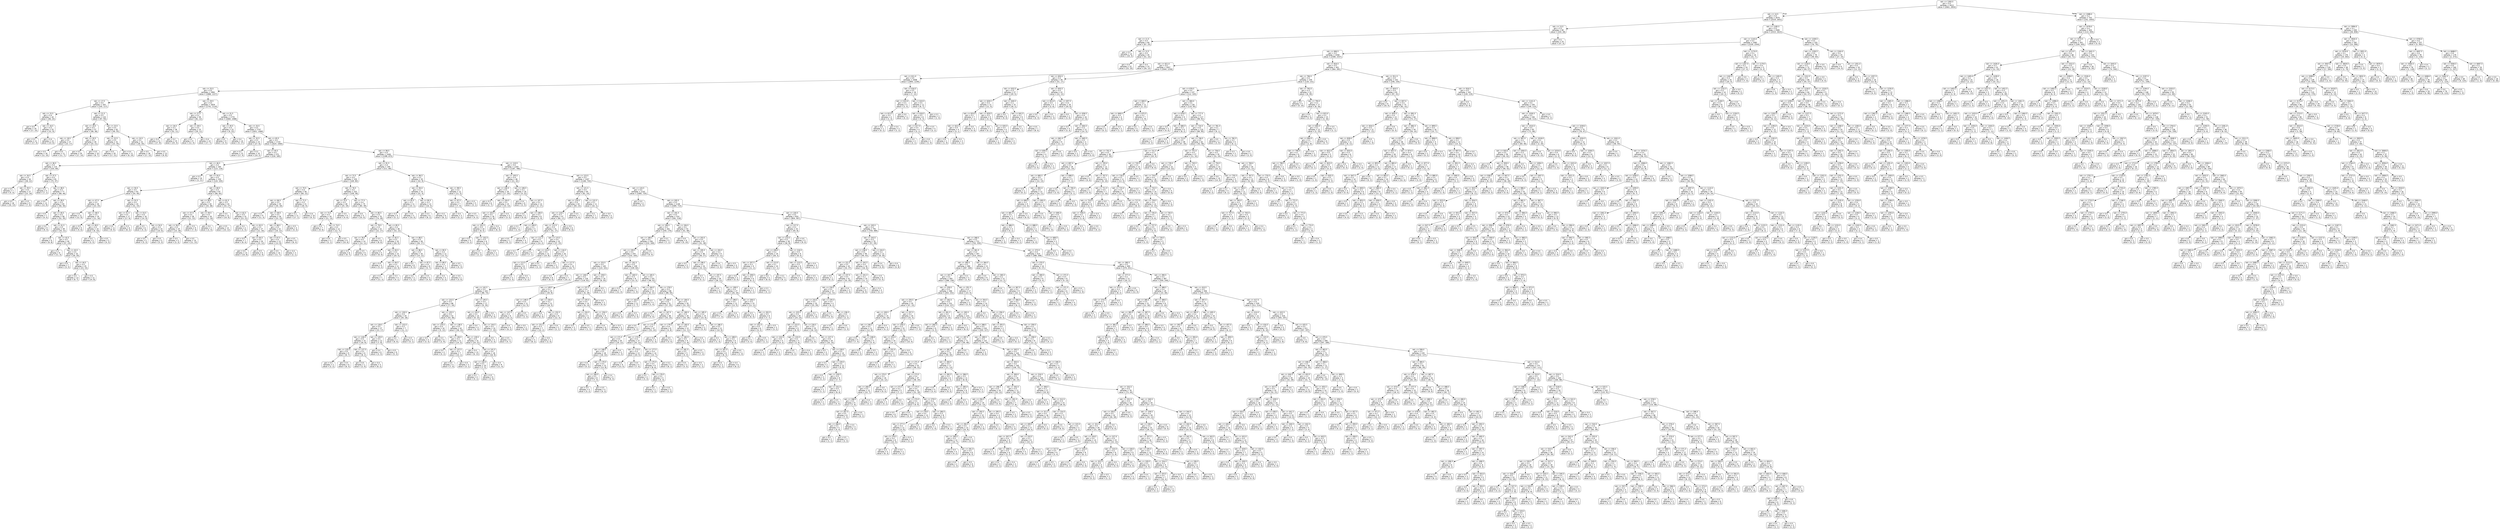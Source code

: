 digraph Tree {
node [shape=box, style="rounded", color="black", fontname=helvetica] ;
edge [fontname=helvetica] ;
0 [label="rain <= 1393.5\ngini = 0.5\nsamples = 3413\nvalue = [2661, 2654]"] ;
1 [label="rain <= 14.5\ngini = 0.5\nsamples = 2670\nvalue = [2519, 1651]"] ;
0 -> 1 [labeldistance=2.5, labelangle=45, headlabel="True"] ;
2 [label="rain <= 13.5\ngini = 0.3\nsamples = 85\nvalue = [104, 28]"] ;
1 -> 2 ;
3 [label="rain <= 11.5\ngini = 0.4\nsamples = 60\nvalue = [67, 25]"] ;
2 -> 3 ;
4 [label="gini = 0.3\nsamples = 15\nvalue = [16, 3]"] ;
3 -> 4 ;
5 [label="rain <= 12.5\ngini = 0.4\nsamples = 45\nvalue = [51, 22]"] ;
3 -> 5 ;
6 [label="gini = 0.4\nsamples = 22\nvalue = [25, 10]"] ;
5 -> 6 ;
7 [label="gini = 0.4\nsamples = 23\nvalue = [26, 12]"] ;
5 -> 7 ;
8 [label="gini = 0.1\nsamples = 25\nvalue = [37, 3]"] ;
2 -> 8 ;
9 [label="rain <= 1185.5\ngini = 0.5\nsamples = 2585\nvalue = [2415, 1623]"] ;
1 -> 9 ;
10 [label="rain <= 1143.0\ngini = 0.5\nsamples = 2482\nvalue = [2339, 1544]"] ;
9 -> 10 ;
11 [label="rain <= 666.5\ngini = 0.5\nsamples = 2458\nvalue = [2308, 1537]"] ;
10 -> 11 ;
12 [label="rain <= 621.0\ngini = 0.5\nsamples = 2057\nvalue = [1944, 1256]"] ;
11 -> 12 ;
13 [label="rain <= 611.0\ngini = 0.5\nsamples = 2008\nvalue = [1893, 1239]"] ;
12 -> 13 ;
14 [label="rain <= 25.5\ngini = 0.5\nsamples = 1992\nvalue = [1886, 1227]"] ;
13 -> 14 ;
15 [label="rain <= 17.5\ngini = 0.5\nsamples = 163\nvalue = [145, 117]"] ;
14 -> 15 ;
16 [label="rain <= 15.5\ngini = 0.4\nsamples = 44\nvalue = [48, 24]"] ;
15 -> 16 ;
17 [label="gini = 0.5\nsamples = 19\nvalue = [17, 15]"] ;
16 -> 17 ;
18 [label="rain <= 16.5\ngini = 0.3\nsamples = 25\nvalue = [31, 9]"] ;
16 -> 18 ;
19 [label="gini = 0.3\nsamples = 11\nvalue = [17, 3]"] ;
18 -> 19 ;
20 [label="gini = 0.4\nsamples = 14\nvalue = [14, 6]"] ;
18 -> 20 ;
21 [label="rain <= 21.5\ngini = 0.5\nsamples = 119\nvalue = [97, 93]"] ;
15 -> 21 ;
22 [label="rain <= 19.5\ngini = 0.5\nsamples = 57\nvalue = [48, 38]"] ;
21 -> 22 ;
23 [label="rain <= 18.5\ngini = 0.5\nsamples = 27\nvalue = [23, 17]"] ;
22 -> 23 ;
24 [label="gini = 0.5\nsamples = 16\nvalue = [12, 10]"] ;
23 -> 24 ;
25 [label="gini = 0.5\nsamples = 11\nvalue = [11, 7]"] ;
23 -> 25 ;
26 [label="rain <= 20.5\ngini = 0.5\nsamples = 30\nvalue = [25, 21]"] ;
22 -> 26 ;
27 [label="gini = 0.5\nsamples = 20\nvalue = [17, 14]"] ;
26 -> 27 ;
28 [label="gini = 0.5\nsamples = 10\nvalue = [8, 7]"] ;
26 -> 28 ;
29 [label="rain <= 23.5\ngini = 0.5\nsamples = 62\nvalue = [49, 55]"] ;
21 -> 29 ;
30 [label="rain <= 22.5\ngini = 0.5\nsamples = 31\nvalue = [23, 35]"] ;
29 -> 30 ;
31 [label="gini = 0.5\nsamples = 20\nvalue = [17, 21]"] ;
30 -> 31 ;
32 [label="gini = 0.4\nsamples = 11\nvalue = [6, 14]"] ;
30 -> 32 ;
33 [label="rain <= 24.5\ngini = 0.5\nsamples = 31\nvalue = [26, 20]"] ;
29 -> 33 ;
34 [label="gini = 0.5\nsamples = 18\nvalue = [17, 12]"] ;
33 -> 34 ;
35 [label="gini = 0.5\nsamples = 13\nvalue = [9, 8]"] ;
33 -> 35 ;
36 [label="rain <= 29.5\ngini = 0.5\nsamples = 1829\nvalue = [1741, 1110]"] ;
14 -> 36 ;
37 [label="rain <= 27.5\ngini = 0.3\nsamples = 59\nvalue = [81, 22]"] ;
36 -> 37 ;
38 [label="rain <= 26.5\ngini = 0.3\nsamples = 36\nvalue = [52, 11]"] ;
37 -> 38 ;
39 [label="gini = 0.4\nsamples = 21\nvalue = [27, 8]"] ;
38 -> 39 ;
40 [label="gini = 0.2\nsamples = 15\nvalue = [25, 3]"] ;
38 -> 40 ;
41 [label="rain <= 28.5\ngini = 0.4\nsamples = 23\nvalue = [29, 11]"] ;
37 -> 41 ;
42 [label="gini = 0.4\nsamples = 9\nvalue = [12, 4]"] ;
41 -> 42 ;
43 [label="gini = 0.4\nsamples = 14\nvalue = [17, 7]"] ;
41 -> 43 ;
44 [label="rain <= 31.5\ngini = 0.5\nsamples = 1770\nvalue = [1660, 1088]"] ;
36 -> 44 ;
45 [label="rain <= 30.5\ngini = 0.4\nsamples = 23\nvalue = [9, 22]"] ;
44 -> 45 ;
46 [label="gini = 0.5\nsamples = 9\nvalue = [4, 5]"] ;
45 -> 46 ;
47 [label="gini = 0.4\nsamples = 14\nvalue = [5, 17]"] ;
45 -> 47 ;
48 [label="rain <= 33.5\ngini = 0.5\nsamples = 1747\nvalue = [1651, 1066]"] ;
44 -> 48 ;
49 [label="rain <= 32.5\ngini = 0.3\nsamples = 23\nvalue = [27, 6]"] ;
48 -> 49 ;
50 [label="gini = 0.3\nsamples = 13\nvalue = [17, 4]"] ;
49 -> 50 ;
51 [label="gini = 0.3\nsamples = 10\nvalue = [10, 2]"] ;
49 -> 51 ;
52 [label="rain <= 65.5\ngini = 0.5\nsamples = 1724\nvalue = [1624, 1060]"] ;
48 -> 52 ;
53 [label="rain <= 45.5\ngini = 0.5\nsamples = 275\nvalue = [226, 185]"] ;
52 -> 53 ;
54 [label="rain <= 36.5\ngini = 0.5\nsamples = 115\nvalue = [103, 69]"] ;
53 -> 54 ;
55 [label="rain <= 34.5\ngini = 0.5\nsamples = 34\nvalue = [28, 22]"] ;
54 -> 55 ;
56 [label="gini = 0.5\nsamples = 7\nvalue = [5, 3]"] ;
55 -> 56 ;
57 [label="rain <= 35.5\ngini = 0.5\nsamples = 27\nvalue = [23, 19]"] ;
55 -> 57 ;
58 [label="gini = 0.5\nsamples = 18\nvalue = [16, 13]"] ;
57 -> 58 ;
59 [label="gini = 0.5\nsamples = 9\nvalue = [7, 6]"] ;
57 -> 59 ;
60 [label="rain <= 37.5\ngini = 0.5\nsamples = 81\nvalue = [75, 47]"] ;
54 -> 60 ;
61 [label="gini = 0.2\nsamples = 4\nvalue = [7, 1]"] ;
60 -> 61 ;
62 [label="rain <= 38.5\ngini = 0.5\nsamples = 77\nvalue = [68, 46]"] ;
60 -> 62 ;
63 [label="gini = 0.4\nsamples = 12\nvalue = [12, 6]"] ;
62 -> 63 ;
64 [label="rain <= 39.5\ngini = 0.5\nsamples = 65\nvalue = [56, 40]"] ;
62 -> 64 ;
65 [label="gini = 0.5\nsamples = 7\nvalue = [4, 5]"] ;
64 -> 65 ;
66 [label="rain <= 40.5\ngini = 0.5\nsamples = 58\nvalue = [52, 35]"] ;
64 -> 66 ;
67 [label="gini = 0.4\nsamples = 9\nvalue = [9, 4]"] ;
66 -> 67 ;
68 [label="rain <= 41.5\ngini = 0.5\nsamples = 49\nvalue = [43, 31]"] ;
66 -> 68 ;
69 [label="gini = 0.5\nsamples = 9\nvalue = [6, 8]"] ;
68 -> 69 ;
70 [label="rain <= 42.5\ngini = 0.5\nsamples = 40\nvalue = [37, 23]"] ;
68 -> 70 ;
71 [label="gini = 0.3\nsamples = 8\nvalue = [11, 3]"] ;
70 -> 71 ;
72 [label="rain <= 43.5\ngini = 0.5\nsamples = 32\nvalue = [26, 20]"] ;
70 -> 72 ;
73 [label="gini = 0.5\nsamples = 7\nvalue = [3, 5]"] ;
72 -> 73 ;
74 [label="rain <= 44.5\ngini = 0.5\nsamples = 25\nvalue = [23, 15]"] ;
72 -> 74 ;
75 [label="gini = 0.5\nsamples = 13\nvalue = [9, 7]"] ;
74 -> 75 ;
76 [label="gini = 0.5\nsamples = 12\nvalue = [14, 8]"] ;
74 -> 76 ;
77 [label="rain <= 46.5\ngini = 0.5\nsamples = 160\nvalue = [123, 116]"] ;
53 -> 77 ;
78 [label="gini = 0.3\nsamples = 10\nvalue = [3, 11]"] ;
77 -> 78 ;
79 [label="rain <= 55.5\ngini = 0.5\nsamples = 150\nvalue = [120, 105]"] ;
77 -> 79 ;
80 [label="rain <= 50.5\ngini = 0.5\nsamples = 63\nvalue = [54, 40]"] ;
79 -> 80 ;
81 [label="rain <= 47.5\ngini = 0.5\nsamples = 30\nvalue = [23, 25]"] ;
80 -> 81 ;
82 [label="gini = 0.5\nsamples = 11\nvalue = [12, 9]"] ;
81 -> 82 ;
83 [label="rain <= 48.5\ngini = 0.5\nsamples = 19\nvalue = [11, 16]"] ;
81 -> 83 ;
84 [label="gini = 0.5\nsamples = 9\nvalue = [5, 6]"] ;
83 -> 84 ;
85 [label="rain <= 49.5\ngini = 0.5\nsamples = 10\nvalue = [6, 10]"] ;
83 -> 85 ;
86 [label="gini = 0.4\nsamples = 5\nvalue = [2, 5]"] ;
85 -> 86 ;
87 [label="gini = 0.5\nsamples = 5\nvalue = [4, 5]"] ;
85 -> 87 ;
88 [label="rain <= 52.5\ngini = 0.4\nsamples = 33\nvalue = [31, 15]"] ;
80 -> 88 ;
89 [label="rain <= 51.5\ngini = 0.4\nsamples = 17\nvalue = [17, 6]"] ;
88 -> 89 ;
90 [label="gini = 0.4\nsamples = 11\nvalue = [9, 4]"] ;
89 -> 90 ;
91 [label="gini = 0.3\nsamples = 6\nvalue = [8, 2]"] ;
89 -> 91 ;
92 [label="rain <= 53.5\ngini = 0.5\nsamples = 16\nvalue = [14, 9]"] ;
88 -> 92 ;
93 [label="gini = 0.5\nsamples = 6\nvalue = [4, 3]"] ;
92 -> 93 ;
94 [label="rain <= 54.5\ngini = 0.5\nsamples = 10\nvalue = [10, 6]"] ;
92 -> 94 ;
95 [label="gini = 0.5\nsamples = 5\nvalue = [5, 3]"] ;
94 -> 95 ;
96 [label="gini = 0.5\nsamples = 5\nvalue = [5, 3]"] ;
94 -> 96 ;
97 [label="rain <= 60.5\ngini = 0.5\nsamples = 87\nvalue = [66, 65]"] ;
79 -> 97 ;
98 [label="rain <= 58.5\ngini = 0.5\nsamples = 44\nvalue = [33, 38]"] ;
97 -> 98 ;
99 [label="rain <= 57.5\ngini = 0.5\nsamples = 28\nvalue = [21, 22]"] ;
98 -> 99 ;
100 [label="rain <= 56.5\ngini = 0.5\nsamples = 19\nvalue = [14, 18]"] ;
99 -> 100 ;
101 [label="gini = 0.5\nsamples = 5\nvalue = [3, 3]"] ;
100 -> 101 ;
102 [label="gini = 0.5\nsamples = 14\nvalue = [11, 15]"] ;
100 -> 102 ;
103 [label="gini = 0.5\nsamples = 9\nvalue = [7, 4]"] ;
99 -> 103 ;
104 [label="rain <= 59.5\ngini = 0.5\nsamples = 16\nvalue = [12, 16]"] ;
98 -> 104 ;
105 [label="gini = 0.4\nsamples = 3\nvalue = [2, 4]"] ;
104 -> 105 ;
106 [label="gini = 0.5\nsamples = 13\nvalue = [10, 12]"] ;
104 -> 106 ;
107 [label="rain <= 61.5\ngini = 0.5\nsamples = 43\nvalue = [33, 27]"] ;
97 -> 107 ;
108 [label="gini = 0.5\nsamples = 12\nvalue = [10, 6]"] ;
107 -> 108 ;
109 [label="rain <= 62.5\ngini = 0.5\nsamples = 31\nvalue = [23, 21]"] ;
107 -> 109 ;
110 [label="gini = 0.4\nsamples = 4\nvalue = [2, 5]"] ;
109 -> 110 ;
111 [label="rain <= 63.5\ngini = 0.5\nsamples = 27\nvalue = [21, 16]"] ;
109 -> 111 ;
112 [label="gini = 0.5\nsamples = 7\nvalue = [6, 4]"] ;
111 -> 112 ;
113 [label="rain <= 64.5\ngini = 0.5\nsamples = 20\nvalue = [15, 12]"] ;
111 -> 113 ;
114 [label="gini = 0.5\nsamples = 14\nvalue = [10, 8]"] ;
113 -> 114 ;
115 [label="gini = 0.5\nsamples = 6\nvalue = [5, 4]"] ;
113 -> 115 ;
116 [label="rain <= 99.5\ngini = 0.5\nsamples = 1449\nvalue = [1398, 875]"] ;
52 -> 116 ;
117 [label="rain <= 91.5\ngini = 0.4\nsamples = 194\nvalue = [211, 89]"] ;
116 -> 117 ;
118 [label="rain <= 72.5\ngini = 0.4\nsamples = 159\nvalue = [169, 80]"] ;
117 -> 118 ;
119 [label="rain <= 70.5\ngini = 0.4\nsamples = 56\nvalue = [60, 22]"] ;
118 -> 119 ;
120 [label="rain <= 66.5\ngini = 0.5\nsamples = 35\nvalue = [34, 18]"] ;
119 -> 120 ;
121 [label="gini = 0.3\nsamples = 9\nvalue = [11, 3]"] ;
120 -> 121 ;
122 [label="rain <= 69.5\ngini = 0.5\nsamples = 26\nvalue = [23, 15]"] ;
120 -> 122 ;
123 [label="rain <= 68.5\ngini = 0.5\nsamples = 22\nvalue = [19, 12]"] ;
122 -> 123 ;
124 [label="rain <= 67.5\ngini = 0.5\nsamples = 13\nvalue = [13, 8]"] ;
123 -> 124 ;
125 [label="gini = 0.5\nsamples = 10\nvalue = [11, 7]"] ;
124 -> 125 ;
126 [label="gini = 0.4\nsamples = 3\nvalue = [2, 1]"] ;
124 -> 126 ;
127 [label="gini = 0.5\nsamples = 9\nvalue = [6, 4]"] ;
123 -> 127 ;
128 [label="gini = 0.5\nsamples = 4\nvalue = [4, 3]"] ;
122 -> 128 ;
129 [label="rain <= 71.5\ngini = 0.2\nsamples = 21\nvalue = [26, 4]"] ;
119 -> 129 ;
130 [label="gini = 0.1\nsamples = 11\nvalue = [17, 1]"] ;
129 -> 130 ;
131 [label="gini = 0.4\nsamples = 10\nvalue = [9, 3]"] ;
129 -> 131 ;
132 [label="rain <= 76.5\ngini = 0.5\nsamples = 103\nvalue = [109, 58]"] ;
118 -> 132 ;
133 [label="rain <= 75.5\ngini = 0.5\nsamples = 28\nvalue = [25, 19]"] ;
132 -> 133 ;
134 [label="rain <= 73.5\ngini = 0.5\nsamples = 19\nvalue = [21, 13]"] ;
133 -> 134 ;
135 [label="gini = 0.5\nsamples = 7\nvalue = [9, 6]"] ;
134 -> 135 ;
136 [label="rain <= 74.5\ngini = 0.5\nsamples = 12\nvalue = [12, 7]"] ;
134 -> 136 ;
137 [label="gini = 0.4\nsamples = 3\nvalue = [2, 1]"] ;
136 -> 137 ;
138 [label="gini = 0.5\nsamples = 9\nvalue = [10, 6]"] ;
136 -> 138 ;
139 [label="gini = 0.5\nsamples = 9\nvalue = [4, 6]"] ;
133 -> 139 ;
140 [label="rain <= 77.5\ngini = 0.4\nsamples = 75\nvalue = [84, 39]"] ;
132 -> 140 ;
141 [label="gini = 0.0\nsamples = 5\nvalue = [10, 0]"] ;
140 -> 141 ;
142 [label="rain <= 80.5\ngini = 0.5\nsamples = 70\nvalue = [74, 39]"] ;
140 -> 142 ;
143 [label="rain <= 79.5\ngini = 0.5\nsamples = 22\nvalue = [22, 17]"] ;
142 -> 143 ;
144 [label="rain <= 78.5\ngini = 0.5\nsamples = 14\nvalue = [14, 11]"] ;
143 -> 144 ;
145 [label="gini = 0.5\nsamples = 8\nvalue = [9, 7]"] ;
144 -> 145 ;
146 [label="gini = 0.5\nsamples = 6\nvalue = [5, 4]"] ;
144 -> 146 ;
147 [label="gini = 0.5\nsamples = 8\nvalue = [8, 6]"] ;
143 -> 147 ;
148 [label="rain <= 85.5\ngini = 0.4\nsamples = 48\nvalue = [52, 22]"] ;
142 -> 148 ;
149 [label="rain <= 82.5\ngini = 0.3\nsamples = 20\nvalue = [26, 5]"] ;
148 -> 149 ;
150 [label="gini = 0.0\nsamples = 5\nvalue = [6, 0]"] ;
149 -> 150 ;
151 [label="rain <= 83.5\ngini = 0.3\nsamples = 15\nvalue = [20, 5]"] ;
149 -> 151 ;
152 [label="gini = 0.4\nsamples = 4\nvalue = [5, 2]"] ;
151 -> 152 ;
153 [label="rain <= 84.5\ngini = 0.3\nsamples = 11\nvalue = [15, 3]"] ;
151 -> 153 ;
154 [label="gini = 0.3\nsamples = 7\nvalue = [11, 2]"] ;
153 -> 154 ;
155 [label="gini = 0.3\nsamples = 4\nvalue = [4, 1]"] ;
153 -> 155 ;
156 [label="rain <= 88.5\ngini = 0.5\nsamples = 28\nvalue = [26, 17]"] ;
148 -> 156 ;
157 [label="rain <= 86.5\ngini = 0.5\nsamples = 16\nvalue = [14, 12]"] ;
156 -> 157 ;
158 [label="gini = 0.5\nsamples = 8\nvalue = [9, 5]"] ;
157 -> 158 ;
159 [label="rain <= 87.5\ngini = 0.5\nsamples = 8\nvalue = [5, 7]"] ;
157 -> 159 ;
160 [label="gini = 0.4\nsamples = 3\nvalue = [1, 2]"] ;
159 -> 160 ;
161 [label="gini = 0.5\nsamples = 5\nvalue = [4, 5]"] ;
159 -> 161 ;
162 [label="rain <= 90.5\ngini = 0.4\nsamples = 12\nvalue = [12, 5]"] ;
156 -> 162 ;
163 [label="rain <= 89.5\ngini = 0.3\nsamples = 7\nvalue = [8, 2]"] ;
162 -> 163 ;
164 [label="gini = 0.4\nsamples = 5\nvalue = [5, 2]"] ;
163 -> 164 ;
165 [label="gini = 0.0\nsamples = 2\nvalue = [3, 0]"] ;
163 -> 165 ;
166 [label="gini = 0.5\nsamples = 5\nvalue = [4, 3]"] ;
162 -> 166 ;
167 [label="rain <= 96.5\ngini = 0.3\nsamples = 35\nvalue = [42, 9]"] ;
117 -> 167 ;
168 [label="rain <= 94.0\ngini = 0.2\nsamples = 23\nvalue = [31, 4]"] ;
167 -> 168 ;
169 [label="rain <= 92.5\ngini = 0.1\nsamples = 11\nvalue = [15, 1]"] ;
168 -> 169 ;
170 [label="gini = 0.3\nsamples = 6\nvalue = [5, 1]"] ;
169 -> 170 ;
171 [label="gini = 0.0\nsamples = 5\nvalue = [10, 0]"] ;
169 -> 171 ;
172 [label="rain <= 95.5\ngini = 0.3\nsamples = 12\nvalue = [16, 3]"] ;
168 -> 172 ;
173 [label="gini = 0.3\nsamples = 6\nvalue = [8, 2]"] ;
172 -> 173 ;
174 [label="gini = 0.2\nsamples = 6\nvalue = [8, 1]"] ;
172 -> 174 ;
175 [label="rain <= 98.5\ngini = 0.4\nsamples = 12\nvalue = [11, 5]"] ;
167 -> 175 ;
176 [label="rain <= 97.5\ngini = 0.5\nsamples = 7\nvalue = [7, 4]"] ;
175 -> 176 ;
177 [label="gini = 0.4\nsamples = 3\nvalue = [3, 1]"] ;
176 -> 177 ;
178 [label="gini = 0.5\nsamples = 4\nvalue = [4, 3]"] ;
176 -> 178 ;
179 [label="gini = 0.3\nsamples = 5\nvalue = [4, 1]"] ;
175 -> 179 ;
180 [label="rain <= 110.5\ngini = 0.5\nsamples = 1255\nvalue = [1187, 786]"] ;
116 -> 180 ;
181 [label="rain <= 105.5\ngini = 0.4\nsamples = 48\nvalue = [21, 42]"] ;
180 -> 181 ;
182 [label="rain <= 100.5\ngini = 0.5\nsamples = 29\nvalue = [17, 20]"] ;
181 -> 182 ;
183 [label="gini = 0.3\nsamples = 6\nvalue = [2, 7]"] ;
182 -> 183 ;
184 [label="rain <= 104.5\ngini = 0.5\nsamples = 23\nvalue = [15, 13]"] ;
182 -> 184 ;
185 [label="rain <= 103.5\ngini = 0.5\nsamples = 18\nvalue = [12, 8]"] ;
184 -> 185 ;
186 [label="rain <= 101.5\ngini = 0.5\nsamples = 10\nvalue = [6, 5]"] ;
185 -> 186 ;
187 [label="gini = 0.5\nsamples = 4\nvalue = [3, 2]"] ;
186 -> 187 ;
188 [label="rain <= 102.5\ngini = 0.5\nsamples = 6\nvalue = [3, 3]"] ;
186 -> 188 ;
189 [label="gini = 0.5\nsamples = 4\nvalue = [2, 2]"] ;
188 -> 189 ;
190 [label="gini = 0.5\nsamples = 2\nvalue = [1, 1]"] ;
188 -> 190 ;
191 [label="gini = 0.4\nsamples = 8\nvalue = [6, 3]"] ;
185 -> 191 ;
192 [label="gini = 0.5\nsamples = 5\nvalue = [3, 5]"] ;
184 -> 192 ;
193 [label="rain <= 106.5\ngini = 0.3\nsamples = 19\nvalue = [4, 22]"] ;
181 -> 193 ;
194 [label="gini = 0.4\nsamples = 6\nvalue = [2, 5]"] ;
193 -> 194 ;
195 [label="rain <= 107.5\ngini = 0.2\nsamples = 13\nvalue = [2, 17]"] ;
193 -> 195 ;
196 [label="gini = 0.0\nsamples = 5\nvalue = [0, 8]"] ;
195 -> 196 ;
197 [label="rain <= 108.5\ngini = 0.3\nsamples = 8\nvalue = [2, 9]"] ;
195 -> 197 ;
198 [label="gini = 0.3\nsamples = 3\nvalue = [1, 4]"] ;
197 -> 198 ;
199 [label="rain <= 109.5\ngini = 0.3\nsamples = 5\nvalue = [1, 5]"] ;
197 -> 199 ;
200 [label="gini = 0.0\nsamples = 1\nvalue = [0, 1]"] ;
199 -> 200 ;
201 [label="gini = 0.3\nsamples = 4\nvalue = [1, 4]"] ;
199 -> 201 ;
202 [label="rain <= 123.5\ngini = 0.5\nsamples = 1207\nvalue = [1166, 744]"] ;
180 -> 202 ;
203 [label="rain <= 121.5\ngini = 0.4\nsamples = 65\nvalue = [81, 24]"] ;
202 -> 203 ;
204 [label="rain <= 120.5\ngini = 0.4\nsamples = 54\nvalue = [65, 23]"] ;
203 -> 204 ;
205 [label="rain <= 118.5\ngini = 0.3\nsamples = 47\nvalue = [60, 17]"] ;
204 -> 205 ;
206 [label="rain <= 112.5\ngini = 0.4\nsamples = 41\nvalue = [51, 17]"] ;
205 -> 206 ;
207 [label="rain <= 111.5\ngini = 0.2\nsamples = 9\nvalue = [14, 2]"] ;
206 -> 207 ;
208 [label="gini = 0.2\nsamples = 5\nvalue = [7, 1]"] ;
207 -> 208 ;
209 [label="gini = 0.2\nsamples = 4\nvalue = [7, 1]"] ;
207 -> 209 ;
210 [label="rain <= 115.5\ngini = 0.4\nsamples = 32\nvalue = [37, 15]"] ;
206 -> 210 ;
211 [label="rain <= 114.5\ngini = 0.5\nsamples = 12\nvalue = [10, 8]"] ;
210 -> 211 ;
212 [label="rain <= 113.5\ngini = 0.5\nsamples = 8\nvalue = [8, 5]"] ;
211 -> 212 ;
213 [label="gini = 0.5\nsamples = 3\nvalue = [3, 3]"] ;
212 -> 213 ;
214 [label="gini = 0.4\nsamples = 5\nvalue = [5, 2]"] ;
212 -> 214 ;
215 [label="gini = 0.5\nsamples = 4\nvalue = [2, 3]"] ;
211 -> 215 ;
216 [label="rain <= 116.5\ngini = 0.3\nsamples = 20\nvalue = [27, 7]"] ;
210 -> 216 ;
217 [label="gini = 0.0\nsamples = 5\nvalue = [11, 0]"] ;
216 -> 217 ;
218 [label="rain <= 117.5\ngini = 0.4\nsamples = 15\nvalue = [16, 7]"] ;
216 -> 218 ;
219 [label="gini = 0.5\nsamples = 8\nvalue = [6, 5]"] ;
218 -> 219 ;
220 [label="gini = 0.3\nsamples = 7\nvalue = [10, 2]"] ;
218 -> 220 ;
221 [label="gini = 0.0\nsamples = 6\nvalue = [9, 0]"] ;
205 -> 221 ;
222 [label="gini = 0.5\nsamples = 7\nvalue = [5, 6]"] ;
204 -> 222 ;
223 [label="rain <= 122.5\ngini = 0.1\nsamples = 11\nvalue = [16, 1]"] ;
203 -> 223 ;
224 [label="gini = 0.2\nsamples = 7\nvalue = [9, 1]"] ;
223 -> 224 ;
225 [label="gini = 0.0\nsamples = 4\nvalue = [7, 0]"] ;
223 -> 225 ;
226 [label="rain <= 124.5\ngini = 0.5\nsamples = 1142\nvalue = [1085, 720]"] ;
202 -> 226 ;
227 [label="gini = 0.0\nsamples = 4\nvalue = [0, 5]"] ;
226 -> 227 ;
228 [label="rain <= 205.5\ngini = 0.5\nsamples = 1138\nvalue = [1085, 715]"] ;
226 -> 228 ;
229 [label="rain <= 191.5\ngini = 0.5\nsamples = 314\nvalue = [281, 218]"] ;
228 -> 229 ;
230 [label="rain <= 190.5\ngini = 0.5\nsamples = 261\nvalue = [240, 170]"] ;
229 -> 230 ;
231 [label="rain <= 189.5\ngini = 0.5\nsamples = 256\nvalue = [233, 169]"] ;
230 -> 231 ;
232 [label="rain <= 159.5\ngini = 0.5\nsamples = 254\nvalue = [233, 165]"] ;
231 -> 232 ;
233 [label="rain <= 153.5\ngini = 0.5\nsamples = 145\nvalue = [124, 101]"] ;
232 -> 233 ;
234 [label="rain <= 146.5\ngini = 0.5\nsamples = 126\nvalue = [116, 81]"] ;
233 -> 234 ;
235 [label="rain <= 142.5\ngini = 0.5\nsamples = 103\nvalue = [86, 73]"] ;
234 -> 235 ;
236 [label="rain <= 133.5\ngini = 0.5\nsamples = 86\nvalue = [77, 54]"] ;
235 -> 236 ;
237 [label="rain <= 130.5\ngini = 0.5\nsamples = 34\nvalue = [34, 18]"] ;
236 -> 237 ;
238 [label="rain <= 128.5\ngini = 0.5\nsamples = 27\nvalue = [23, 17]"] ;
237 -> 238 ;
239 [label="rain <= 126.5\ngini = 0.5\nsamples = 15\nvalue = [16, 9]"] ;
238 -> 239 ;
240 [label="rain <= 125.5\ngini = 0.5\nsamples = 9\nvalue = [8, 7]"] ;
239 -> 240 ;
241 [label="gini = 0.5\nsamples = 3\nvalue = [2, 2]"] ;
240 -> 241 ;
242 [label="gini = 0.5\nsamples = 6\nvalue = [6, 5]"] ;
240 -> 242 ;
243 [label="rain <= 127.5\ngini = 0.3\nsamples = 6\nvalue = [8, 2]"] ;
239 -> 243 ;
244 [label="gini = 0.0\nsamples = 1\nvalue = [2, 0]"] ;
243 -> 244 ;
245 [label="gini = 0.4\nsamples = 5\nvalue = [6, 2]"] ;
243 -> 245 ;
246 [label="rain <= 129.5\ngini = 0.5\nsamples = 12\nvalue = [7, 8]"] ;
238 -> 246 ;
247 [label="gini = 0.4\nsamples = 6\nvalue = [2, 5]"] ;
246 -> 247 ;
248 [label="gini = 0.5\nsamples = 6\nvalue = [5, 3]"] ;
246 -> 248 ;
249 [label="rain <= 132.0\ngini = 0.2\nsamples = 7\nvalue = [11, 1]"] ;
237 -> 249 ;
250 [label="gini = 0.0\nsamples = 3\nvalue = [6, 0]"] ;
249 -> 250 ;
251 [label="gini = 0.3\nsamples = 4\nvalue = [5, 1]"] ;
249 -> 251 ;
252 [label="rain <= 135.5\ngini = 0.5\nsamples = 52\nvalue = [43, 36]"] ;
236 -> 252 ;
253 [label="rain <= 134.5\ngini = 0.4\nsamples = 10\nvalue = [5, 12]"] ;
252 -> 253 ;
254 [label="gini = 0.5\nsamples = 4\nvalue = [3, 3]"] ;
253 -> 254 ;
255 [label="gini = 0.3\nsamples = 6\nvalue = [2, 9]"] ;
253 -> 255 ;
256 [label="rain <= 138.5\ngini = 0.5\nsamples = 42\nvalue = [38, 24]"] ;
252 -> 256 ;
257 [label="rain <= 136.5\ngini = 0.3\nsamples = 11\nvalue = [14, 3]"] ;
256 -> 257 ;
258 [label="gini = 0.4\nsamples = 4\nvalue = [4, 2]"] ;
257 -> 258 ;
259 [label="rain <= 137.5\ngini = 0.2\nsamples = 7\nvalue = [10, 1]"] ;
257 -> 259 ;
260 [label="gini = 0.0\nsamples = 4\nvalue = [7, 0]"] ;
259 -> 260 ;
261 [label="gini = 0.4\nsamples = 3\nvalue = [3, 1]"] ;
259 -> 261 ;
262 [label="rain <= 139.5\ngini = 0.5\nsamples = 31\nvalue = [24, 21]"] ;
256 -> 262 ;
263 [label="gini = 0.4\nsamples = 13\nvalue = [6, 12]"] ;
262 -> 263 ;
264 [label="rain <= 141.5\ngini = 0.4\nsamples = 18\nvalue = [18, 9]"] ;
262 -> 264 ;
265 [label="rain <= 140.5\ngini = 0.5\nsamples = 10\nvalue = [7, 5]"] ;
264 -> 265 ;
266 [label="gini = 0.3\nsamples = 4\nvalue = [4, 1]"] ;
265 -> 266 ;
267 [label="gini = 0.5\nsamples = 6\nvalue = [3, 4]"] ;
265 -> 267 ;
268 [label="gini = 0.4\nsamples = 8\nvalue = [11, 4]"] ;
264 -> 268 ;
269 [label="rain <= 145.5\ngini = 0.4\nsamples = 17\nvalue = [9, 19]"] ;
235 -> 269 ;
270 [label="rain <= 143.5\ngini = 0.5\nsamples = 14\nvalue = [9, 15]"] ;
269 -> 270 ;
271 [label="gini = 0.4\nsamples = 4\nvalue = [2, 5]"] ;
270 -> 271 ;
272 [label="rain <= 144.5\ngini = 0.5\nsamples = 10\nvalue = [7, 10]"] ;
270 -> 272 ;
273 [label="gini = 0.5\nsamples = 5\nvalue = [3, 3]"] ;
272 -> 273 ;
274 [label="gini = 0.5\nsamples = 5\nvalue = [4, 7]"] ;
272 -> 274 ;
275 [label="gini = 0.0\nsamples = 3\nvalue = [0, 4]"] ;
269 -> 275 ;
276 [label="rain <= 149.5\ngini = 0.3\nsamples = 23\nvalue = [30, 8]"] ;
234 -> 276 ;
277 [label="rain <= 148.5\ngini = 0.4\nsamples = 11\nvalue = [12, 5]"] ;
276 -> 277 ;
278 [label="rain <= 147.5\ngini = 0.3\nsamples = 6\nvalue = [10, 2]"] ;
277 -> 278 ;
279 [label="gini = 0.4\nsamples = 4\nvalue = [6, 2]"] ;
278 -> 279 ;
280 [label="gini = 0.0\nsamples = 2\nvalue = [4, 0]"] ;
278 -> 280 ;
281 [label="gini = 0.5\nsamples = 5\nvalue = [2, 3]"] ;
277 -> 281 ;
282 [label="rain <= 150.5\ngini = 0.2\nsamples = 12\nvalue = [18, 3]"] ;
276 -> 282 ;
283 [label="gini = 0.0\nsamples = 3\nvalue = [6, 0]"] ;
282 -> 283 ;
284 [label="rain <= 152.5\ngini = 0.3\nsamples = 9\nvalue = [12, 3]"] ;
282 -> 284 ;
285 [label="rain <= 151.5\ngini = 0.3\nsamples = 7\nvalue = [10, 2]"] ;
284 -> 285 ;
286 [label="gini = 0.3\nsamples = 5\nvalue = [8, 2]"] ;
285 -> 286 ;
287 [label="gini = 0.0\nsamples = 2\nvalue = [2, 0]"] ;
285 -> 287 ;
288 [label="gini = 0.4\nsamples = 2\nvalue = [2, 1]"] ;
284 -> 288 ;
289 [label="rain <= 158.5\ngini = 0.4\nsamples = 19\nvalue = [8, 20]"] ;
233 -> 289 ;
290 [label="rain <= 157.5\ngini = 0.4\nsamples = 17\nvalue = [6, 18]"] ;
289 -> 290 ;
291 [label="rain <= 155.5\ngini = 0.4\nsamples = 14\nvalue = [6, 14]"] ;
290 -> 291 ;
292 [label="rain <= 154.5\ngini = 0.5\nsamples = 5\nvalue = [2, 3]"] ;
291 -> 292 ;
293 [label="gini = 0.4\nsamples = 3\nvalue = [1, 2]"] ;
292 -> 293 ;
294 [label="gini = 0.5\nsamples = 2\nvalue = [1, 1]"] ;
292 -> 294 ;
295 [label="rain <= 156.5\ngini = 0.4\nsamples = 9\nvalue = [4, 11]"] ;
291 -> 295 ;
296 [label="gini = 0.4\nsamples = 6\nvalue = [3, 8]"] ;
295 -> 296 ;
297 [label="gini = 0.4\nsamples = 3\nvalue = [1, 3]"] ;
295 -> 297 ;
298 [label="gini = 0.0\nsamples = 3\nvalue = [0, 4]"] ;
290 -> 298 ;
299 [label="gini = 0.5\nsamples = 2\nvalue = [2, 2]"] ;
289 -> 299 ;
300 [label="rain <= 161.5\ngini = 0.5\nsamples = 109\nvalue = [109, 64]"] ;
232 -> 300 ;
301 [label="rain <= 160.5\ngini = 0.3\nsamples = 8\nvalue = [13, 3]"] ;
300 -> 301 ;
302 [label="gini = 0.3\nsamples = 7\nvalue = [12, 3]"] ;
301 -> 302 ;
303 [label="gini = 0.0\nsamples = 1\nvalue = [1, 0]"] ;
301 -> 303 ;
304 [label="rain <= 165.5\ngini = 0.5\nsamples = 101\nvalue = [96, 61]"] ;
300 -> 304 ;
305 [label="rain <= 164.5\ngini = 0.5\nsamples = 15\nvalue = [8, 11]"] ;
304 -> 305 ;
306 [label="rain <= 163.0\ngini = 0.5\nsamples = 11\nvalue = [7, 7]"] ;
305 -> 306 ;
307 [label="gini = 0.5\nsamples = 5\nvalue = [4, 3]"] ;
306 -> 307 ;
308 [label="gini = 0.5\nsamples = 6\nvalue = [3, 4]"] ;
306 -> 308 ;
309 [label="gini = 0.3\nsamples = 4\nvalue = [1, 4]"] ;
305 -> 309 ;
310 [label="rain <= 178.5\ngini = 0.5\nsamples = 86\nvalue = [88, 50]"] ;
304 -> 310 ;
311 [label="rain <= 166.5\ngini = 0.4\nsamples = 51\nvalue = [57, 25]"] ;
310 -> 311 ;
312 [label="gini = 0.0\nsamples = 3\nvalue = [4, 0]"] ;
311 -> 312 ;
313 [label="rain <= 167.5\ngini = 0.4\nsamples = 48\nvalue = [53, 25]"] ;
311 -> 313 ;
314 [label="gini = 0.0\nsamples = 1\nvalue = [0, 1]"] ;
313 -> 314 ;
315 [label="rain <= 172.5\ngini = 0.4\nsamples = 47\nvalue = [53, 24]"] ;
313 -> 315 ;
316 [label="rain <= 171.5\ngini = 0.5\nsamples = 20\nvalue = [19, 12]"] ;
315 -> 316 ;
317 [label="rain <= 168.5\ngini = 0.5\nsamples = 18\nvalue = [18, 10]"] ;
316 -> 317 ;
318 [label="gini = 0.4\nsamples = 5\nvalue = [5, 2]"] ;
317 -> 318 ;
319 [label="rain <= 170.5\ngini = 0.5\nsamples = 13\nvalue = [13, 8]"] ;
317 -> 319 ;
320 [label="rain <= 169.5\ngini = 0.5\nsamples = 8\nvalue = [7, 5]"] ;
319 -> 320 ;
321 [label="gini = 0.5\nsamples = 4\nvalue = [3, 2]"] ;
320 -> 321 ;
322 [label="gini = 0.5\nsamples = 4\nvalue = [4, 3]"] ;
320 -> 322 ;
323 [label="gini = 0.4\nsamples = 5\nvalue = [6, 3]"] ;
319 -> 323 ;
324 [label="gini = 0.4\nsamples = 2\nvalue = [1, 2]"] ;
316 -> 324 ;
325 [label="rain <= 174.5\ngini = 0.4\nsamples = 27\nvalue = [34, 12]"] ;
315 -> 325 ;
326 [label="rain <= 173.5\ngini = 0.3\nsamples = 13\nvalue = [20, 5]"] ;
325 -> 326 ;
327 [label="gini = 0.4\nsamples = 9\nvalue = [13, 5]"] ;
326 -> 327 ;
328 [label="gini = 0.0\nsamples = 4\nvalue = [7, 0]"] ;
326 -> 328 ;
329 [label="rain <= 177.5\ngini = 0.4\nsamples = 14\nvalue = [14, 7]"] ;
325 -> 329 ;
330 [label="rain <= 175.5\ngini = 0.5\nsamples = 9\nvalue = [8, 6]"] ;
329 -> 330 ;
331 [label="gini = 0.5\nsamples = 4\nvalue = [3, 3]"] ;
330 -> 331 ;
332 [label="rain <= 176.5\ngini = 0.5\nsamples = 5\nvalue = [5, 3]"] ;
330 -> 332 ;
333 [label="gini = 0.4\nsamples = 2\nvalue = [2, 1]"] ;
332 -> 333 ;
334 [label="gini = 0.5\nsamples = 3\nvalue = [3, 2]"] ;
332 -> 334 ;
335 [label="gini = 0.2\nsamples = 5\nvalue = [6, 1]"] ;
329 -> 335 ;
336 [label="rain <= 184.5\ngini = 0.5\nsamples = 35\nvalue = [31, 25]"] ;
310 -> 336 ;
337 [label="rain <= 180.5\ngini = 0.5\nsamples = 20\nvalue = [16, 19]"] ;
336 -> 337 ;
338 [label="rain <= 179.5\ngini = 0.4\nsamples = 8\nvalue = [4, 8]"] ;
337 -> 338 ;
339 [label="gini = 0.4\nsamples = 3\nvalue = [1, 3]"] ;
338 -> 339 ;
340 [label="gini = 0.5\nsamples = 5\nvalue = [3, 5]"] ;
338 -> 340 ;
341 [label="rain <= 183.5\ngini = 0.5\nsamples = 12\nvalue = [12, 11]"] ;
337 -> 341 ;
342 [label="rain <= 182.5\ngini = 0.5\nsamples = 9\nvalue = [11, 8]"] ;
341 -> 342 ;
343 [label="rain <= 181.5\ngini = 0.5\nsamples = 5\nvalue = [4, 4]"] ;
342 -> 343 ;
344 [label="gini = 0.5\nsamples = 3\nvalue = [3, 3]"] ;
343 -> 344 ;
345 [label="gini = 0.5\nsamples = 2\nvalue = [1, 1]"] ;
343 -> 345 ;
346 [label="gini = 0.5\nsamples = 4\nvalue = [7, 4]"] ;
342 -> 346 ;
347 [label="gini = 0.4\nsamples = 3\nvalue = [1, 3]"] ;
341 -> 347 ;
348 [label="rain <= 185.5\ngini = 0.4\nsamples = 15\nvalue = [15, 6]"] ;
336 -> 348 ;
349 [label="gini = 0.0\nsamples = 3\nvalue = [5, 0]"] ;
348 -> 349 ;
350 [label="rain <= 186.5\ngini = 0.5\nsamples = 12\nvalue = [10, 6]"] ;
348 -> 350 ;
351 [label="gini = 0.4\nsamples = 3\nvalue = [1, 3]"] ;
350 -> 351 ;
352 [label="rain <= 188.5\ngini = 0.4\nsamples = 9\nvalue = [9, 3]"] ;
350 -> 352 ;
353 [label="rain <= 187.5\ngini = 0.4\nsamples = 8\nvalue = [8, 3]"] ;
352 -> 353 ;
354 [label="gini = 0.4\nsamples = 2\nvalue = [2, 1]"] ;
353 -> 354 ;
355 [label="gini = 0.4\nsamples = 6\nvalue = [6, 2]"] ;
353 -> 355 ;
356 [label="gini = 0.0\nsamples = 1\nvalue = [1, 0]"] ;
352 -> 356 ;
357 [label="gini = 0.0\nsamples = 2\nvalue = [0, 4]"] ;
231 -> 357 ;
358 [label="gini = 0.2\nsamples = 5\nvalue = [7, 1]"] ;
230 -> 358 ;
359 [label="rain <= 194.5\ngini = 0.5\nsamples = 53\nvalue = [41, 48]"] ;
229 -> 359 ;
360 [label="gini = 0.0\nsamples = 6\nvalue = [0, 10]"] ;
359 -> 360 ;
361 [label="rain <= 203.5\ngini = 0.5\nsamples = 47\nvalue = [41, 38]"] ;
359 -> 361 ;
362 [label="rain <= 195.5\ngini = 0.5\nsamples = 38\nvalue = [36, 27]"] ;
361 -> 362 ;
363 [label="gini = 0.5\nsamples = 5\nvalue = [3, 5]"] ;
362 -> 363 ;
364 [label="rain <= 196.5\ngini = 0.5\nsamples = 33\nvalue = [33, 22]"] ;
362 -> 364 ;
365 [label="gini = 0.3\nsamples = 4\nvalue = [5, 1]"] ;
364 -> 365 ;
366 [label="rain <= 197.5\ngini = 0.5\nsamples = 29\nvalue = [28, 21]"] ;
364 -> 366 ;
367 [label="gini = 0.4\nsamples = 2\nvalue = [2, 5]"] ;
366 -> 367 ;
368 [label="rain <= 199.5\ngini = 0.5\nsamples = 27\nvalue = [26, 16]"] ;
366 -> 368 ;
369 [label="rain <= 198.5\ngini = 0.4\nsamples = 12\nvalue = [13, 5]"] ;
368 -> 369 ;
370 [label="gini = 0.4\nsamples = 7\nvalue = [7, 3]"] ;
369 -> 370 ;
371 [label="gini = 0.4\nsamples = 5\nvalue = [6, 2]"] ;
369 -> 371 ;
372 [label="rain <= 200.5\ngini = 0.5\nsamples = 15\nvalue = [13, 11]"] ;
368 -> 372 ;
373 [label="gini = 0.5\nsamples = 6\nvalue = [6, 4]"] ;
372 -> 373 ;
374 [label="rain <= 202.5\ngini = 0.5\nsamples = 9\nvalue = [7, 7]"] ;
372 -> 374 ;
375 [label="rain <= 201.5\ngini = 0.5\nsamples = 6\nvalue = [4, 5]"] ;
374 -> 375 ;
376 [label="gini = 0.5\nsamples = 4\nvalue = [3, 4]"] ;
375 -> 376 ;
377 [label="gini = 0.5\nsamples = 2\nvalue = [1, 1]"] ;
375 -> 377 ;
378 [label="gini = 0.5\nsamples = 3\nvalue = [3, 2]"] ;
374 -> 378 ;
379 [label="rain <= 204.5\ngini = 0.4\nsamples = 9\nvalue = [5, 11]"] ;
361 -> 379 ;
380 [label="gini = 0.4\nsamples = 5\nvalue = [2, 6]"] ;
379 -> 380 ;
381 [label="gini = 0.5\nsamples = 4\nvalue = [3, 5]"] ;
379 -> 381 ;
382 [label="rain <= 220.5\ngini = 0.5\nsamples = 824\nvalue = [804, 497]"] ;
228 -> 382 ;
383 [label="rain <= 217.5\ngini = 0.3\nsamples = 33\nvalue = [45, 8]"] ;
382 -> 383 ;
384 [label="rain <= 214.5\ngini = 0.3\nsamples = 28\nvalue = [36, 8]"] ;
383 -> 384 ;
385 [label="rain <= 209.5\ngini = 0.2\nsamples = 19\nvalue = [28, 3]"] ;
384 -> 385 ;
386 [label="rain <= 207.5\ngini = 0.3\nsamples = 9\nvalue = [11, 2]"] ;
385 -> 386 ;
387 [label="gini = 0.0\nsamples = 3\nvalue = [5, 0]"] ;
386 -> 387 ;
388 [label="rain <= 208.5\ngini = 0.4\nsamples = 6\nvalue = [6, 2]"] ;
386 -> 388 ;
389 [label="gini = 0.4\nsamples = 2\nvalue = [2, 1]"] ;
388 -> 389 ;
390 [label="gini = 0.3\nsamples = 4\nvalue = [4, 1]"] ;
388 -> 390 ;
391 [label="rain <= 213.0\ngini = 0.1\nsamples = 10\nvalue = [17, 1]"] ;
385 -> 391 ;
392 [label="gini = 0.0\nsamples = 5\nvalue = [8, 0]"] ;
391 -> 392 ;
393 [label="gini = 0.2\nsamples = 5\nvalue = [9, 1]"] ;
391 -> 393 ;
394 [label="rain <= 216.5\ngini = 0.5\nsamples = 9\nvalue = [8, 5]"] ;
384 -> 394 ;
395 [label="rain <= 215.5\ngini = 0.5\nsamples = 6\nvalue = [6, 4]"] ;
394 -> 395 ;
396 [label="gini = 0.5\nsamples = 3\nvalue = [3, 2]"] ;
395 -> 396 ;
397 [label="gini = 0.5\nsamples = 3\nvalue = [3, 2]"] ;
395 -> 397 ;
398 [label="gini = 0.4\nsamples = 3\nvalue = [2, 1]"] ;
394 -> 398 ;
399 [label="gini = 0.0\nsamples = 5\nvalue = [9, 0]"] ;
383 -> 399 ;
400 [label="rain <= 245.5\ngini = 0.5\nsamples = 791\nvalue = [759, 489]"] ;
382 -> 400 ;
401 [label="rain <= 243.5\ngini = 0.5\nsamples = 70\nvalue = [57, 59]"] ;
400 -> 401 ;
402 [label="rain <= 238.5\ngini = 0.5\nsamples = 58\nvalue = [49, 43]"] ;
401 -> 402 ;
403 [label="rain <= 221.5\ngini = 0.5\nsamples = 42\nvalue = [33, 37]"] ;
402 -> 403 ;
404 [label="gini = 0.0\nsamples = 1\nvalue = [0, 2]"] ;
403 -> 404 ;
405 [label="rain <= 237.5\ngini = 0.5\nsamples = 41\nvalue = [33, 35]"] ;
403 -> 405 ;
406 [label="rain <= 234.5\ngini = 0.5\nsamples = 37\nvalue = [31, 31]"] ;
405 -> 406 ;
407 [label="rain <= 233.0\ngini = 0.5\nsamples = 33\nvalue = [25, 29]"] ;
406 -> 407 ;
408 [label="rain <= 225.5\ngini = 0.5\nsamples = 29\nvalue = [24, 23]"] ;
407 -> 408 ;
409 [label="rain <= 223.5\ngini = 0.5\nsamples = 9\nvalue = [6, 9]"] ;
408 -> 409 ;
410 [label="rain <= 222.5\ngini = 0.5\nsamples = 5\nvalue = [4, 3]"] ;
409 -> 410 ;
411 [label="gini = 0.4\nsamples = 2\nvalue = [2, 1]"] ;
410 -> 411 ;
412 [label="gini = 0.5\nsamples = 3\nvalue = [2, 2]"] ;
410 -> 412 ;
413 [label="rain <= 224.5\ngini = 0.4\nsamples = 4\nvalue = [2, 6]"] ;
409 -> 413 ;
414 [label="gini = 0.0\nsamples = 1\nvalue = [0, 2]"] ;
413 -> 414 ;
415 [label="gini = 0.4\nsamples = 3\nvalue = [2, 4]"] ;
413 -> 415 ;
416 [label="rain <= 226.5\ngini = 0.5\nsamples = 20\nvalue = [18, 14]"] ;
408 -> 416 ;
417 [label="gini = 0.0\nsamples = 2\nvalue = [2, 0]"] ;
416 -> 417 ;
418 [label="rain <= 227.5\ngini = 0.5\nsamples = 18\nvalue = [16, 14]"] ;
416 -> 418 ;
419 [label="gini = 0.5\nsamples = 4\nvalue = [3, 4]"] ;
418 -> 419 ;
420 [label="rain <= 228.5\ngini = 0.5\nsamples = 14\nvalue = [13, 10]"] ;
418 -> 420 ;
421 [label="gini = 0.3\nsamples = 2\nvalue = [4, 1]"] ;
420 -> 421 ;
422 [label="rain <= 229.5\ngini = 0.5\nsamples = 12\nvalue = [9, 9]"] ;
420 -> 422 ;
423 [label="gini = 0.5\nsamples = 3\nvalue = [2, 2]"] ;
422 -> 423 ;
424 [label="rain <= 230.5\ngini = 0.5\nsamples = 9\nvalue = [7, 7]"] ;
422 -> 424 ;
425 [label="gini = 0.5\nsamples = 2\nvalue = [1, 1]"] ;
424 -> 425 ;
426 [label="rain <= 231.5\ngini = 0.5\nsamples = 7\nvalue = [6, 6]"] ;
424 -> 426 ;
427 [label="gini = 0.5\nsamples = 2\nvalue = [1, 1]"] ;
426 -> 427 ;
428 [label="gini = 0.5\nsamples = 5\nvalue = [5, 5]"] ;
426 -> 428 ;
429 [label="gini = 0.2\nsamples = 4\nvalue = [1, 6]"] ;
407 -> 429 ;
430 [label="rain <= 235.5\ngini = 0.4\nsamples = 4\nvalue = [6, 2]"] ;
406 -> 430 ;
431 [label="gini = 0.0\nsamples = 2\nvalue = [4, 0]"] ;
430 -> 431 ;
432 [label="rain <= 236.5\ngini = 0.5\nsamples = 2\nvalue = [2, 2]"] ;
430 -> 432 ;
433 [label="gini = 0.0\nsamples = 1\nvalue = [0, 2]"] ;
432 -> 433 ;
434 [label="gini = 0.0\nsamples = 1\nvalue = [2, 0]"] ;
432 -> 434 ;
435 [label="gini = 0.4\nsamples = 4\nvalue = [2, 4]"] ;
405 -> 435 ;
436 [label="rain <= 242.5\ngini = 0.4\nsamples = 16\nvalue = [16, 6]"] ;
402 -> 436 ;
437 [label="rain <= 241.5\ngini = 0.2\nsamples = 10\nvalue = [11, 1]"] ;
436 -> 437 ;
438 [label="gini = 0.0\nsamples = 6\nvalue = [8, 0]"] ;
437 -> 438 ;
439 [label="gini = 0.4\nsamples = 4\nvalue = [3, 1]"] ;
437 -> 439 ;
440 [label="gini = 0.5\nsamples = 6\nvalue = [5, 5]"] ;
436 -> 440 ;
441 [label="rain <= 244.5\ngini = 0.4\nsamples = 12\nvalue = [8, 16]"] ;
401 -> 441 ;
442 [label="gini = 0.4\nsamples = 6\nvalue = [4, 8]"] ;
441 -> 442 ;
443 [label="gini = 0.4\nsamples = 6\nvalue = [4, 8]"] ;
441 -> 443 ;
444 [label="rain <= 368.5\ngini = 0.5\nsamples = 721\nvalue = [702, 430]"] ;
400 -> 444 ;
445 [label="rain <= 361.5\ngini = 0.4\nsamples = 307\nvalue = [314, 162]"] ;
444 -> 445 ;
446 [label="rain <= 360.5\ngini = 0.5\nsamples = 286\nvalue = [287, 160]"] ;
445 -> 446 ;
447 [label="rain <= 347.5\ngini = 0.5\nsamples = 283\nvalue = [286, 156]"] ;
446 -> 447 ;
448 [label="rain <= 259.5\ngini = 0.5\nsamples = 266\nvalue = [263, 152]"] ;
447 -> 448 ;
449 [label="rain <= 250.5\ngini = 0.4\nsamples = 35\nvalue = [47, 15]"] ;
448 -> 449 ;
450 [label="rain <= 249.5\ngini = 0.5\nsamples = 15\nvalue = [16, 10]"] ;
449 -> 450 ;
451 [label="rain <= 246.5\ngini = 0.5\nsamples = 11\nvalue = [12, 8]"] ;
450 -> 451 ;
452 [label="gini = 0.5\nsamples = 6\nvalue = [7, 4]"] ;
451 -> 452 ;
453 [label="rain <= 248.0\ngini = 0.5\nsamples = 5\nvalue = [5, 4]"] ;
451 -> 453 ;
454 [label="gini = 0.5\nsamples = 2\nvalue = [2, 2]"] ;
453 -> 454 ;
455 [label="gini = 0.5\nsamples = 3\nvalue = [3, 2]"] ;
453 -> 455 ;
456 [label="gini = 0.4\nsamples = 4\nvalue = [4, 2]"] ;
450 -> 456 ;
457 [label="rain <= 257.5\ngini = 0.2\nsamples = 20\nvalue = [31, 5]"] ;
449 -> 457 ;
458 [label="rain <= 256.5\ngini = 0.3\nsamples = 15\nvalue = [24, 5]"] ;
457 -> 458 ;
459 [label="rain <= 253.5\ngini = 0.1\nsamples = 10\nvalue = [14, 1]"] ;
458 -> 459 ;
460 [label="rain <= 252.0\ngini = 0.4\nsamples = 4\nvalue = [3, 1]"] ;
459 -> 460 ;
461 [label="gini = 0.0\nsamples = 2\nvalue = [2, 0]"] ;
460 -> 461 ;
462 [label="gini = 0.5\nsamples = 2\nvalue = [1, 1]"] ;
460 -> 462 ;
463 [label="gini = 0.0\nsamples = 6\nvalue = [11, 0]"] ;
459 -> 463 ;
464 [label="gini = 0.4\nsamples = 5\nvalue = [10, 4]"] ;
458 -> 464 ;
465 [label="gini = 0.0\nsamples = 5\nvalue = [7, 0]"] ;
457 -> 465 ;
466 [label="rain <= 262.5\ngini = 0.5\nsamples = 231\nvalue = [216, 137]"] ;
448 -> 466 ;
467 [label="rain <= 261.5\ngini = 0.4\nsamples = 8\nvalue = [3, 10]"] ;
466 -> 467 ;
468 [label="rain <= 260.5\ngini = 0.5\nsamples = 6\nvalue = [3, 5]"] ;
467 -> 468 ;
469 [label="gini = 0.4\nsamples = 4\nvalue = [2, 4]"] ;
468 -> 469 ;
470 [label="gini = 0.5\nsamples = 2\nvalue = [1, 1]"] ;
468 -> 470 ;
471 [label="gini = 0.0\nsamples = 2\nvalue = [0, 5]"] ;
467 -> 471 ;
472 [label="rain <= 265.5\ngini = 0.5\nsamples = 223\nvalue = [213, 127]"] ;
466 -> 472 ;
473 [label="gini = 0.0\nsamples = 5\nvalue = [8, 0]"] ;
472 -> 473 ;
474 [label="rain <= 288.5\ngini = 0.5\nsamples = 218\nvalue = [205, 127]"] ;
472 -> 474 ;
475 [label="rain <= 287.5\ngini = 0.5\nsamples = 71\nvalue = [59, 48]"] ;
474 -> 475 ;
476 [label="rain <= 281.5\ngini = 0.5\nsamples = 70\nvalue = [59, 44]"] ;
475 -> 476 ;
477 [label="rain <= 271.5\ngini = 0.5\nsamples = 53\nvalue = [48, 31]"] ;
476 -> 477 ;
478 [label="rain <= 270.5\ngini = 0.5\nsamples = 16\nvalue = [10, 12]"] ;
477 -> 478 ;
479 [label="rain <= 269.5\ngini = 0.5\nsamples = 12\nvalue = [10, 7]"] ;
478 -> 479 ;
480 [label="rain <= 268.5\ngini = 0.5\nsamples = 9\nvalue = [7, 6]"] ;
479 -> 480 ;
481 [label="rain <= 267.5\ngini = 0.5\nsamples = 8\nvalue = [7, 5]"] ;
480 -> 481 ;
482 [label="rain <= 266.5\ngini = 0.5\nsamples = 5\nvalue = [4, 4]"] ;
481 -> 482 ;
483 [label="gini = 0.5\nsamples = 2\nvalue = [1, 1]"] ;
482 -> 483 ;
484 [label="gini = 0.5\nsamples = 3\nvalue = [3, 3]"] ;
482 -> 484 ;
485 [label="gini = 0.4\nsamples = 3\nvalue = [3, 1]"] ;
481 -> 485 ;
486 [label="gini = 0.0\nsamples = 1\nvalue = [0, 1]"] ;
480 -> 486 ;
487 [label="gini = 0.4\nsamples = 3\nvalue = [3, 1]"] ;
479 -> 487 ;
488 [label="gini = 0.0\nsamples = 4\nvalue = [0, 5]"] ;
478 -> 488 ;
489 [label="rain <= 273.5\ngini = 0.4\nsamples = 37\nvalue = [38, 19]"] ;
477 -> 489 ;
490 [label="rain <= 272.5\ngini = 0.2\nsamples = 5\nvalue = [7, 1]"] ;
489 -> 490 ;
491 [label="gini = 0.3\nsamples = 3\nvalue = [4, 1]"] ;
490 -> 491 ;
492 [label="gini = 0.0\nsamples = 2\nvalue = [3, 0]"] ;
490 -> 492 ;
493 [label="rain <= 275.5\ngini = 0.5\nsamples = 32\nvalue = [31, 18]"] ;
489 -> 493 ;
494 [label="rain <= 274.5\ngini = 0.5\nsamples = 11\nvalue = [9, 9]"] ;
493 -> 494 ;
495 [label="gini = 0.5\nsamples = 6\nvalue = [4, 5]"] ;
494 -> 495 ;
496 [label="gini = 0.5\nsamples = 5\nvalue = [5, 4]"] ;
494 -> 496 ;
497 [label="rain <= 279.5\ngini = 0.4\nsamples = 21\nvalue = [22, 9]"] ;
493 -> 497 ;
498 [label="rain <= 278.5\ngini = 0.5\nsamples = 13\nvalue = [13, 7]"] ;
497 -> 498 ;
499 [label="rain <= 277.5\ngini = 0.4\nsamples = 12\nvalue = [13, 6]"] ;
498 -> 499 ;
500 [label="rain <= 276.5\ngini = 0.4\nsamples = 8\nvalue = [10, 5]"] ;
499 -> 500 ;
501 [label="gini = 0.4\nsamples = 5\nvalue = [6, 3]"] ;
500 -> 501 ;
502 [label="gini = 0.4\nsamples = 3\nvalue = [4, 2]"] ;
500 -> 502 ;
503 [label="gini = 0.4\nsamples = 4\nvalue = [3, 1]"] ;
499 -> 503 ;
504 [label="gini = 0.0\nsamples = 1\nvalue = [0, 1]"] ;
498 -> 504 ;
505 [label="rain <= 280.5\ngini = 0.3\nsamples = 8\nvalue = [9, 2]"] ;
497 -> 505 ;
506 [label="gini = 0.0\nsamples = 1\nvalue = [1, 0]"] ;
505 -> 506 ;
507 [label="gini = 0.3\nsamples = 7\nvalue = [8, 2]"] ;
505 -> 507 ;
508 [label="rain <= 283.5\ngini = 0.5\nsamples = 17\nvalue = [11, 13]"] ;
476 -> 508 ;
509 [label="rain <= 282.5\ngini = 0.4\nsamples = 6\nvalue = [3, 7]"] ;
508 -> 509 ;
510 [label="gini = 0.5\nsamples = 4\nvalue = [3, 4]"] ;
509 -> 510 ;
511 [label="gini = 0.0\nsamples = 2\nvalue = [0, 3]"] ;
509 -> 511 ;
512 [label="rain <= 286.5\ngini = 0.5\nsamples = 11\nvalue = [8, 6]"] ;
508 -> 512 ;
513 [label="rain <= 285.0\ngini = 0.5\nsamples = 8\nvalue = [5, 5]"] ;
512 -> 513 ;
514 [label="gini = 0.5\nsamples = 4\nvalue = [3, 3]"] ;
513 -> 514 ;
515 [label="gini = 0.5\nsamples = 4\nvalue = [2, 2]"] ;
513 -> 515 ;
516 [label="gini = 0.4\nsamples = 3\nvalue = [3, 1]"] ;
512 -> 516 ;
517 [label="gini = 0.0\nsamples = 1\nvalue = [0, 4]"] ;
475 -> 517 ;
518 [label="rain <= 289.5\ngini = 0.5\nsamples = 147\nvalue = [146, 79]"] ;
474 -> 518 ;
519 [label="gini = 0.0\nsamples = 3\nvalue = [8, 0]"] ;
518 -> 519 ;
520 [label="rain <= 345.5\ngini = 0.5\nsamples = 144\nvalue = [138, 79]"] ;
518 -> 520 ;
521 [label="rain <= 303.5\ngini = 0.5\nsamples = 140\nvalue = [136, 75]"] ;
520 -> 521 ;
522 [label="rain <= 300.0\ngini = 0.5\nsamples = 35\nvalue = [30, 23]"] ;
521 -> 522 ;
523 [label="rain <= 296.5\ngini = 0.5\nsamples = 24\nvalue = [20, 13]"] ;
522 -> 523 ;
524 [label="rain <= 294.5\ngini = 0.5\nsamples = 19\nvalue = [15, 13]"] ;
523 -> 524 ;
525 [label="rain <= 293.5\ngini = 0.5\nsamples = 15\nvalue = [13, 9]"] ;
524 -> 525 ;
526 [label="rain <= 292.5\ngini = 0.5\nsamples = 13\nvalue = [10, 9]"] ;
525 -> 526 ;
527 [label="rain <= 290.5\ngini = 0.5\nsamples = 12\nvalue = [10, 7]"] ;
526 -> 527 ;
528 [label="gini = 0.4\nsamples = 4\nvalue = [4, 2]"] ;
527 -> 528 ;
529 [label="rain <= 291.5\ngini = 0.5\nsamples = 8\nvalue = [6, 5]"] ;
527 -> 529 ;
530 [label="gini = 0.4\nsamples = 2\nvalue = [1, 2]"] ;
529 -> 530 ;
531 [label="gini = 0.5\nsamples = 6\nvalue = [5, 3]"] ;
529 -> 531 ;
532 [label="gini = 0.0\nsamples = 1\nvalue = [0, 2]"] ;
526 -> 532 ;
533 [label="gini = 0.0\nsamples = 2\nvalue = [3, 0]"] ;
525 -> 533 ;
534 [label="rain <= 295.5\ngini = 0.4\nsamples = 4\nvalue = [2, 4]"] ;
524 -> 534 ;
535 [label="gini = 0.0\nsamples = 1\nvalue = [0, 1]"] ;
534 -> 535 ;
536 [label="gini = 0.5\nsamples = 3\nvalue = [2, 3]"] ;
534 -> 536 ;
537 [label="gini = 0.0\nsamples = 5\nvalue = [5, 0]"] ;
523 -> 537 ;
538 [label="rain <= 302.5\ngini = 0.5\nsamples = 11\nvalue = [10, 10]"] ;
522 -> 538 ;
539 [label="rain <= 301.5\ngini = 0.5\nsamples = 7\nvalue = [7, 8]"] ;
538 -> 539 ;
540 [label="gini = 0.5\nsamples = 3\nvalue = [3, 3]"] ;
539 -> 540 ;
541 [label="gini = 0.5\nsamples = 4\nvalue = [4, 5]"] ;
539 -> 541 ;
542 [label="gini = 0.5\nsamples = 4\nvalue = [3, 2]"] ;
538 -> 542 ;
543 [label="rain <= 316.5\ngini = 0.4\nsamples = 105\nvalue = [106, 52]"] ;
521 -> 543 ;
544 [label="rain <= 306.5\ngini = 0.3\nsamples = 27\nvalue = [33, 8]"] ;
543 -> 544 ;
545 [label="gini = 0.0\nsamples = 4\nvalue = [5, 0]"] ;
544 -> 545 ;
546 [label="rain <= 312.5\ngini = 0.3\nsamples = 23\nvalue = [28, 8]"] ;
544 -> 546 ;
547 [label="rain <= 311.5\ngini = 0.4\nsamples = 18\nvalue = [19, 7]"] ;
546 -> 547 ;
548 [label="rain <= 309.5\ngini = 0.3\nsamples = 17\nvalue = [19, 5]"] ;
547 -> 548 ;
549 [label="rain <= 307.5\ngini = 0.4\nsamples = 9\nvalue = [9, 3]"] ;
548 -> 549 ;
550 [label="gini = 0.3\nsamples = 3\nvalue = [4, 1]"] ;
549 -> 550 ;
551 [label="rain <= 308.5\ngini = 0.4\nsamples = 6\nvalue = [5, 2]"] ;
549 -> 551 ;
552 [label="gini = 0.4\nsamples = 3\nvalue = [2, 1]"] ;
551 -> 552 ;
553 [label="gini = 0.4\nsamples = 3\nvalue = [3, 1]"] ;
551 -> 553 ;
554 [label="rain <= 310.5\ngini = 0.3\nsamples = 8\nvalue = [10, 2]"] ;
548 -> 554 ;
555 [label="gini = 0.2\nsamples = 5\nvalue = [6, 1]"] ;
554 -> 555 ;
556 [label="gini = 0.3\nsamples = 3\nvalue = [4, 1]"] ;
554 -> 556 ;
557 [label="gini = 0.0\nsamples = 1\nvalue = [0, 2]"] ;
547 -> 557 ;
558 [label="rain <= 314.5\ngini = 0.2\nsamples = 5\nvalue = [9, 1]"] ;
546 -> 558 ;
559 [label="gini = 0.0\nsamples = 2\nvalue = [6, 0]"] ;
558 -> 559 ;
560 [label="rain <= 315.5\ngini = 0.4\nsamples = 3\nvalue = [3, 1]"] ;
558 -> 560 ;
561 [label="gini = 0.0\nsamples = 1\nvalue = [0, 1]"] ;
560 -> 561 ;
562 [label="gini = 0.0\nsamples = 2\nvalue = [3, 0]"] ;
560 -> 562 ;
563 [label="rain <= 332.5\ngini = 0.5\nsamples = 78\nvalue = [73, 44]"] ;
543 -> 563 ;
564 [label="rain <= 331.5\ngini = 0.5\nsamples = 34\nvalue = [26, 23]"] ;
563 -> 564 ;
565 [label="rain <= 330.5\ngini = 0.5\nsamples = 32\nvalue = [26, 18]"] ;
564 -> 565 ;
566 [label="rain <= 321.5\ngini = 0.5\nsamples = 29\nvalue = [21, 18]"] ;
565 -> 566 ;
567 [label="rain <= 318.5\ngini = 0.4\nsamples = 14\nvalue = [11, 5]"] ;
566 -> 567 ;
568 [label="rain <= 317.5\ngini = 0.5\nsamples = 6\nvalue = [3, 4]"] ;
567 -> 568 ;
569 [label="gini = 0.4\nsamples = 2\nvalue = [1, 2]"] ;
568 -> 569 ;
570 [label="gini = 0.5\nsamples = 4\nvalue = [2, 2]"] ;
568 -> 570 ;
571 [label="rain <= 320.0\ngini = 0.2\nsamples = 8\nvalue = [8, 1]"] ;
567 -> 571 ;
572 [label="gini = 0.3\nsamples = 5\nvalue = [4, 1]"] ;
571 -> 572 ;
573 [label="gini = 0.0\nsamples = 3\nvalue = [4, 0]"] ;
571 -> 573 ;
574 [label="rain <= 327.0\ngini = 0.5\nsamples = 15\nvalue = [10, 13]"] ;
566 -> 574 ;
575 [label="rain <= 323.5\ngini = 0.2\nsamples = 6\nvalue = [1, 8]"] ;
574 -> 575 ;
576 [label="rain <= 322.5\ngini = 0.4\nsamples = 4\nvalue = [1, 3]"] ;
575 -> 576 ;
577 [label="gini = 0.0\nsamples = 2\nvalue = [0, 2]"] ;
576 -> 577 ;
578 [label="gini = 0.5\nsamples = 2\nvalue = [1, 1]"] ;
576 -> 578 ;
579 [label="gini = 0.0\nsamples = 2\nvalue = [0, 5]"] ;
575 -> 579 ;
580 [label="rain <= 328.5\ngini = 0.5\nsamples = 9\nvalue = [9, 5]"] ;
574 -> 580 ;
581 [label="gini = 0.0\nsamples = 3\nvalue = [4, 0]"] ;
580 -> 581 ;
582 [label="rain <= 329.5\ngini = 0.5\nsamples = 6\nvalue = [5, 5]"] ;
580 -> 582 ;
583 [label="gini = 0.5\nsamples = 4\nvalue = [3, 4]"] ;
582 -> 583 ;
584 [label="gini = 0.4\nsamples = 2\nvalue = [2, 1]"] ;
582 -> 584 ;
585 [label="gini = 0.0\nsamples = 3\nvalue = [5, 0]"] ;
565 -> 585 ;
586 [label="gini = 0.0\nsamples = 2\nvalue = [0, 5]"] ;
564 -> 586 ;
587 [label="rain <= 340.5\ngini = 0.4\nsamples = 44\nvalue = [47, 21]"] ;
563 -> 587 ;
588 [label="rain <= 339.5\ngini = 0.4\nsamples = 29\nvalue = [34, 12]"] ;
587 -> 588 ;
589 [label="rain <= 338.5\ngini = 0.4\nsamples = 23\nvalue = [28, 12]"] ;
588 -> 589 ;
590 [label="rain <= 337.5\ngini = 0.4\nsamples = 16\nvalue = [23, 7]"] ;
589 -> 590 ;
591 [label="rain <= 335.5\ngini = 0.4\nsamples = 13\nvalue = [15, 7]"] ;
590 -> 591 ;
592 [label="rain <= 334.5\ngini = 0.4\nsamples = 9\nvalue = [12, 4]"] ;
591 -> 592 ;
593 [label="rain <= 333.5\ngini = 0.4\nsamples = 7\nvalue = [10, 4]"] ;
592 -> 593 ;
594 [label="gini = 0.4\nsamples = 3\nvalue = [3, 1]"] ;
593 -> 594 ;
595 [label="gini = 0.4\nsamples = 4\nvalue = [7, 3]"] ;
593 -> 595 ;
596 [label="gini = 0.0\nsamples = 2\nvalue = [2, 0]"] ;
592 -> 596 ;
597 [label="rain <= 336.5\ngini = 0.5\nsamples = 4\nvalue = [3, 3]"] ;
591 -> 597 ;
598 [label="gini = 0.5\nsamples = 2\nvalue = [1, 1]"] ;
597 -> 598 ;
599 [label="gini = 0.5\nsamples = 2\nvalue = [2, 2]"] ;
597 -> 599 ;
600 [label="gini = 0.0\nsamples = 3\nvalue = [8, 0]"] ;
590 -> 600 ;
601 [label="gini = 0.5\nsamples = 7\nvalue = [5, 5]"] ;
589 -> 601 ;
602 [label="gini = 0.0\nsamples = 6\nvalue = [6, 0]"] ;
588 -> 602 ;
603 [label="rain <= 344.5\ngini = 0.5\nsamples = 15\nvalue = [13, 9]"] ;
587 -> 603 ;
604 [label="rain <= 342.5\ngini = 0.5\nsamples = 13\nvalue = [10, 9]"] ;
603 -> 604 ;
605 [label="rain <= 341.5\ngini = 0.5\nsamples = 5\nvalue = [5, 3]"] ;
604 -> 605 ;
606 [label="gini = 0.5\nsamples = 3\nvalue = [3, 3]"] ;
605 -> 606 ;
607 [label="gini = 0.0\nsamples = 2\nvalue = [2, 0]"] ;
605 -> 607 ;
608 [label="rain <= 343.5\ngini = 0.5\nsamples = 8\nvalue = [5, 6]"] ;
604 -> 608 ;
609 [label="gini = 0.5\nsamples = 5\nvalue = [3, 5]"] ;
608 -> 609 ;
610 [label="gini = 0.4\nsamples = 3\nvalue = [2, 1]"] ;
608 -> 610 ;
611 [label="gini = 0.0\nsamples = 2\nvalue = [3, 0]"] ;
603 -> 611 ;
612 [label="rain <= 346.5\ngini = 0.4\nsamples = 4\nvalue = [2, 4]"] ;
520 -> 612 ;
613 [label="gini = 0.0\nsamples = 2\nvalue = [0, 2]"] ;
612 -> 613 ;
614 [label="gini = 0.5\nsamples = 2\nvalue = [2, 2]"] ;
612 -> 614 ;
615 [label="rain <= 351.5\ngini = 0.3\nsamples = 17\nvalue = [23, 4]"] ;
447 -> 615 ;
616 [label="gini = 0.0\nsamples = 3\nvalue = [5, 0]"] ;
615 -> 616 ;
617 [label="rain <= 354.5\ngini = 0.3\nsamples = 14\nvalue = [18, 4]"] ;
615 -> 617 ;
618 [label="gini = 0.0\nsamples = 1\nvalue = [0, 1]"] ;
617 -> 618 ;
619 [label="rain <= 356.5\ngini = 0.2\nsamples = 13\nvalue = [18, 3]"] ;
617 -> 619 ;
620 [label="rain <= 355.5\ngini = 0.4\nsamples = 2\nvalue = [2, 1]"] ;
619 -> 620 ;
621 [label="gini = 0.0\nsamples = 1\nvalue = [2, 0]"] ;
620 -> 621 ;
622 [label="gini = 0.0\nsamples = 1\nvalue = [0, 1]"] ;
620 -> 622 ;
623 [label="rain <= 359.5\ngini = 0.2\nsamples = 11\nvalue = [16, 2]"] ;
619 -> 623 ;
624 [label="rain <= 358.5\ngini = 0.1\nsamples = 8\nvalue = [12, 1]"] ;
623 -> 624 ;
625 [label="gini = 0.0\nsamples = 3\nvalue = [3, 0]"] ;
624 -> 625 ;
626 [label="gini = 0.2\nsamples = 5\nvalue = [9, 1]"] ;
624 -> 626 ;
627 [label="gini = 0.3\nsamples = 3\nvalue = [4, 1]"] ;
623 -> 627 ;
628 [label="gini = 0.3\nsamples = 3\nvalue = [1, 4]"] ;
446 -> 628 ;
629 [label="rain <= 364.5\ngini = 0.1\nsamples = 21\nvalue = [27, 2]"] ;
445 -> 629 ;
630 [label="gini = 0.0\nsamples = 9\nvalue = [15, 0]"] ;
629 -> 630 ;
631 [label="rain <= 365.5\ngini = 0.2\nsamples = 12\nvalue = [12, 2]"] ;
629 -> 631 ;
632 [label="gini = 0.4\nsamples = 3\nvalue = [2, 1]"] ;
631 -> 632 ;
633 [label="rain <= 367.5\ngini = 0.2\nsamples = 9\nvalue = [10, 1]"] ;
631 -> 633 ;
634 [label="rain <= 366.5\ngini = 0.2\nsamples = 6\nvalue = [6, 1]"] ;
633 -> 634 ;
635 [label="gini = 0.0\nsamples = 3\nvalue = [3, 0]"] ;
634 -> 635 ;
636 [label="gini = 0.4\nsamples = 3\nvalue = [3, 1]"] ;
634 -> 636 ;
637 [label="gini = 0.0\nsamples = 3\nvalue = [4, 0]"] ;
633 -> 637 ;
638 [label="rain <= 373.5\ngini = 0.5\nsamples = 414\nvalue = [388, 268]"] ;
444 -> 638 ;
639 [label="rain <= 370.5\ngini = 0.5\nsamples = 14\nvalue = [9, 17]"] ;
638 -> 639 ;
640 [label="rain <= 369.5\ngini = 0.5\nsamples = 6\nvalue = [5, 4]"] ;
639 -> 640 ;
641 [label="gini = 0.5\nsamples = 3\nvalue = [3, 3]"] ;
640 -> 641 ;
642 [label="gini = 0.4\nsamples = 3\nvalue = [2, 1]"] ;
640 -> 642 ;
643 [label="rain <= 372.5\ngini = 0.4\nsamples = 8\nvalue = [4, 13]"] ;
639 -> 643 ;
644 [label="rain <= 371.5\ngini = 0.3\nsamples = 6\nvalue = [2, 7]"] ;
643 -> 644 ;
645 [label="gini = 0.4\nsamples = 2\nvalue = [1, 3]"] ;
644 -> 645 ;
646 [label="gini = 0.3\nsamples = 4\nvalue = [1, 4]"] ;
644 -> 646 ;
647 [label="gini = 0.4\nsamples = 2\nvalue = [2, 6]"] ;
643 -> 647 ;
648 [label="rain <= 380.5\ngini = 0.5\nsamples = 400\nvalue = [379, 251]"] ;
638 -> 648 ;
649 [label="rain <= 377.0\ngini = 0.2\nsamples = 13\nvalue = [20, 2]"] ;
648 -> 649 ;
650 [label="rain <= 375.5\ngini = 0.3\nsamples = 7\nvalue = [8, 2]"] ;
649 -> 650 ;
651 [label="rain <= 374.5\ngini = 0.2\nsamples = 5\nvalue = [7, 1]"] ;
650 -> 651 ;
652 [label="gini = 0.4\nsamples = 3\nvalue = [3, 1]"] ;
651 -> 652 ;
653 [label="gini = 0.0\nsamples = 2\nvalue = [4, 0]"] ;
651 -> 653 ;
654 [label="gini = 0.5\nsamples = 2\nvalue = [1, 1]"] ;
650 -> 654 ;
655 [label="gini = 0.0\nsamples = 6\nvalue = [12, 0]"] ;
649 -> 655 ;
656 [label="rain <= 390.5\ngini = 0.5\nsamples = 387\nvalue = [359, 249]"] ;
648 -> 656 ;
657 [label="rain <= 388.5\ngini = 0.4\nsamples = 29\nvalue = [14, 28]"] ;
656 -> 657 ;
658 [label="rain <= 385.0\ngini = 0.5\nsamples = 21\nvalue = [12, 18]"] ;
657 -> 658 ;
659 [label="rain <= 383.5\ngini = 0.4\nsamples = 11\nvalue = [4, 12]"] ;
658 -> 659 ;
660 [label="rain <= 382.5\ngini = 0.4\nsamples = 7\nvalue = [3, 7]"] ;
659 -> 660 ;
661 [label="rain <= 381.5\ngini = 0.3\nsamples = 3\nvalue = [1, 4]"] ;
660 -> 661 ;
662 [label="gini = 0.4\nsamples = 2\nvalue = [1, 3]"] ;
661 -> 662 ;
663 [label="gini = 0.0\nsamples = 1\nvalue = [0, 1]"] ;
661 -> 663 ;
664 [label="gini = 0.5\nsamples = 4\nvalue = [2, 3]"] ;
660 -> 664 ;
665 [label="gini = 0.3\nsamples = 4\nvalue = [1, 5]"] ;
659 -> 665 ;
666 [label="rain <= 387.5\ngini = 0.5\nsamples = 10\nvalue = [8, 6]"] ;
658 -> 666 ;
667 [label="rain <= 386.5\ngini = 0.4\nsamples = 6\nvalue = [6, 3]"] ;
666 -> 667 ;
668 [label="gini = 0.4\nsamples = 3\nvalue = [4, 2]"] ;
667 -> 668 ;
669 [label="gini = 0.4\nsamples = 3\nvalue = [2, 1]"] ;
667 -> 669 ;
670 [label="gini = 0.5\nsamples = 4\nvalue = [2, 3]"] ;
666 -> 670 ;
671 [label="rain <= 389.5\ngini = 0.3\nsamples = 8\nvalue = [2, 10]"] ;
657 -> 671 ;
672 [label="gini = 0.0\nsamples = 3\nvalue = [0, 5]"] ;
671 -> 672 ;
673 [label="gini = 0.4\nsamples = 5\nvalue = [2, 5]"] ;
671 -> 673 ;
674 [label="rain <= 410.5\ngini = 0.5\nsamples = 358\nvalue = [345, 221]"] ;
656 -> 674 ;
675 [label="rain <= 397.5\ngini = 0.3\nsamples = 29\nvalue = [34, 7]"] ;
674 -> 675 ;
676 [label="rain <= 395.5\ngini = 0.4\nsamples = 10\nvalue = [10, 5]"] ;
675 -> 676 ;
677 [label="rain <= 392.0\ngini = 0.4\nsamples = 8\nvalue = [10, 3]"] ;
676 -> 677 ;
678 [label="gini = 0.0\nsamples = 1\nvalue = [3, 0]"] ;
677 -> 678 ;
679 [label="rain <= 394.0\ngini = 0.4\nsamples = 7\nvalue = [7, 3]"] ;
677 -> 679 ;
680 [label="gini = 0.5\nsamples = 3\nvalue = [2, 2]"] ;
679 -> 680 ;
681 [label="gini = 0.3\nsamples = 4\nvalue = [5, 1]"] ;
679 -> 681 ;
682 [label="gini = 0.0\nsamples = 2\nvalue = [0, 2]"] ;
676 -> 682 ;
683 [label="rain <= 405.5\ngini = 0.1\nsamples = 19\nvalue = [24, 2]"] ;
675 -> 683 ;
684 [label="gini = 0.0\nsamples = 12\nvalue = [18, 0]"] ;
683 -> 684 ;
685 [label="rain <= 407.0\ngini = 0.4\nsamples = 7\nvalue = [6, 2]"] ;
683 -> 685 ;
686 [label="gini = 0.0\nsamples = 1\nvalue = [0, 1]"] ;
685 -> 686 ;
687 [label="rain <= 409.5\ngini = 0.2\nsamples = 6\nvalue = [6, 1]"] ;
685 -> 687 ;
688 [label="gini = 0.0\nsamples = 3\nvalue = [3, 0]"] ;
687 -> 688 ;
689 [label="gini = 0.4\nsamples = 3\nvalue = [3, 1]"] ;
687 -> 689 ;
690 [label="rain <= 417.5\ngini = 0.5\nsamples = 329\nvalue = [311, 214]"] ;
674 -> 690 ;
691 [label="rain <= 414.0\ngini = 0.4\nsamples = 13\nvalue = [6, 17]"] ;
690 -> 691 ;
692 [label="gini = 0.0\nsamples = 5\nvalue = [0, 7]"] ;
691 -> 692 ;
693 [label="rain <= 416.5\ngini = 0.5\nsamples = 8\nvalue = [6, 10]"] ;
691 -> 693 ;
694 [label="rain <= 415.5\ngini = 0.4\nsamples = 4\nvalue = [4, 2]"] ;
693 -> 694 ;
695 [label="gini = 0.5\nsamples = 3\nvalue = [2, 2]"] ;
694 -> 695 ;
696 [label="gini = 0.0\nsamples = 1\nvalue = [2, 0]"] ;
694 -> 696 ;
697 [label="gini = 0.3\nsamples = 4\nvalue = [2, 8]"] ;
693 -> 697 ;
698 [label="rain <= 422.5\ngini = 0.5\nsamples = 316\nvalue = [305, 197]"] ;
690 -> 698 ;
699 [label="gini = 0.0\nsamples = 5\nvalue = [8, 0]"] ;
698 -> 699 ;
700 [label="rain <= 425.5\ngini = 0.5\nsamples = 311\nvalue = [297, 197]"] ;
698 -> 700 ;
701 [label="gini = 0.0\nsamples = 5\nvalue = [0, 8]"] ;
700 -> 701 ;
702 [label="rain <= 470.5\ngini = 0.5\nsamples = 306\nvalue = [297, 189]"] ;
700 -> 702 ;
703 [label="rain <= 463.5\ngini = 0.5\nsamples = 71\nvalue = [64, 52]"] ;
702 -> 703 ;
704 [label="rain <= 446.5\ngini = 0.5\nsamples = 60\nvalue = [63, 35]"] ;
703 -> 704 ;
705 [label="rain <= 444.5\ngini = 0.5\nsamples = 35\nvalue = [32, 28]"] ;
704 -> 705 ;
706 [label="rain <= 437.5\ngini = 0.5\nsamples = 32\nvalue = [32, 21]"] ;
705 -> 706 ;
707 [label="rain <= 436.0\ngini = 0.4\nsamples = 18\nvalue = [21, 9]"] ;
706 -> 707 ;
708 [label="rain <= 434.5\ngini = 0.5\nsamples = 15\nvalue = [16, 9]"] ;
707 -> 708 ;
709 [label="rain <= 426.5\ngini = 0.4\nsamples = 14\nvalue = [16, 7]"] ;
708 -> 709 ;
710 [label="gini = 0.4\nsamples = 2\nvalue = [1, 2]"] ;
709 -> 710 ;
711 [label="rain <= 432.0\ngini = 0.4\nsamples = 12\nvalue = [15, 5]"] ;
709 -> 711 ;
712 [label="rain <= 429.5\ngini = 0.2\nsamples = 7\nvalue = [10, 1]"] ;
711 -> 712 ;
713 [label="gini = 0.0\nsamples = 3\nvalue = [5, 0]"] ;
712 -> 713 ;
714 [label="rain <= 430.5\ngini = 0.3\nsamples = 4\nvalue = [5, 1]"] ;
712 -> 714 ;
715 [label="gini = 0.5\nsamples = 2\nvalue = [1, 1]"] ;
714 -> 715 ;
716 [label="gini = 0.0\nsamples = 2\nvalue = [4, 0]"] ;
714 -> 716 ;
717 [label="rain <= 433.5\ngini = 0.5\nsamples = 5\nvalue = [5, 4]"] ;
711 -> 717 ;
718 [label="gini = 0.3\nsamples = 4\nvalue = [1, 4]"] ;
717 -> 718 ;
719 [label="gini = 0.0\nsamples = 1\nvalue = [4, 0]"] ;
717 -> 719 ;
720 [label="gini = 0.0\nsamples = 1\nvalue = [0, 2]"] ;
708 -> 720 ;
721 [label="gini = 0.0\nsamples = 3\nvalue = [5, 0]"] ;
707 -> 721 ;
722 [label="rain <= 439.5\ngini = 0.5\nsamples = 14\nvalue = [11, 12]"] ;
706 -> 722 ;
723 [label="rain <= 438.5\ngini = 0.2\nsamples = 4\nvalue = [1, 6]"] ;
722 -> 723 ;
724 [label="gini = 0.0\nsamples = 1\nvalue = [0, 1]"] ;
723 -> 724 ;
725 [label="gini = 0.3\nsamples = 3\nvalue = [1, 5]"] ;
723 -> 725 ;
726 [label="rain <= 441.5\ngini = 0.5\nsamples = 10\nvalue = [10, 6]"] ;
722 -> 726 ;
727 [label="rain <= 440.5\ngini = 0.3\nsamples = 5\nvalue = [7, 2]"] ;
726 -> 727 ;
728 [label="gini = 0.4\nsamples = 4\nvalue = [5, 2]"] ;
727 -> 728 ;
729 [label="gini = 0.0\nsamples = 1\nvalue = [2, 0]"] ;
727 -> 729 ;
730 [label="rain <= 442.5\ngini = 0.5\nsamples = 5\nvalue = [3, 4]"] ;
726 -> 730 ;
731 [label="gini = 0.0\nsamples = 1\nvalue = [0, 1]"] ;
730 -> 731 ;
732 [label="rain <= 443.5\ngini = 0.5\nsamples = 4\nvalue = [3, 3]"] ;
730 -> 732 ;
733 [label="gini = 0.5\nsamples = 2\nvalue = [1, 1]"] ;
732 -> 733 ;
734 [label="gini = 0.5\nsamples = 2\nvalue = [2, 2]"] ;
732 -> 734 ;
735 [label="gini = 0.0\nsamples = 3\nvalue = [0, 7]"] ;
705 -> 735 ;
736 [label="rain <= 453.5\ngini = 0.3\nsamples = 25\nvalue = [31, 7]"] ;
704 -> 736 ;
737 [label="gini = 0.0\nsamples = 11\nvalue = [19, 0]"] ;
736 -> 737 ;
738 [label="rain <= 455.5\ngini = 0.5\nsamples = 14\nvalue = [12, 7]"] ;
736 -> 738 ;
739 [label="rain <= 454.5\ngini = 0.4\nsamples = 3\nvalue = [1, 3]"] ;
738 -> 739 ;
740 [label="gini = 0.5\nsamples = 2\nvalue = [1, 1]"] ;
739 -> 740 ;
741 [label="gini = 0.0\nsamples = 1\nvalue = [0, 2]"] ;
739 -> 741 ;
742 [label="rain <= 456.5\ngini = 0.4\nsamples = 11\nvalue = [11, 4]"] ;
738 -> 742 ;
743 [label="gini = 0.0\nsamples = 3\nvalue = [4, 0]"] ;
742 -> 743 ;
744 [label="rain <= 457.5\ngini = 0.5\nsamples = 8\nvalue = [7, 4]"] ;
742 -> 744 ;
745 [label="gini = 0.0\nsamples = 1\nvalue = [0, 2]"] ;
744 -> 745 ;
746 [label="rain <= 459.5\ngini = 0.3\nsamples = 7\nvalue = [7, 2]"] ;
744 -> 746 ;
747 [label="rain <= 458.5\ngini = 0.5\nsamples = 4\nvalue = [3, 2]"] ;
746 -> 747 ;
748 [label="gini = 0.5\nsamples = 2\nvalue = [1, 1]"] ;
747 -> 748 ;
749 [label="gini = 0.4\nsamples = 2\nvalue = [2, 1]"] ;
747 -> 749 ;
750 [label="gini = 0.0\nsamples = 3\nvalue = [4, 0]"] ;
746 -> 750 ;
751 [label="rain <= 468.0\ngini = 0.1\nsamples = 11\nvalue = [1, 17]"] ;
703 -> 751 ;
752 [label="gini = 0.0\nsamples = 8\nvalue = [0, 13]"] ;
751 -> 752 ;
753 [label="rain <= 469.5\ngini = 0.3\nsamples = 3\nvalue = [1, 4]"] ;
751 -> 753 ;
754 [label="gini = 0.0\nsamples = 1\nvalue = [1, 0]"] ;
753 -> 754 ;
755 [label="gini = 0.0\nsamples = 2\nvalue = [0, 4]"] ;
753 -> 755 ;
756 [label="rain <= 506.0\ngini = 0.5\nsamples = 235\nvalue = [233, 137]"] ;
702 -> 756 ;
757 [label="rain <= 484.5\ngini = 0.4\nsamples = 61\nvalue = [66, 26]"] ;
756 -> 757 ;
758 [label="rain <= 476.5\ngini = 0.5\nsamples = 29\nvalue = [28, 19]"] ;
757 -> 758 ;
759 [label="rain <= 474.5\ngini = 0.3\nsamples = 14\nvalue = [18, 4]"] ;
758 -> 759 ;
760 [label="rain <= 473.5\ngini = 0.4\nsamples = 9\nvalue = [10, 4]"] ;
759 -> 760 ;
761 [label="rain <= 471.5\ngini = 0.2\nsamples = 8\nvalue = [10, 1]"] ;
760 -> 761 ;
762 [label="gini = 0.4\nsamples = 4\nvalue = [3, 1]"] ;
761 -> 762 ;
763 [label="gini = 0.0\nsamples = 4\nvalue = [7, 0]"] ;
761 -> 763 ;
764 [label="gini = 0.0\nsamples = 1\nvalue = [0, 3]"] ;
760 -> 764 ;
765 [label="gini = 0.0\nsamples = 5\nvalue = [8, 0]"] ;
759 -> 765 ;
766 [label="rain <= 477.5\ngini = 0.5\nsamples = 15\nvalue = [10, 15]"] ;
758 -> 766 ;
767 [label="gini = 0.0\nsamples = 1\nvalue = [0, 4]"] ;
766 -> 767 ;
768 [label="rain <= 480.5\ngini = 0.5\nsamples = 14\nvalue = [10, 11]"] ;
766 -> 768 ;
769 [label="rain <= 478.5\ngini = 0.4\nsamples = 7\nvalue = [6, 2]"] ;
768 -> 769 ;
770 [label="gini = 0.4\nsamples = 3\nvalue = [1, 2]"] ;
769 -> 770 ;
771 [label="gini = 0.0\nsamples = 4\nvalue = [5, 0]"] ;
769 -> 771 ;
772 [label="rain <= 482.5\ngini = 0.4\nsamples = 7\nvalue = [4, 9]"] ;
768 -> 772 ;
773 [label="gini = 0.0\nsamples = 3\nvalue = [0, 5]"] ;
772 -> 773 ;
774 [label="rain <= 483.5\ngini = 0.5\nsamples = 4\nvalue = [4, 4]"] ;
772 -> 774 ;
775 [label="gini = 0.0\nsamples = 1\nvalue = [1, 0]"] ;
774 -> 775 ;
776 [label="gini = 0.5\nsamples = 3\nvalue = [3, 4]"] ;
774 -> 776 ;
777 [label="rain <= 487.5\ngini = 0.3\nsamples = 32\nvalue = [38, 7]"] ;
757 -> 777 ;
778 [label="gini = 0.0\nsamples = 6\nvalue = [8, 0]"] ;
777 -> 778 ;
779 [label="rain <= 488.5\ngini = 0.3\nsamples = 26\nvalue = [30, 7]"] ;
777 -> 779 ;
780 [label="gini = 0.4\nsamples = 2\nvalue = [2, 1]"] ;
779 -> 780 ;
781 [label="rain <= 490.5\ngini = 0.3\nsamples = 24\nvalue = [28, 6]"] ;
779 -> 781 ;
782 [label="gini = 0.0\nsamples = 3\nvalue = [4, 0]"] ;
781 -> 782 ;
783 [label="rain <= 491.5\ngini = 0.3\nsamples = 21\nvalue = [24, 6]"] ;
781 -> 783 ;
784 [label="gini = 0.4\nsamples = 2\nvalue = [2, 1]"] ;
783 -> 784 ;
785 [label="rain <= 493.5\ngini = 0.3\nsamples = 19\nvalue = [22, 5]"] ;
783 -> 785 ;
786 [label="gini = 0.0\nsamples = 3\nvalue = [3, 0]"] ;
785 -> 786 ;
787 [label="rain <= 495.0\ngini = 0.3\nsamples = 16\nvalue = [19, 5]"] ;
785 -> 787 ;
788 [label="gini = 0.4\nsamples = 2\nvalue = [2, 1]"] ;
787 -> 788 ;
789 [label="rain <= 497.5\ngini = 0.3\nsamples = 14\nvalue = [17, 4]"] ;
787 -> 789 ;
790 [label="rain <= 496.5\ngini = 0.2\nsamples = 6\nvalue = [8, 1]"] ;
789 -> 790 ;
791 [label="gini = 0.2\nsamples = 4\nvalue = [6, 1]"] ;
790 -> 791 ;
792 [label="gini = 0.0\nsamples = 2\nvalue = [2, 0]"] ;
790 -> 792 ;
793 [label="rain <= 498.5\ngini = 0.4\nsamples = 8\nvalue = [9, 3]"] ;
789 -> 793 ;
794 [label="gini = 0.5\nsamples = 3\nvalue = [3, 2]"] ;
793 -> 794 ;
795 [label="rain <= 503.0\ngini = 0.2\nsamples = 5\nvalue = [6, 1]"] ;
793 -> 795 ;
796 [label="gini = 0.0\nsamples = 2\nvalue = [3, 0]"] ;
795 -> 796 ;
797 [label="rain <= 504.5\ngini = 0.4\nsamples = 3\nvalue = [3, 1]"] ;
795 -> 797 ;
798 [label="gini = 0.4\nsamples = 2\nvalue = [2, 1]"] ;
797 -> 798 ;
799 [label="gini = 0.0\nsamples = 1\nvalue = [1, 0]"] ;
797 -> 799 ;
800 [label="rain <= 512.0\ngini = 0.5\nsamples = 174\nvalue = [167, 111]"] ;
756 -> 800 ;
801 [label="rain <= 510.0\ngini = 0.5\nsamples = 11\nvalue = [7, 13]"] ;
800 -> 801 ;
802 [label="rain <= 508.5\ngini = 0.5\nsamples = 6\nvalue = [6, 6]"] ;
801 -> 802 ;
803 [label="rain <= 507.5\ngini = 0.4\nsamples = 3\nvalue = [2, 4]"] ;
802 -> 803 ;
804 [label="gini = 0.5\nsamples = 2\nvalue = [2, 2]"] ;
803 -> 804 ;
805 [label="gini = 0.0\nsamples = 1\nvalue = [0, 2]"] ;
803 -> 805 ;
806 [label="gini = 0.4\nsamples = 3\nvalue = [4, 2]"] ;
802 -> 806 ;
807 [label="gini = 0.2\nsamples = 5\nvalue = [1, 7]"] ;
801 -> 807 ;
808 [label="rain <= 524.5\ngini = 0.5\nsamples = 163\nvalue = [160, 98]"] ;
800 -> 808 ;
809 [label="rain <= 518.0\ngini = 0.3\nsamples = 20\nvalue = [27, 7]"] ;
808 -> 809 ;
810 [label="rain <= 514.5\ngini = 0.4\nsamples = 12\nvalue = [13, 6]"] ;
809 -> 810 ;
811 [label="gini = 0.0\nsamples = 4\nvalue = [6, 0]"] ;
810 -> 811 ;
812 [label="rain <= 516.0\ngini = 0.5\nsamples = 8\nvalue = [7, 6]"] ;
810 -> 812 ;
813 [label="gini = 0.5\nsamples = 4\nvalue = [5, 3]"] ;
812 -> 813 ;
814 [label="gini = 0.5\nsamples = 4\nvalue = [2, 3]"] ;
812 -> 814 ;
815 [label="rain <= 522.5\ngini = 0.1\nsamples = 8\nvalue = [14, 1]"] ;
809 -> 815 ;
816 [label="gini = 0.0\nsamples = 5\nvalue = [11, 0]"] ;
815 -> 816 ;
817 [label="gini = 0.4\nsamples = 3\nvalue = [3, 1]"] ;
815 -> 817 ;
818 [label="rain <= 525.5\ngini = 0.5\nsamples = 143\nvalue = [133, 91]"] ;
808 -> 818 ;
819 [label="gini = 0.0\nsamples = 2\nvalue = [0, 3]"] ;
818 -> 819 ;
820 [label="rain <= 578.5\ngini = 0.5\nsamples = 141\nvalue = [133, 88]"] ;
818 -> 820 ;
821 [label="rain <= 567.5\ngini = 0.5\nsamples = 96\nvalue = [82, 65]"] ;
820 -> 821 ;
822 [label="rain <= 543.5\ngini = 0.5\nsamples = 70\nvalue = [64, 39]"] ;
821 -> 822 ;
823 [label="rain <= 542.0\ngini = 0.5\nsamples = 37\nvalue = [30, 27]"] ;
822 -> 823 ;
824 [label="rain <= 533.5\ngini = 0.5\nsamples = 36\nvalue = [30, 26]"] ;
823 -> 824 ;
825 [label="rain <= 530.5\ngini = 0.5\nsamples = 18\nvalue = [15, 10]"] ;
824 -> 825 ;
826 [label="rain <= 526.5\ngini = 0.5\nsamples = 15\nvalue = [10, 10]"] ;
825 -> 826 ;
827 [label="gini = 0.5\nsamples = 3\nvalue = [3, 2]"] ;
826 -> 827 ;
828 [label="rain <= 527.5\ngini = 0.5\nsamples = 12\nvalue = [7, 8]"] ;
826 -> 828 ;
829 [label="gini = 0.4\nsamples = 4\nvalue = [2, 4]"] ;
828 -> 829 ;
830 [label="rain <= 528.5\ngini = 0.5\nsamples = 8\nvalue = [5, 4]"] ;
828 -> 830 ;
831 [label="gini = 0.0\nsamples = 1\nvalue = [1, 0]"] ;
830 -> 831 ;
832 [label="rain <= 529.5\ngini = 0.5\nsamples = 7\nvalue = [4, 4]"] ;
830 -> 832 ;
833 [label="gini = 0.5\nsamples = 3\nvalue = [2, 2]"] ;
832 -> 833 ;
834 [label="gini = 0.5\nsamples = 4\nvalue = [2, 2]"] ;
832 -> 834 ;
835 [label="gini = 0.0\nsamples = 3\nvalue = [5, 0]"] ;
825 -> 835 ;
836 [label="rain <= 537.5\ngini = 0.5\nsamples = 18\nvalue = [15, 16]"] ;
824 -> 836 ;
837 [label="rain <= 535.5\ngini = 0.5\nsamples = 11\nvalue = [9, 13]"] ;
836 -> 837 ;
838 [label="rain <= 534.5\ngini = 0.5\nsamples = 7\nvalue = [6, 8]"] ;
837 -> 838 ;
839 [label="gini = 0.5\nsamples = 5\nvalue = [5, 7]"] ;
838 -> 839 ;
840 [label="gini = 0.5\nsamples = 2\nvalue = [1, 1]"] ;
838 -> 840 ;
841 [label="gini = 0.5\nsamples = 4\nvalue = [3, 5]"] ;
837 -> 841 ;
842 [label="rain <= 540.5\ngini = 0.4\nsamples = 7\nvalue = [6, 3]"] ;
836 -> 842 ;
843 [label="rain <= 539.5\ngini = 0.4\nsamples = 3\nvalue = [3, 1]"] ;
842 -> 843 ;
844 [label="gini = 0.4\nsamples = 2\nvalue = [2, 1]"] ;
843 -> 844 ;
845 [label="gini = 0.0\nsamples = 1\nvalue = [1, 0]"] ;
843 -> 845 ;
846 [label="gini = 0.5\nsamples = 4\nvalue = [3, 2]"] ;
842 -> 846 ;
847 [label="gini = 0.0\nsamples = 1\nvalue = [0, 1]"] ;
823 -> 847 ;
848 [label="rain <= 553.0\ngini = 0.4\nsamples = 33\nvalue = [34, 12]"] ;
822 -> 848 ;
849 [label="rain <= 547.0\ngini = 0.1\nsamples = 12\nvalue = [15, 1]"] ;
848 -> 849 ;
850 [label="gini = 0.0\nsamples = 5\nvalue = [7, 0]"] ;
849 -> 850 ;
851 [label="rain <= 549.0\ngini = 0.2\nsamples = 7\nvalue = [8, 1]"] ;
849 -> 851 ;
852 [label="gini = 0.3\nsamples = 3\nvalue = [4, 1]"] ;
851 -> 852 ;
853 [label="gini = 0.0\nsamples = 4\nvalue = [4, 0]"] ;
851 -> 853 ;
854 [label="rain <= 556.0\ngini = 0.5\nsamples = 21\nvalue = [19, 11]"] ;
848 -> 854 ;
855 [label="rain <= 554.5\ngini = 0.3\nsamples = 3\nvalue = [1, 4]"] ;
854 -> 855 ;
856 [label="gini = 0.5\nsamples = 2\nvalue = [1, 1]"] ;
855 -> 856 ;
857 [label="gini = 0.0\nsamples = 1\nvalue = [0, 3]"] ;
855 -> 857 ;
858 [label="rain <= 560.5\ngini = 0.4\nsamples = 18\nvalue = [18, 7]"] ;
854 -> 858 ;
859 [label="rain <= 558.5\ngini = 0.5\nsamples = 7\nvalue = [8, 5]"] ;
858 -> 859 ;
860 [label="rain <= 557.5\ngini = 0.2\nsamples = 4\nvalue = [7, 1]"] ;
859 -> 860 ;
861 [label="gini = 0.3\nsamples = 3\nvalue = [5, 1]"] ;
860 -> 861 ;
862 [label="gini = 0.0\nsamples = 1\nvalue = [2, 0]"] ;
860 -> 862 ;
863 [label="rain <= 559.5\ngini = 0.3\nsamples = 3\nvalue = [1, 4]"] ;
859 -> 863 ;
864 [label="gini = 0.4\nsamples = 2\nvalue = [1, 3]"] ;
863 -> 864 ;
865 [label="gini = 0.0\nsamples = 1\nvalue = [0, 1]"] ;
863 -> 865 ;
866 [label="rain <= 565.5\ngini = 0.3\nsamples = 11\nvalue = [10, 2]"] ;
858 -> 866 ;
867 [label="gini = 0.0\nsamples = 5\nvalue = [5, 0]"] ;
866 -> 867 ;
868 [label="rain <= 566.5\ngini = 0.4\nsamples = 6\nvalue = [5, 2]"] ;
866 -> 868 ;
869 [label="gini = 0.4\nsamples = 3\nvalue = [3, 1]"] ;
868 -> 869 ;
870 [label="gini = 0.4\nsamples = 3\nvalue = [2, 1]"] ;
868 -> 870 ;
871 [label="rain <= 576.0\ngini = 0.5\nsamples = 26\nvalue = [18, 26]"] ;
821 -> 871 ;
872 [label="rain <= 570.0\ngini = 0.5\nsamples = 21\nvalue = [12, 21]"] ;
871 -> 872 ;
873 [label="rain <= 568.5\ngini = 0.5\nsamples = 4\nvalue = [3, 3]"] ;
872 -> 873 ;
874 [label="gini = 0.4\nsamples = 3\nvalue = [1, 3]"] ;
873 -> 874 ;
875 [label="gini = 0.0\nsamples = 1\nvalue = [2, 0]"] ;
873 -> 875 ;
876 [label="rain <= 571.5\ngini = 0.4\nsamples = 17\nvalue = [9, 18]"] ;
872 -> 876 ;
877 [label="gini = 0.0\nsamples = 3\nvalue = [0, 3]"] ;
876 -> 877 ;
878 [label="rain <= 574.5\ngini = 0.5\nsamples = 14\nvalue = [9, 15]"] ;
876 -> 878 ;
879 [label="rain <= 572.5\ngini = 0.5\nsamples = 12\nvalue = [8, 13]"] ;
878 -> 879 ;
880 [label="gini = 0.5\nsamples = 3\nvalue = [3, 5]"] ;
879 -> 880 ;
881 [label="rain <= 573.5\ngini = 0.5\nsamples = 9\nvalue = [5, 8]"] ;
879 -> 881 ;
882 [label="gini = 0.5\nsamples = 3\nvalue = [2, 3]"] ;
881 -> 882 ;
883 [label="gini = 0.5\nsamples = 6\nvalue = [3, 5]"] ;
881 -> 883 ;
884 [label="gini = 0.4\nsamples = 2\nvalue = [1, 2]"] ;
878 -> 884 ;
885 [label="rain <= 577.5\ngini = 0.5\nsamples = 5\nvalue = [6, 5]"] ;
871 -> 885 ;
886 [label="gini = 0.0\nsamples = 1\nvalue = [4, 0]"] ;
885 -> 886 ;
887 [label="gini = 0.4\nsamples = 4\nvalue = [2, 5]"] ;
885 -> 887 ;
888 [label="rain <= 586.0\ngini = 0.4\nsamples = 45\nvalue = [51, 23]"] ;
820 -> 888 ;
889 [label="gini = 0.0\nsamples = 13\nvalue = [20, 0]"] ;
888 -> 889 ;
890 [label="rain <= 587.5\ngini = 0.5\nsamples = 32\nvalue = [31, 23]"] ;
888 -> 890 ;
891 [label="gini = 0.3\nsamples = 4\nvalue = [1, 5]"] ;
890 -> 891 ;
892 [label="rain <= 597.5\ngini = 0.5\nsamples = 28\nvalue = [30, 18]"] ;
890 -> 892 ;
893 [label="rain <= 593.5\ngini = 0.3\nsamples = 12\nvalue = [14, 4]"] ;
892 -> 893 ;
894 [label="rain <= 590.0\ngini = 0.5\nsamples = 6\nvalue = [4, 4]"] ;
893 -> 894 ;
895 [label="gini = 0.0\nsamples = 2\nvalue = [3, 0]"] ;
894 -> 895 ;
896 [label="rain <= 592.0\ngini = 0.3\nsamples = 4\nvalue = [1, 4]"] ;
894 -> 896 ;
897 [label="gini = 0.0\nsamples = 2\nvalue = [0, 3]"] ;
896 -> 897 ;
898 [label="gini = 0.5\nsamples = 2\nvalue = [1, 1]"] ;
896 -> 898 ;
899 [label="gini = 0.0\nsamples = 6\nvalue = [10, 0]"] ;
893 -> 899 ;
900 [label="rain <= 602.0\ngini = 0.5\nsamples = 16\nvalue = [16, 14]"] ;
892 -> 900 ;
901 [label="gini = 0.0\nsamples = 4\nvalue = [0, 6]"] ;
900 -> 901 ;
902 [label="rain <= 604.5\ngini = 0.4\nsamples = 12\nvalue = [16, 8]"] ;
900 -> 902 ;
903 [label="rain <= 603.5\ngini = 0.2\nsamples = 4\nvalue = [7, 1]"] ;
902 -> 903 ;
904 [label="gini = 0.0\nsamples = 1\nvalue = [1, 0]"] ;
903 -> 904 ;
905 [label="gini = 0.2\nsamples = 3\nvalue = [6, 1]"] ;
903 -> 905 ;
906 [label="rain <= 608.5\ngini = 0.5\nsamples = 8\nvalue = [9, 7]"] ;
902 -> 906 ;
907 [label="rain <= 607.5\ngini = 0.5\nsamples = 7\nvalue = [6, 7]"] ;
906 -> 907 ;
908 [label="rain <= 605.5\ngini = 0.5\nsamples = 6\nvalue = [6, 5]"] ;
907 -> 908 ;
909 [label="gini = 0.5\nsamples = 2\nvalue = [2, 2]"] ;
908 -> 909 ;
910 [label="rain <= 606.5\ngini = 0.5\nsamples = 4\nvalue = [4, 3]"] ;
908 -> 910 ;
911 [label="gini = 0.4\nsamples = 2\nvalue = [2, 1]"] ;
910 -> 911 ;
912 [label="gini = 0.5\nsamples = 2\nvalue = [2, 2]"] ;
910 -> 912 ;
913 [label="gini = 0.0\nsamples = 1\nvalue = [0, 2]"] ;
907 -> 913 ;
914 [label="gini = 0.0\nsamples = 1\nvalue = [3, 0]"] ;
906 -> 914 ;
915 [label="rain <= 616.5\ngini = 0.5\nsamples = 16\nvalue = [7, 12]"] ;
13 -> 915 ;
916 [label="rain <= 615.0\ngini = 0.3\nsamples = 5\nvalue = [1, 5]"] ;
915 -> 916 ;
917 [label="rain <= 613.5\ngini = 0.4\nsamples = 4\nvalue = [1, 3]"] ;
916 -> 917 ;
918 [label="gini = 0.0\nsamples = 1\nvalue = [0, 1]"] ;
917 -> 918 ;
919 [label="gini = 0.4\nsamples = 3\nvalue = [1, 2]"] ;
917 -> 919 ;
920 [label="gini = 0.0\nsamples = 1\nvalue = [0, 2]"] ;
916 -> 920 ;
921 [label="rain <= 619.5\ngini = 0.5\nsamples = 11\nvalue = [6, 7]"] ;
915 -> 921 ;
922 [label="rain <= 618.5\ngini = 0.5\nsamples = 8\nvalue = [5, 3]"] ;
921 -> 922 ;
923 [label="rain <= 617.5\ngini = 0.4\nsamples = 4\nvalue = [3, 1]"] ;
922 -> 923 ;
924 [label="gini = 0.4\nsamples = 3\nvalue = [2, 1]"] ;
923 -> 924 ;
925 [label="gini = 0.0\nsamples = 1\nvalue = [1, 0]"] ;
923 -> 925 ;
926 [label="gini = 0.5\nsamples = 4\nvalue = [2, 2]"] ;
922 -> 926 ;
927 [label="gini = 0.3\nsamples = 3\nvalue = [1, 4]"] ;
921 -> 927 ;
928 [label="rain <= 650.5\ngini = 0.4\nsamples = 49\nvalue = [51, 17]"] ;
12 -> 928 ;
929 [label="rain <= 632.0\ngini = 0.3\nsamples = 27\nvalue = [29, 5]"] ;
928 -> 929 ;
930 [label="rain <= 628.5\ngini = 0.4\nsamples = 12\nvalue = [11, 4]"] ;
929 -> 930 ;
931 [label="rain <= 624.0\ngini = 0.2\nsamples = 7\nvalue = [7, 1]"] ;
930 -> 931 ;
932 [label="rain <= 622.5\ngini = 0.4\nsamples = 4\nvalue = [3, 1]"] ;
931 -> 932 ;
933 [label="gini = 0.0\nsamples = 1\nvalue = [1, 0]"] ;
932 -> 933 ;
934 [label="gini = 0.4\nsamples = 3\nvalue = [2, 1]"] ;
932 -> 934 ;
935 [label="gini = 0.0\nsamples = 3\nvalue = [4, 0]"] ;
931 -> 935 ;
936 [label="rain <= 629.5\ngini = 0.5\nsamples = 5\nvalue = [4, 3]"] ;
930 -> 936 ;
937 [label="gini = 0.0\nsamples = 1\nvalue = [0, 1]"] ;
936 -> 937 ;
938 [label="rain <= 630.5\ngini = 0.4\nsamples = 4\nvalue = [4, 2]"] ;
936 -> 938 ;
939 [label="gini = 0.0\nsamples = 1\nvalue = [2, 0]"] ;
938 -> 939 ;
940 [label="gini = 0.5\nsamples = 3\nvalue = [2, 2]"] ;
938 -> 940 ;
941 [label="rain <= 640.5\ngini = 0.1\nsamples = 15\nvalue = [18, 1]"] ;
929 -> 941 ;
942 [label="gini = 0.0\nsamples = 6\nvalue = [9, 0]"] ;
941 -> 942 ;
943 [label="rain <= 642.5\ngini = 0.2\nsamples = 9\nvalue = [9, 1]"] ;
941 -> 943 ;
944 [label="gini = 0.5\nsamples = 2\nvalue = [1, 1]"] ;
943 -> 944 ;
945 [label="gini = 0.0\nsamples = 7\nvalue = [8, 0]"] ;
943 -> 945 ;
946 [label="rain <= 655.5\ngini = 0.5\nsamples = 22\nvalue = [22, 12]"] ;
928 -> 946 ;
947 [label="rain <= 653.0\ngini = 0.4\nsamples = 4\nvalue = [2, 6]"] ;
946 -> 947 ;
948 [label="gini = 0.0\nsamples = 1\nvalue = [0, 3]"] ;
947 -> 948 ;
949 [label="gini = 0.5\nsamples = 3\nvalue = [2, 3]"] ;
947 -> 949 ;
950 [label="rain <= 657.5\ngini = 0.4\nsamples = 18\nvalue = [20, 6]"] ;
946 -> 950 ;
951 [label="gini = 0.0\nsamples = 2\nvalue = [3, 0]"] ;
950 -> 951 ;
952 [label="rain <= 658.5\ngini = 0.4\nsamples = 16\nvalue = [17, 6]"] ;
950 -> 952 ;
953 [label="gini = 0.5\nsamples = 4\nvalue = [3, 3]"] ;
952 -> 953 ;
954 [label="rain <= 664.5\ngini = 0.3\nsamples = 12\nvalue = [14, 3]"] ;
952 -> 954 ;
955 [label="rain <= 661.0\ngini = 0.2\nsamples = 9\nvalue = [11, 1]"] ;
954 -> 955 ;
956 [label="rain <= 659.5\ngini = 0.3\nsamples = 4\nvalue = [4, 1]"] ;
955 -> 956 ;
957 [label="gini = 0.0\nsamples = 2\nvalue = [3, 0]"] ;
956 -> 957 ;
958 [label="gini = 0.5\nsamples = 2\nvalue = [1, 1]"] ;
956 -> 958 ;
959 [label="gini = 0.0\nsamples = 5\nvalue = [7, 0]"] ;
955 -> 959 ;
960 [label="rain <= 665.5\ngini = 0.5\nsamples = 3\nvalue = [3, 2]"] ;
954 -> 960 ;
961 [label="gini = 0.0\nsamples = 2\nvalue = [0, 2]"] ;
960 -> 961 ;
962 [label="gini = 0.0\nsamples = 1\nvalue = [3, 0]"] ;
960 -> 962 ;
963 [label="rain <= 816.5\ngini = 0.5\nsamples = 401\nvalue = [364, 281]"] ;
11 -> 963 ;
964 [label="rain <= 784.5\ngini = 0.5\nsamples = 159\nvalue = [118, 131]"] ;
963 -> 964 ;
965 [label="rain <= 676.5\ngini = 0.5\nsamples = 137\nvalue = [112, 105]"] ;
964 -> 965 ;
966 [label="rain <= 669.5\ngini = 0.2\nsamples = 11\nvalue = [2, 12]"] ;
965 -> 966 ;
967 [label="rain <= 668.0\ngini = 0.4\nsamples = 4\nvalue = [1, 3]"] ;
966 -> 967 ;
968 [label="gini = 0.0\nsamples = 2\nvalue = [0, 2]"] ;
967 -> 968 ;
969 [label="gini = 0.5\nsamples = 2\nvalue = [1, 1]"] ;
967 -> 969 ;
970 [label="rain <= 675.5\ngini = 0.2\nsamples = 7\nvalue = [1, 9]"] ;
966 -> 970 ;
971 [label="gini = 0.0\nsamples = 5\nvalue = [0, 6]"] ;
970 -> 971 ;
972 [label="gini = 0.4\nsamples = 2\nvalue = [1, 3]"] ;
970 -> 972 ;
973 [label="rain <= 684.0\ngini = 0.5\nsamples = 126\nvalue = [110, 93]"] ;
965 -> 973 ;
974 [label="rain <= 678.5\ngini = 0.2\nsamples = 9\nvalue = [12, 2]"] ;
973 -> 974 ;
975 [label="gini = 0.0\nsamples = 3\nvalue = [4, 0]"] ;
974 -> 975 ;
976 [label="rain <= 680.5\ngini = 0.3\nsamples = 6\nvalue = [8, 2]"] ;
974 -> 976 ;
977 [label="gini = 0.4\nsamples = 3\nvalue = [4, 2]"] ;
976 -> 977 ;
978 [label="gini = 0.0\nsamples = 3\nvalue = [4, 0]"] ;
976 -> 978 ;
979 [label="rain <= 777.5\ngini = 0.5\nsamples = 117\nvalue = [98, 91]"] ;
973 -> 979 ;
980 [label="rain <= 724.5\ngini = 0.5\nsamples = 110\nvalue = [89, 90]"] ;
979 -> 980 ;
981 [label="rain <= 713.0\ngini = 0.5\nsamples = 48\nvalue = [47, 34]"] ;
980 -> 981 ;
982 [label="rain <= 701.5\ngini = 0.5\nsamples = 30\nvalue = [27, 30]"] ;
981 -> 982 ;
983 [label="rain <= 697.0\ngini = 0.5\nsamples = 18\nvalue = [21, 14]"] ;
982 -> 983 ;
984 [label="rain <= 685.5\ngini = 0.5\nsamples = 13\nvalue = [14, 13]"] ;
983 -> 984 ;
985 [label="gini = 0.0\nsamples = 1\nvalue = [0, 2]"] ;
984 -> 985 ;
986 [label="rain <= 692.0\ngini = 0.5\nsamples = 12\nvalue = [14, 11]"] ;
984 -> 986 ;
987 [label="rain <= 690.5\ngini = 0.4\nsamples = 9\nvalue = [12, 6]"] ;
986 -> 987 ;
988 [label="rain <= 687.5\ngini = 0.5\nsamples = 7\nvalue = [6, 6]"] ;
987 -> 988 ;
989 [label="rain <= 686.5\ngini = 0.3\nsamples = 4\nvalue = [5, 1]"] ;
988 -> 989 ;
990 [label="gini = 0.0\nsamples = 1\nvalue = [2, 0]"] ;
989 -> 990 ;
991 [label="gini = 0.4\nsamples = 3\nvalue = [3, 1]"] ;
989 -> 991 ;
992 [label="rain <= 688.5\ngini = 0.3\nsamples = 3\nvalue = [1, 5]"] ;
988 -> 992 ;
993 [label="gini = 0.0\nsamples = 1\nvalue = [0, 4]"] ;
992 -> 993 ;
994 [label="rain <= 689.5\ngini = 0.5\nsamples = 2\nvalue = [1, 1]"] ;
992 -> 994 ;
995 [label="gini = 0.0\nsamples = 1\nvalue = [1, 0]"] ;
994 -> 995 ;
996 [label="gini = 0.0\nsamples = 1\nvalue = [0, 1]"] ;
994 -> 996 ;
997 [label="gini = 0.0\nsamples = 2\nvalue = [6, 0]"] ;
987 -> 997 ;
998 [label="rain <= 693.5\ngini = 0.4\nsamples = 3\nvalue = [2, 5]"] ;
986 -> 998 ;
999 [label="gini = 0.0\nsamples = 1\nvalue = [0, 3]"] ;
998 -> 999 ;
1000 [label="rain <= 695.0\ngini = 0.5\nsamples = 2\nvalue = [2, 2]"] ;
998 -> 1000 ;
1001 [label="gini = 0.0\nsamples = 1\nvalue = [2, 0]"] ;
1000 -> 1001 ;
1002 [label="gini = 0.0\nsamples = 1\nvalue = [0, 2]"] ;
1000 -> 1002 ;
1003 [label="rain <= 698.5\ngini = 0.2\nsamples = 5\nvalue = [7, 1]"] ;
983 -> 1003 ;
1004 [label="gini = 0.0\nsamples = 1\nvalue = [2, 0]"] ;
1003 -> 1004 ;
1005 [label="rain <= 700.0\ngini = 0.3\nsamples = 4\nvalue = [5, 1]"] ;
1003 -> 1005 ;
1006 [label="gini = 0.4\nsamples = 3\nvalue = [3, 1]"] ;
1005 -> 1006 ;
1007 [label="gini = 0.0\nsamples = 1\nvalue = [2, 0]"] ;
1005 -> 1007 ;
1008 [label="rain <= 705.0\ngini = 0.4\nsamples = 12\nvalue = [6, 16]"] ;
982 -> 1008 ;
1009 [label="gini = 0.0\nsamples = 4\nvalue = [0, 6]"] ;
1008 -> 1009 ;
1010 [label="rain <= 707.5\ngini = 0.5\nsamples = 8\nvalue = [6, 10]"] ;
1008 -> 1010 ;
1011 [label="gini = 0.0\nsamples = 1\nvalue = [3, 0]"] ;
1010 -> 1011 ;
1012 [label="rain <= 711.5\ngini = 0.4\nsamples = 7\nvalue = [3, 10]"] ;
1010 -> 1012 ;
1013 [label="rain <= 710.5\ngini = 0.4\nsamples = 6\nvalue = [3, 7]"] ;
1012 -> 1013 ;
1014 [label="rain <= 709.0\ngini = 0.2\nsamples = 4\nvalue = [1, 6]"] ;
1013 -> 1014 ;
1015 [label="gini = 0.3\nsamples = 3\nvalue = [1, 4]"] ;
1014 -> 1015 ;
1016 [label="gini = 0.0\nsamples = 1\nvalue = [0, 2]"] ;
1014 -> 1016 ;
1017 [label="gini = 0.4\nsamples = 2\nvalue = [2, 1]"] ;
1013 -> 1017 ;
1018 [label="gini = 0.0\nsamples = 1\nvalue = [0, 3]"] ;
1012 -> 1018 ;
1019 [label="rain <= 721.5\ngini = 0.3\nsamples = 18\nvalue = [20, 4]"] ;
981 -> 1019 ;
1020 [label="rain <= 720.5\ngini = 0.3\nsamples = 13\nvalue = [14, 4]"] ;
1019 -> 1020 ;
1021 [label="rain <= 718.5\ngini = 0.3\nsamples = 11\nvalue = [13, 3]"] ;
1020 -> 1021 ;
1022 [label="rain <= 715.0\ngini = 0.4\nsamples = 8\nvalue = [10, 3]"] ;
1021 -> 1022 ;
1023 [label="gini = 0.0\nsamples = 2\nvalue = [2, 0]"] ;
1022 -> 1023 ;
1024 [label="rain <= 717.0\ngini = 0.4\nsamples = 6\nvalue = [8, 3]"] ;
1022 -> 1024 ;
1025 [label="gini = 0.4\nsamples = 3\nvalue = [3, 1]"] ;
1024 -> 1025 ;
1026 [label="gini = 0.4\nsamples = 3\nvalue = [5, 2]"] ;
1024 -> 1026 ;
1027 [label="gini = 0.0\nsamples = 3\nvalue = [3, 0]"] ;
1021 -> 1027 ;
1028 [label="gini = 0.5\nsamples = 2\nvalue = [1, 1]"] ;
1020 -> 1028 ;
1029 [label="gini = 0.0\nsamples = 5\nvalue = [6, 0]"] ;
1019 -> 1029 ;
1030 [label="rain <= 746.5\ngini = 0.5\nsamples = 62\nvalue = [42, 56]"] ;
980 -> 1030 ;
1031 [label="rain <= 741.0\ngini = 0.4\nsamples = 27\nvalue = [11, 32]"] ;
1030 -> 1031 ;
1032 [label="rain <= 739.5\ngini = 0.4\nsamples = 22\nvalue = [10, 22]"] ;
1031 -> 1032 ;
1033 [label="rain <= 734.5\ngini = 0.4\nsamples = 18\nvalue = [6, 19]"] ;
1032 -> 1033 ;
1034 [label="rain <= 732.5\ngini = 0.4\nsamples = 14\nvalue = [6, 13]"] ;
1033 -> 1034 ;
1035 [label="rain <= 729.5\ngini = 0.4\nsamples = 12\nvalue = [4, 13]"] ;
1034 -> 1035 ;
1036 [label="rain <= 726.0\ngini = 0.4\nsamples = 7\nvalue = [3, 6]"] ;
1035 -> 1036 ;
1037 [label="gini = 0.0\nsamples = 1\nvalue = [0, 2]"] ;
1036 -> 1037 ;
1038 [label="rain <= 727.5\ngini = 0.5\nsamples = 6\nvalue = [3, 4]"] ;
1036 -> 1038 ;
1039 [label="gini = 0.0\nsamples = 1\nvalue = [1, 0]"] ;
1038 -> 1039 ;
1040 [label="rain <= 728.5\ngini = 0.4\nsamples = 5\nvalue = [2, 4]"] ;
1038 -> 1040 ;
1041 [label="gini = 0.4\nsamples = 3\nvalue = [1, 3]"] ;
1040 -> 1041 ;
1042 [label="gini = 0.5\nsamples = 2\nvalue = [1, 1]"] ;
1040 -> 1042 ;
1043 [label="rain <= 730.5\ngini = 0.2\nsamples = 5\nvalue = [1, 7]"] ;
1035 -> 1043 ;
1044 [label="gini = 0.0\nsamples = 2\nvalue = [0, 2]"] ;
1043 -> 1044 ;
1045 [label="gini = 0.3\nsamples = 3\nvalue = [1, 5]"] ;
1043 -> 1045 ;
1046 [label="gini = 0.0\nsamples = 2\nvalue = [2, 0]"] ;
1034 -> 1046 ;
1047 [label="gini = 0.0\nsamples = 4\nvalue = [0, 6]"] ;
1033 -> 1047 ;
1048 [label="gini = 0.5\nsamples = 4\nvalue = [4, 3]"] ;
1032 -> 1048 ;
1049 [label="rain <= 745.5\ngini = 0.2\nsamples = 5\nvalue = [1, 10]"] ;
1031 -> 1049 ;
1050 [label="gini = 0.0\nsamples = 3\nvalue = [0, 6]"] ;
1049 -> 1050 ;
1051 [label="gini = 0.3\nsamples = 2\nvalue = [1, 4]"] ;
1049 -> 1051 ;
1052 [label="rain <= 756.5\ngini = 0.5\nsamples = 35\nvalue = [31, 24]"] ;
1030 -> 1052 ;
1053 [label="rain <= 754.5\ngini = 0.2\nsamples = 15\nvalue = [20, 3]"] ;
1052 -> 1053 ;
1054 [label="gini = 0.0\nsamples = 10\nvalue = [14, 0]"] ;
1053 -> 1054 ;
1055 [label="rain <= 755.5\ngini = 0.4\nsamples = 5\nvalue = [6, 3]"] ;
1053 -> 1055 ;
1056 [label="gini = 0.0\nsamples = 1\nvalue = [0, 2]"] ;
1055 -> 1056 ;
1057 [label="gini = 0.2\nsamples = 4\nvalue = [6, 1]"] ;
1055 -> 1057 ;
1058 [label="rain <= 769.0\ngini = 0.5\nsamples = 20\nvalue = [11, 21]"] ;
1052 -> 1058 ;
1059 [label="rain <= 767.5\ngini = 0.4\nsamples = 12\nvalue = [6, 16]"] ;
1058 -> 1059 ;
1060 [label="rain <= 766.0\ngini = 0.4\nsamples = 11\nvalue = [6, 12]"] ;
1059 -> 1060 ;
1061 [label="rain <= 760.0\ngini = 0.4\nsamples = 9\nvalue = [3, 10]"] ;
1060 -> 1061 ;
1062 [label="rain <= 757.5\ngini = 0.3\nsamples = 4\nvalue = [1, 5]"] ;
1061 -> 1062 ;
1063 [label="gini = 0.3\nsamples = 3\nvalue = [1, 4]"] ;
1062 -> 1063 ;
1064 [label="gini = 0.0\nsamples = 1\nvalue = [0, 1]"] ;
1062 -> 1064 ;
1065 [label="rain <= 763.5\ngini = 0.4\nsamples = 5\nvalue = [2, 5]"] ;
1061 -> 1065 ;
1066 [label="gini = 0.4\nsamples = 2\nvalue = [1, 2]"] ;
1065 -> 1066 ;
1067 [label="gini = 0.4\nsamples = 3\nvalue = [1, 3]"] ;
1065 -> 1067 ;
1068 [label="gini = 0.5\nsamples = 2\nvalue = [3, 2]"] ;
1060 -> 1068 ;
1069 [label="gini = 0.0\nsamples = 1\nvalue = [0, 4]"] ;
1059 -> 1069 ;
1070 [label="rain <= 770.5\ngini = 0.5\nsamples = 8\nvalue = [5, 5]"] ;
1058 -> 1070 ;
1071 [label="gini = 0.0\nsamples = 1\nvalue = [2, 0]"] ;
1070 -> 1071 ;
1072 [label="rain <= 771.5\ngini = 0.5\nsamples = 7\nvalue = [3, 5]"] ;
1070 -> 1072 ;
1073 [label="gini = 0.0\nsamples = 1\nvalue = [0, 1]"] ;
1072 -> 1073 ;
1074 [label="rain <= 772.5\ngini = 0.5\nsamples = 6\nvalue = [3, 4]"] ;
1072 -> 1074 ;
1075 [label="gini = 0.0\nsamples = 1\nvalue = [1, 0]"] ;
1074 -> 1075 ;
1076 [label="rain <= 773.5\ngini = 0.4\nsamples = 5\nvalue = [2, 4]"] ;
1074 -> 1076 ;
1077 [label="gini = 0.5\nsamples = 2\nvalue = [1, 1]"] ;
1076 -> 1077 ;
1078 [label="rain <= 774.5\ngini = 0.4\nsamples = 3\nvalue = [1, 3]"] ;
1076 -> 1078 ;
1079 [label="gini = 0.0\nsamples = 1\nvalue = [0, 1]"] ;
1078 -> 1079 ;
1080 [label="gini = 0.4\nsamples = 2\nvalue = [1, 2]"] ;
1078 -> 1080 ;
1081 [label="rain <= 781.5\ngini = 0.2\nsamples = 7\nvalue = [9, 1]"] ;
979 -> 1081 ;
1082 [label="gini = 0.0\nsamples = 2\nvalue = [3, 0]"] ;
1081 -> 1082 ;
1083 [label="rain <= 782.5\ngini = 0.2\nsamples = 5\nvalue = [6, 1]"] ;
1081 -> 1083 ;
1084 [label="gini = 0.3\nsamples = 3\nvalue = [4, 1]"] ;
1083 -> 1084 ;
1085 [label="gini = 0.0\nsamples = 2\nvalue = [2, 0]"] ;
1083 -> 1085 ;
1086 [label="rain <= 792.0\ngini = 0.3\nsamples = 22\nvalue = [6, 26]"] ;
964 -> 1086 ;
1087 [label="gini = 0.0\nsamples = 5\nvalue = [0, 10]"] ;
1086 -> 1087 ;
1088 [label="rain <= 794.5\ngini = 0.4\nsamples = 17\nvalue = [6, 16]"] ;
1086 -> 1088 ;
1089 [label="gini = 0.0\nsamples = 2\nvalue = [3, 0]"] ;
1088 -> 1089 ;
1090 [label="rain <= 815.0\ngini = 0.3\nsamples = 15\nvalue = [3, 16]"] ;
1088 -> 1090 ;
1091 [label="rain <= 805.5\ngini = 0.2\nsamples = 13\nvalue = [2, 15]"] ;
1090 -> 1091 ;
1092 [label="rain <= 804.5\ngini = 0.3\nsamples = 7\nvalue = [2, 8]"] ;
1091 -> 1092 ;
1093 [label="rain <= 799.5\ngini = 0.2\nsamples = 6\nvalue = [1, 8]"] ;
1092 -> 1093 ;
1094 [label="rain <= 798.5\ngini = 0.4\nsamples = 3\nvalue = [1, 3]"] ;
1093 -> 1094 ;
1095 [label="gini = 0.0\nsamples = 2\nvalue = [0, 3]"] ;
1094 -> 1095 ;
1096 [label="gini = 0.0\nsamples = 1\nvalue = [1, 0]"] ;
1094 -> 1096 ;
1097 [label="gini = 0.0\nsamples = 3\nvalue = [0, 5]"] ;
1093 -> 1097 ;
1098 [label="gini = 0.0\nsamples = 1\nvalue = [1, 0]"] ;
1092 -> 1098 ;
1099 [label="gini = 0.0\nsamples = 6\nvalue = [0, 7]"] ;
1091 -> 1099 ;
1100 [label="gini = 0.5\nsamples = 2\nvalue = [1, 1]"] ;
1090 -> 1100 ;
1101 [label="rain <= 911.5\ngini = 0.5\nsamples = 242\nvalue = [246, 150]"] ;
963 -> 1101 ;
1102 [label="rain <= 820.5\ngini = 0.4\nsamples = 81\nvalue = [97, 31]"] ;
1101 -> 1102 ;
1103 [label="gini = 0.0\nsamples = 8\nvalue = [16, 0]"] ;
1102 -> 1103 ;
1104 [label="rain <= 837.0\ngini = 0.4\nsamples = 73\nvalue = [81, 31]"] ;
1102 -> 1104 ;
1105 [label="rain <= 835.5\ngini = 0.4\nsamples = 13\nvalue = [7, 14]"] ;
1104 -> 1105 ;
1106 [label="rain <= 834.5\ngini = 0.5\nsamples = 12\nvalue = [7, 11]"] ;
1105 -> 1106 ;
1107 [label="rain <= 828.0\ngini = 0.5\nsamples = 11\nvalue = [6, 11]"] ;
1106 -> 1107 ;
1108 [label="rain <= 822.0\ngini = 0.5\nsamples = 5\nvalue = [4, 4]"] ;
1107 -> 1108 ;
1109 [label="gini = 0.0\nsamples = 1\nvalue = [0, 1]"] ;
1108 -> 1109 ;
1110 [label="rain <= 823.5\ngini = 0.5\nsamples = 4\nvalue = [4, 3]"] ;
1108 -> 1110 ;
1111 [label="gini = 0.0\nsamples = 1\nvalue = [1, 0]"] ;
1110 -> 1111 ;
1112 [label="rain <= 825.5\ngini = 0.5\nsamples = 3\nvalue = [3, 3]"] ;
1110 -> 1112 ;
1113 [label="gini = 0.5\nsamples = 2\nvalue = [2, 3]"] ;
1112 -> 1113 ;
1114 [label="gini = 0.0\nsamples = 1\nvalue = [1, 0]"] ;
1112 -> 1114 ;
1115 [label="rain <= 833.0\ngini = 0.3\nsamples = 6\nvalue = [2, 7]"] ;
1107 -> 1115 ;
1116 [label="gini = 0.0\nsamples = 3\nvalue = [0, 3]"] ;
1115 -> 1116 ;
1117 [label="gini = 0.4\nsamples = 3\nvalue = [2, 4]"] ;
1115 -> 1117 ;
1118 [label="gini = 0.0\nsamples = 1\nvalue = [1, 0]"] ;
1106 -> 1118 ;
1119 [label="gini = 0.0\nsamples = 1\nvalue = [0, 3]"] ;
1105 -> 1119 ;
1120 [label="rain <= 891.0\ngini = 0.3\nsamples = 60\nvalue = [74, 17]"] ;
1104 -> 1120 ;
1121 [label="rain <= 882.5\ngini = 0.2\nsamples = 44\nvalue = [59, 10]"] ;
1120 -> 1121 ;
1122 [label="rain <= 873.0\ngini = 0.3\nsamples = 36\nvalue = [50, 10]"] ;
1121 -> 1122 ;
1123 [label="rain <= 857.5\ngini = 0.2\nsamples = 28\nvalue = [39, 6]"] ;
1122 -> 1123 ;
1124 [label="rain <= 855.0\ngini = 0.4\nsamples = 11\nvalue = [13, 4]"] ;
1123 -> 1124 ;
1125 [label="rain <= 847.5\ngini = 0.2\nsamples = 10\nvalue = [13, 2]"] ;
1124 -> 1125 ;
1126 [label="gini = 0.0\nsamples = 4\nvalue = [5, 0]"] ;
1125 -> 1126 ;
1127 [label="rain <= 849.5\ngini = 0.3\nsamples = 6\nvalue = [8, 2]"] ;
1125 -> 1127 ;
1128 [label="gini = 0.0\nsamples = 1\nvalue = [0, 1]"] ;
1127 -> 1128 ;
1129 [label="rain <= 853.5\ngini = 0.2\nsamples = 5\nvalue = [8, 1]"] ;
1127 -> 1129 ;
1130 [label="gini = 0.0\nsamples = 3\nvalue = [4, 0]"] ;
1129 -> 1130 ;
1131 [label="gini = 0.3\nsamples = 2\nvalue = [4, 1]"] ;
1129 -> 1131 ;
1132 [label="gini = 0.0\nsamples = 1\nvalue = [0, 2]"] ;
1124 -> 1132 ;
1133 [label="rain <= 865.0\ngini = 0.1\nsamples = 17\nvalue = [26, 2]"] ;
1123 -> 1133 ;
1134 [label="rain <= 863.5\ngini = 0.2\nsamples = 10\nvalue = [16, 2]"] ;
1133 -> 1134 ;
1135 [label="rain <= 860.5\ngini = 0.1\nsamples = 8\nvalue = [13, 1]"] ;
1134 -> 1135 ;
1136 [label="rain <= 859.5\ngini = 0.2\nsamples = 4\nvalue = [7, 1]"] ;
1135 -> 1136 ;
1137 [label="gini = 0.0\nsamples = 1\nvalue = [2, 0]"] ;
1136 -> 1137 ;
1138 [label="gini = 0.3\nsamples = 3\nvalue = [5, 1]"] ;
1136 -> 1138 ;
1139 [label="gini = 0.0\nsamples = 4\nvalue = [6, 0]"] ;
1135 -> 1139 ;
1140 [label="gini = 0.4\nsamples = 2\nvalue = [3, 1]"] ;
1134 -> 1140 ;
1141 [label="gini = 0.0\nsamples = 7\nvalue = [10, 0]"] ;
1133 -> 1141 ;
1142 [label="rain <= 874.5\ngini = 0.4\nsamples = 8\nvalue = [11, 4]"] ;
1122 -> 1142 ;
1143 [label="gini = 0.0\nsamples = 1\nvalue = [0, 1]"] ;
1142 -> 1143 ;
1144 [label="rain <= 877.0\ngini = 0.3\nsamples = 7\nvalue = [11, 3]"] ;
1142 -> 1144 ;
1145 [label="gini = 0.0\nsamples = 1\nvalue = [3, 0]"] ;
1144 -> 1145 ;
1146 [label="rain <= 880.0\ngini = 0.4\nsamples = 6\nvalue = [8, 3]"] ;
1144 -> 1146 ;
1147 [label="gini = 0.5\nsamples = 2\nvalue = [1, 1]"] ;
1146 -> 1147 ;
1148 [label="rain <= 881.5\ngini = 0.3\nsamples = 4\nvalue = [7, 2]"] ;
1146 -> 1148 ;
1149 [label="gini = 0.0\nsamples = 1\nvalue = [2, 0]"] ;
1148 -> 1149 ;
1150 [label="gini = 0.4\nsamples = 3\nvalue = [5, 2]"] ;
1148 -> 1150 ;
1151 [label="gini = 0.0\nsamples = 8\nvalue = [9, 0]"] ;
1121 -> 1151 ;
1152 [label="rain <= 899.5\ngini = 0.4\nsamples = 16\nvalue = [15, 7]"] ;
1120 -> 1152 ;
1153 [label="rain <= 898.0\ngini = 0.3\nsamples = 4\nvalue = [1, 4]"] ;
1152 -> 1153 ;
1154 [label="gini = 0.0\nsamples = 2\nvalue = [0, 2]"] ;
1153 -> 1154 ;
1155 [label="gini = 0.4\nsamples = 2\nvalue = [1, 2]"] ;
1153 -> 1155 ;
1156 [label="rain <= 908.5\ngini = 0.3\nsamples = 12\nvalue = [14, 3]"] ;
1152 -> 1156 ;
1157 [label="rain <= 907.5\ngini = 0.4\nsamples = 10\nvalue = [9, 3]"] ;
1156 -> 1157 ;
1158 [label="rain <= 901.5\ngini = 0.2\nsamples = 7\nvalue = [8, 1]"] ;
1157 -> 1158 ;
1159 [label="rain <= 900.5\ngini = 0.4\nsamples = 3\nvalue = [3, 1]"] ;
1158 -> 1159 ;
1160 [label="gini = 0.0\nsamples = 1\nvalue = [1, 0]"] ;
1159 -> 1160 ;
1161 [label="gini = 0.4\nsamples = 2\nvalue = [2, 1]"] ;
1159 -> 1161 ;
1162 [label="gini = 0.0\nsamples = 4\nvalue = [5, 0]"] ;
1158 -> 1162 ;
1163 [label="gini = 0.4\nsamples = 3\nvalue = [1, 2]"] ;
1157 -> 1163 ;
1164 [label="gini = 0.0\nsamples = 2\nvalue = [5, 0]"] ;
1156 -> 1164 ;
1165 [label="rain <= 916.5\ngini = 0.5\nsamples = 161\nvalue = [149, 119]"] ;
1101 -> 1165 ;
1166 [label="gini = 0.0\nsamples = 2\nvalue = [0, 4]"] ;
1165 -> 1166 ;
1167 [label="rain <= 1141.0\ngini = 0.5\nsamples = 159\nvalue = [149, 115]"] ;
1165 -> 1167 ;
1168 [label="rain <= 1030.5\ngini = 0.5\nsamples = 158\nvalue = [149, 113]"] ;
1167 -> 1168 ;
1169 [label="rain <= 1010.5\ngini = 0.5\nsamples = 83\nvalue = [71, 66]"] ;
1168 -> 1169 ;
1170 [label="rain <= 997.0\ngini = 0.5\nsamples = 71\nvalue = [69, 46]"] ;
1169 -> 1170 ;
1171 [label="rain <= 920.0\ngini = 0.5\nsamples = 59\nvalue = [49, 42]"] ;
1170 -> 1171 ;
1172 [label="gini = 0.0\nsamples = 1\nvalue = [3, 0]"] ;
1171 -> 1172 ;
1173 [label="rain <= 939.5\ngini = 0.5\nsamples = 58\nvalue = [46, 42]"] ;
1171 -> 1173 ;
1174 [label="rain <= 938.5\ngini = 0.5\nsamples = 13\nvalue = [8, 14]"] ;
1173 -> 1174 ;
1175 [label="rain <= 925.5\ngini = 0.5\nsamples = 12\nvalue = [8, 11]"] ;
1174 -> 1175 ;
1176 [label="rain <= 923.0\ngini = 0.5\nsamples = 3\nvalue = [4, 3]"] ;
1175 -> 1176 ;
1177 [label="gini = 0.5\nsamples = 2\nvalue = [3, 3]"] ;
1176 -> 1177 ;
1178 [label="gini = 0.0\nsamples = 1\nvalue = [1, 0]"] ;
1176 -> 1178 ;
1179 [label="rain <= 934.5\ngini = 0.4\nsamples = 9\nvalue = [4, 8]"] ;
1175 -> 1179 ;
1180 [label="rain <= 931.0\ngini = 0.4\nsamples = 5\nvalue = [2, 6]"] ;
1179 -> 1180 ;
1181 [label="rain <= 927.5\ngini = 0.4\nsamples = 3\nvalue = [2, 4]"] ;
1180 -> 1181 ;
1182 [label="gini = 0.0\nsamples = 1\nvalue = [0, 1]"] ;
1181 -> 1182 ;
1183 [label="gini = 0.5\nsamples = 2\nvalue = [2, 3]"] ;
1181 -> 1183 ;
1184 [label="gini = 0.0\nsamples = 2\nvalue = [0, 2]"] ;
1180 -> 1184 ;
1185 [label="rain <= 937.0\ngini = 0.5\nsamples = 4\nvalue = [2, 2]"] ;
1179 -> 1185 ;
1186 [label="gini = 0.5\nsamples = 2\nvalue = [1, 1]"] ;
1185 -> 1186 ;
1187 [label="gini = 0.5\nsamples = 2\nvalue = [1, 1]"] ;
1185 -> 1187 ;
1188 [label="gini = 0.0\nsamples = 1\nvalue = [0, 3]"] ;
1174 -> 1188 ;
1189 [label="rain <= 947.5\ngini = 0.5\nsamples = 45\nvalue = [38, 28]"] ;
1173 -> 1189 ;
1190 [label="gini = 0.0\nsamples = 4\nvalue = [5, 0]"] ;
1189 -> 1190 ;
1191 [label="rain <= 986.0\ngini = 0.5\nsamples = 41\nvalue = [33, 28]"] ;
1189 -> 1191 ;
1192 [label="rain <= 982.5\ngini = 0.5\nsamples = 27\nvalue = [24, 16]"] ;
1191 -> 1192 ;
1193 [label="rain <= 974.0\ngini = 0.5\nsamples = 23\nvalue = [17, 15]"] ;
1192 -> 1193 ;
1194 [label="rain <= 956.0\ngini = 0.5\nsamples = 20\nvalue = [16, 12]"] ;
1193 -> 1194 ;
1195 [label="rain <= 950.5\ngini = 0.5\nsamples = 9\nvalue = [4, 5]"] ;
1194 -> 1195 ;
1196 [label="rain <= 948.5\ngini = 0.5\nsamples = 7\nvalue = [4, 3]"] ;
1195 -> 1196 ;
1197 [label="gini = 0.4\nsamples = 3\nvalue = [1, 2]"] ;
1196 -> 1197 ;
1198 [label="rain <= 949.5\ngini = 0.4\nsamples = 4\nvalue = [3, 1]"] ;
1196 -> 1198 ;
1199 [label="gini = 0.4\nsamples = 3\nvalue = [2, 1]"] ;
1198 -> 1199 ;
1200 [label="gini = 0.0\nsamples = 1\nvalue = [1, 0]"] ;
1198 -> 1200 ;
1201 [label="gini = 0.0\nsamples = 2\nvalue = [0, 2]"] ;
1195 -> 1201 ;
1202 [label="rain <= 959.0\ngini = 0.5\nsamples = 11\nvalue = [12, 7]"] ;
1194 -> 1202 ;
1203 [label="gini = 0.0\nsamples = 1\nvalue = [3, 0]"] ;
1202 -> 1203 ;
1204 [label="rain <= 963.0\ngini = 0.5\nsamples = 10\nvalue = [9, 7]"] ;
1202 -> 1204 ;
1205 [label="gini = 0.0\nsamples = 1\nvalue = [0, 1]"] ;
1204 -> 1205 ;
1206 [label="rain <= 966.5\ngini = 0.5\nsamples = 9\nvalue = [9, 6]"] ;
1204 -> 1206 ;
1207 [label="gini = 0.0\nsamples = 2\nvalue = [2, 0]"] ;
1206 -> 1207 ;
1208 [label="rain <= 970.5\ngini = 0.5\nsamples = 7\nvalue = [7, 6]"] ;
1206 -> 1208 ;
1209 [label="rain <= 968.5\ngini = 0.5\nsamples = 4\nvalue = [4, 5]"] ;
1208 -> 1209 ;
1210 [label="gini = 0.5\nsamples = 3\nvalue = [4, 4]"] ;
1209 -> 1210 ;
1211 [label="gini = 0.0\nsamples = 1\nvalue = [0, 1]"] ;
1209 -> 1211 ;
1212 [label="rain <= 972.0\ngini = 0.4\nsamples = 3\nvalue = [3, 1]"] ;
1208 -> 1212 ;
1213 [label="gini = 0.0\nsamples = 1\nvalue = [2, 0]"] ;
1212 -> 1213 ;
1214 [label="gini = 0.5\nsamples = 2\nvalue = [1, 1]"] ;
1212 -> 1214 ;
1215 [label="rain <= 976.5\ngini = 0.4\nsamples = 3\nvalue = [1, 3]"] ;
1193 -> 1215 ;
1216 [label="gini = 0.0\nsamples = 1\nvalue = [0, 2]"] ;
1215 -> 1216 ;
1217 [label="rain <= 980.0\ngini = 0.5\nsamples = 2\nvalue = [1, 1]"] ;
1215 -> 1217 ;
1218 [label="gini = 0.0\nsamples = 1\nvalue = [1, 0]"] ;
1217 -> 1218 ;
1219 [label="gini = 0.0\nsamples = 1\nvalue = [0, 1]"] ;
1217 -> 1219 ;
1220 [label="rain <= 984.0\ngini = 0.2\nsamples = 4\nvalue = [7, 1]"] ;
1192 -> 1220 ;
1221 [label="gini = 0.4\nsamples = 3\nvalue = [3, 1]"] ;
1220 -> 1221 ;
1222 [label="gini = 0.0\nsamples = 1\nvalue = [4, 0]"] ;
1220 -> 1222 ;
1223 [label="rain <= 987.5\ngini = 0.5\nsamples = 14\nvalue = [9, 12]"] ;
1191 -> 1223 ;
1224 [label="gini = 0.0\nsamples = 1\nvalue = [0, 3]"] ;
1223 -> 1224 ;
1225 [label="rain <= 990.5\ngini = 0.5\nsamples = 13\nvalue = [9, 9]"] ;
1223 -> 1225 ;
1226 [label="gini = 0.0\nsamples = 3\nvalue = [3, 0]"] ;
1225 -> 1226 ;
1227 [label="rain <= 994.0\ngini = 0.5\nsamples = 10\nvalue = [6, 9]"] ;
1225 -> 1227 ;
1228 [label="rain <= 992.5\ngini = 0.4\nsamples = 4\nvalue = [2, 6]"] ;
1227 -> 1228 ;
1229 [label="gini = 0.4\nsamples = 3\nvalue = [2, 4]"] ;
1228 -> 1229 ;
1230 [label="gini = 0.0\nsamples = 1\nvalue = [0, 2]"] ;
1228 -> 1230 ;
1231 [label="rain <= 995.5\ngini = 0.5\nsamples = 6\nvalue = [4, 3]"] ;
1227 -> 1231 ;
1232 [label="gini = 0.4\nsamples = 4\nvalue = [3, 1]"] ;
1231 -> 1232 ;
1233 [label="gini = 0.4\nsamples = 2\nvalue = [1, 2]"] ;
1231 -> 1233 ;
1234 [label="rain <= 1004.5\ngini = 0.3\nsamples = 12\nvalue = [20, 4]"] ;
1170 -> 1234 ;
1235 [label="gini = 0.0\nsamples = 5\nvalue = [8, 0]"] ;
1234 -> 1235 ;
1236 [label="rain <= 1006.5\ngini = 0.4\nsamples = 7\nvalue = [12, 4]"] ;
1234 -> 1236 ;
1237 [label="gini = 0.0\nsamples = 2\nvalue = [0, 3]"] ;
1236 -> 1237 ;
1238 [label="rain <= 1007.5\ngini = 0.1\nsamples = 5\nvalue = [12, 1]"] ;
1236 -> 1238 ;
1239 [label="gini = 0.3\nsamples = 2\nvalue = [4, 1]"] ;
1238 -> 1239 ;
1240 [label="gini = 0.0\nsamples = 3\nvalue = [8, 0]"] ;
1238 -> 1240 ;
1241 [label="rain <= 1018.0\ngini = 0.2\nsamples = 12\nvalue = [2, 20]"] ;
1169 -> 1241 ;
1242 [label="gini = 0.0\nsamples = 6\nvalue = [0, 15]"] ;
1241 -> 1242 ;
1243 [label="rain <= 1019.5\ngini = 0.4\nsamples = 6\nvalue = [2, 5]"] ;
1241 -> 1243 ;
1244 [label="gini = 0.0\nsamples = 1\nvalue = [1, 0]"] ;
1243 -> 1244 ;
1245 [label="rain <= 1023.0\ngini = 0.3\nsamples = 5\nvalue = [1, 5]"] ;
1243 -> 1245 ;
1246 [label="rain <= 1021.0\ngini = 0.4\nsamples = 3\nvalue = [1, 2]"] ;
1245 -> 1246 ;
1247 [label="gini = 0.0\nsamples = 1\nvalue = [0, 1]"] ;
1246 -> 1247 ;
1248 [label="gini = 0.5\nsamples = 2\nvalue = [1, 1]"] ;
1246 -> 1248 ;
1249 [label="gini = 0.0\nsamples = 2\nvalue = [0, 3]"] ;
1245 -> 1249 ;
1250 [label="rain <= 1039.0\ngini = 0.5\nsamples = 75\nvalue = [78, 47]"] ;
1168 -> 1250 ;
1251 [label="rain <= 1034.5\ngini = 0.2\nsamples = 12\nvalue = [20, 3]"] ;
1250 -> 1251 ;
1252 [label="gini = 0.0\nsamples = 4\nvalue = [8, 0]"] ;
1251 -> 1252 ;
1253 [label="rain <= 1036.5\ngini = 0.3\nsamples = 8\nvalue = [12, 3]"] ;
1251 -> 1253 ;
1254 [label="gini = 0.0\nsamples = 2\nvalue = [0, 2]"] ;
1253 -> 1254 ;
1255 [label="rain <= 1037.5\ngini = 0.1\nsamples = 6\nvalue = [12, 1]"] ;
1253 -> 1255 ;
1256 [label="gini = 0.2\nsamples = 4\nvalue = [9, 1]"] ;
1255 -> 1256 ;
1257 [label="gini = 0.0\nsamples = 2\nvalue = [3, 0]"] ;
1255 -> 1257 ;
1258 [label="rain <= 1041.0\ngini = 0.5\nsamples = 63\nvalue = [58, 44]"] ;
1250 -> 1258 ;
1259 [label="gini = 0.0\nsamples = 2\nvalue = [0, 3]"] ;
1258 -> 1259 ;
1260 [label="rain <= 1076.5\ngini = 0.5\nsamples = 61\nvalue = [58, 41]"] ;
1258 -> 1260 ;
1261 [label="rain <= 1068.0\ngini = 0.4\nsamples = 20\nvalue = [22, 8]"] ;
1260 -> 1261 ;
1262 [label="rain <= 1058.5\ngini = 0.5\nsamples = 14\nvalue = [12, 8]"] ;
1261 -> 1262 ;
1263 [label="rain <= 1043.0\ngini = 0.2\nsamples = 6\nvalue = [6, 1]"] ;
1262 -> 1263 ;
1264 [label="gini = 0.5\nsamples = 2\nvalue = [1, 1]"] ;
1263 -> 1264 ;
1265 [label="gini = 0.0\nsamples = 4\nvalue = [5, 0]"] ;
1263 -> 1265 ;
1266 [label="rain <= 1059.5\ngini = 0.5\nsamples = 8\nvalue = [6, 7]"] ;
1262 -> 1266 ;
1267 [label="gini = 0.0\nsamples = 2\nvalue = [0, 2]"] ;
1266 -> 1267 ;
1268 [label="rain <= 1062.5\ngini = 0.5\nsamples = 6\nvalue = [6, 5]"] ;
1266 -> 1268 ;
1269 [label="rain <= 1061.0\ngini = 0.3\nsamples = 3\nvalue = [4, 1]"] ;
1268 -> 1269 ;
1270 [label="gini = 0.0\nsamples = 1\nvalue = [2, 0]"] ;
1269 -> 1270 ;
1271 [label="gini = 0.4\nsamples = 2\nvalue = [2, 1]"] ;
1269 -> 1271 ;
1272 [label="rain <= 1064.5\ngini = 0.4\nsamples = 3\nvalue = [2, 4]"] ;
1268 -> 1272 ;
1273 [label="gini = 0.0\nsamples = 1\nvalue = [0, 3]"] ;
1272 -> 1273 ;
1274 [label="rain <= 1066.5\ngini = 0.4\nsamples = 2\nvalue = [2, 1]"] ;
1272 -> 1274 ;
1275 [label="gini = 0.0\nsamples = 1\nvalue = [2, 0]"] ;
1274 -> 1275 ;
1276 [label="gini = 0.0\nsamples = 1\nvalue = [0, 1]"] ;
1274 -> 1276 ;
1277 [label="gini = 0.0\nsamples = 6\nvalue = [10, 0]"] ;
1261 -> 1277 ;
1278 [label="rain <= 1082.5\ngini = 0.5\nsamples = 41\nvalue = [36, 33]"] ;
1260 -> 1278 ;
1279 [label="gini = 0.0\nsamples = 2\nvalue = [0, 4]"] ;
1278 -> 1279 ;
1280 [label="rain <= 1098.5\ngini = 0.5\nsamples = 39\nvalue = [36, 29]"] ;
1278 -> 1280 ;
1281 [label="rain <= 1097.0\ngini = 0.4\nsamples = 10\nvalue = [12, 5]"] ;
1280 -> 1281 ;
1282 [label="rain <= 1095.5\ngini = 0.5\nsamples = 8\nvalue = [9, 5]"] ;
1281 -> 1282 ;
1283 [label="rain <= 1091.0\ngini = 0.4\nsamples = 7\nvalue = [9, 4]"] ;
1282 -> 1283 ;
1284 [label="rain <= 1086.5\ngini = 0.5\nsamples = 5\nvalue = [6, 4]"] ;
1283 -> 1284 ;
1285 [label="gini = 0.0\nsamples = 1\nvalue = [1, 0]"] ;
1284 -> 1285 ;
1286 [label="rain <= 1088.5\ngini = 0.5\nsamples = 4\nvalue = [5, 4]"] ;
1284 -> 1286 ;
1287 [label="gini = 0.0\nsamples = 1\nvalue = [0, 1]"] ;
1286 -> 1287 ;
1288 [label="rain <= 1089.5\ngini = 0.5\nsamples = 3\nvalue = [5, 3]"] ;
1286 -> 1288 ;
1289 [label="gini = 0.0\nsamples = 1\nvalue = [2, 0]"] ;
1288 -> 1289 ;
1290 [label="gini = 0.5\nsamples = 2\nvalue = [3, 3]"] ;
1288 -> 1290 ;
1291 [label="gini = 0.0\nsamples = 2\nvalue = [3, 0]"] ;
1283 -> 1291 ;
1292 [label="gini = 0.0\nsamples = 1\nvalue = [0, 1]"] ;
1282 -> 1292 ;
1293 [label="gini = 0.0\nsamples = 2\nvalue = [3, 0]"] ;
1281 -> 1293 ;
1294 [label="rain <= 1110.5\ngini = 0.5\nsamples = 29\nvalue = [24, 24]"] ;
1280 -> 1294 ;
1295 [label="rain <= 1102.0\ngini = 0.4\nsamples = 9\nvalue = [6, 12]"] ;
1294 -> 1295 ;
1296 [label="rain <= 1100.0\ngini = 0.5\nsamples = 5\nvalue = [5, 4]"] ;
1295 -> 1296 ;
1297 [label="gini = 0.5\nsamples = 4\nvalue = [3, 4]"] ;
1296 -> 1297 ;
1298 [label="gini = 0.0\nsamples = 1\nvalue = [2, 0]"] ;
1296 -> 1298 ;
1299 [label="rain <= 1104.0\ngini = 0.2\nsamples = 4\nvalue = [1, 8]"] ;
1295 -> 1299 ;
1300 [label="gini = 0.4\nsamples = 2\nvalue = [1, 3]"] ;
1299 -> 1300 ;
1301 [label="gini = 0.0\nsamples = 2\nvalue = [0, 5]"] ;
1299 -> 1301 ;
1302 [label="rain <= 1127.0\ngini = 0.5\nsamples = 20\nvalue = [18, 12]"] ;
1294 -> 1302 ;
1303 [label="rain <= 1115.0\ngini = 0.3\nsamples = 8\nvalue = [9, 2]"] ;
1302 -> 1303 ;
1304 [label="gini = 0.0\nsamples = 2\nvalue = [3, 0]"] ;
1303 -> 1304 ;
1305 [label="rain <= 1125.5\ngini = 0.4\nsamples = 6\nvalue = [6, 2]"] ;
1303 -> 1305 ;
1306 [label="rain <= 1122.0\ngini = 0.4\nsamples = 5\nvalue = [4, 2]"] ;
1305 -> 1306 ;
1307 [label="rain <= 1116.5\ngini = 0.3\nsamples = 4\nvalue = [4, 1]"] ;
1306 -> 1307 ;
1308 [label="gini = 0.5\nsamples = 2\nvalue = [1, 1]"] ;
1307 -> 1308 ;
1309 [label="gini = 0.0\nsamples = 2\nvalue = [3, 0]"] ;
1307 -> 1309 ;
1310 [label="gini = 0.0\nsamples = 1\nvalue = [0, 1]"] ;
1306 -> 1310 ;
1311 [label="gini = 0.0\nsamples = 1\nvalue = [2, 0]"] ;
1305 -> 1311 ;
1312 [label="rain <= 1132.5\ngini = 0.5\nsamples = 12\nvalue = [9, 10]"] ;
1302 -> 1312 ;
1313 [label="rain <= 1131.0\ngini = 0.3\nsamples = 6\nvalue = [2, 7]"] ;
1312 -> 1313 ;
1314 [label="rain <= 1129.0\ngini = 0.4\nsamples = 5\nvalue = [2, 5]"] ;
1313 -> 1314 ;
1315 [label="gini = 0.3\nsamples = 4\nvalue = [1, 5]"] ;
1314 -> 1315 ;
1316 [label="gini = 0.0\nsamples = 1\nvalue = [1, 0]"] ;
1314 -> 1316 ;
1317 [label="gini = 0.0\nsamples = 1\nvalue = [0, 2]"] ;
1313 -> 1317 ;
1318 [label="rain <= 1135.5\ngini = 0.4\nsamples = 6\nvalue = [7, 3]"] ;
1312 -> 1318 ;
1319 [label="gini = 0.0\nsamples = 2\nvalue = [5, 0]"] ;
1318 -> 1319 ;
1320 [label="rain <= 1139.0\ngini = 0.5\nsamples = 4\nvalue = [2, 3]"] ;
1318 -> 1320 ;
1321 [label="rain <= 1137.5\ngini = 0.4\nsamples = 3\nvalue = [1, 3]"] ;
1320 -> 1321 ;
1322 [label="gini = 0.4\nsamples = 2\nvalue = [1, 2]"] ;
1321 -> 1322 ;
1323 [label="gini = 0.0\nsamples = 1\nvalue = [0, 1]"] ;
1321 -> 1323 ;
1324 [label="gini = 0.0\nsamples = 1\nvalue = [1, 0]"] ;
1320 -> 1324 ;
1325 [label="gini = 0.0\nsamples = 1\nvalue = [0, 2]"] ;
1167 -> 1325 ;
1326 [label="rain <= 1174.0\ngini = 0.3\nsamples = 24\nvalue = [31, 7]"] ;
10 -> 1326 ;
1327 [label="rain <= 1167.5\ngini = 0.2\nsamples = 19\nvalue = [27, 4]"] ;
1326 -> 1327 ;
1328 [label="rain <= 1162.5\ngini = 0.3\nsamples = 16\nvalue = [20, 4]"] ;
1327 -> 1328 ;
1329 [label="rain <= 1152.5\ngini = 0.2\nsamples = 14\nvalue = [20, 2]"] ;
1328 -> 1329 ;
1330 [label="rain <= 1148.5\ngini = 0.3\nsamples = 8\nvalue = [8, 2]"] ;
1329 -> 1330 ;
1331 [label="gini = 0.0\nsamples = 4\nvalue = [6, 0]"] ;
1330 -> 1331 ;
1332 [label="rain <= 1150.5\ngini = 0.5\nsamples = 4\nvalue = [2, 2]"] ;
1330 -> 1332 ;
1333 [label="gini = 0.5\nsamples = 2\nvalue = [1, 1]"] ;
1332 -> 1333 ;
1334 [label="gini = 0.5\nsamples = 2\nvalue = [1, 1]"] ;
1332 -> 1334 ;
1335 [label="gini = 0.0\nsamples = 6\nvalue = [12, 0]"] ;
1329 -> 1335 ;
1336 [label="gini = 0.0\nsamples = 2\nvalue = [0, 2]"] ;
1328 -> 1336 ;
1337 [label="gini = 0.0\nsamples = 3\nvalue = [7, 0]"] ;
1327 -> 1337 ;
1338 [label="rain <= 1179.5\ngini = 0.5\nsamples = 5\nvalue = [4, 3]"] ;
1326 -> 1338 ;
1339 [label="gini = 0.0\nsamples = 2\nvalue = [0, 2]"] ;
1338 -> 1339 ;
1340 [label="rain <= 1183.5\ngini = 0.3\nsamples = 3\nvalue = [4, 1]"] ;
1338 -> 1340 ;
1341 [label="gini = 0.0\nsamples = 1\nvalue = [1, 0]"] ;
1340 -> 1341 ;
1342 [label="gini = 0.4\nsamples = 2\nvalue = [3, 1]"] ;
1340 -> 1342 ;
1343 [label="rain <= 1339.5\ngini = 0.5\nsamples = 103\nvalue = [76, 79]"] ;
9 -> 1343 ;
1344 [label="rain <= 1330.5\ngini = 0.5\nsamples = 78\nvalue = [49, 64]"] ;
1343 -> 1344 ;
1345 [label="rain <= 1318.5\ngini = 0.5\nsamples = 72\nvalue = [49, 57]"] ;
1344 -> 1345 ;
1346 [label="rain <= 1312.5\ngini = 0.5\nsamples = 69\nvalue = [45, 57]"] ;
1345 -> 1346 ;
1347 [label="rain <= 1218.5\ngini = 0.5\nsamples = 64\nvalue = [44, 47]"] ;
1346 -> 1347 ;
1348 [label="rain <= 1208.0\ngini = 0.4\nsamples = 16\nvalue = [6, 15]"] ;
1347 -> 1348 ;
1349 [label="rain <= 1203.5\ngini = 0.5\nsamples = 13\nvalue = [6, 11]"] ;
1348 -> 1349 ;
1350 [label="rain <= 1190.0\ngini = 0.4\nsamples = 12\nvalue = [4, 11]"] ;
1349 -> 1350 ;
1351 [label="gini = 0.0\nsamples = 2\nvalue = [0, 2]"] ;
1350 -> 1351 ;
1352 [label="rain <= 1192.0\ngini = 0.4\nsamples = 10\nvalue = [4, 9]"] ;
1350 -> 1352 ;
1353 [label="gini = 0.4\nsamples = 2\nvalue = [2, 1]"] ;
1352 -> 1353 ;
1354 [label="rain <= 1197.0\ngini = 0.3\nsamples = 8\nvalue = [2, 8]"] ;
1352 -> 1354 ;
1355 [label="gini = 0.0\nsamples = 4\nvalue = [0, 5]"] ;
1354 -> 1355 ;
1356 [label="rain <= 1199.5\ngini = 0.5\nsamples = 4\nvalue = [2, 3]"] ;
1354 -> 1356 ;
1357 [label="gini = 0.0\nsamples = 1\nvalue = [1, 0]"] ;
1356 -> 1357 ;
1358 [label="rain <= 1202.0\ngini = 0.4\nsamples = 3\nvalue = [1, 3]"] ;
1356 -> 1358 ;
1359 [label="gini = 0.0\nsamples = 1\nvalue = [0, 2]"] ;
1358 -> 1359 ;
1360 [label="gini = 0.5\nsamples = 2\nvalue = [1, 1]"] ;
1358 -> 1360 ;
1361 [label="gini = 0.0\nsamples = 1\nvalue = [2, 0]"] ;
1349 -> 1361 ;
1362 [label="gini = 0.0\nsamples = 3\nvalue = [0, 4]"] ;
1348 -> 1362 ;
1363 [label="rain <= 1230.5\ngini = 0.5\nsamples = 48\nvalue = [38, 32]"] ;
1347 -> 1363 ;
1364 [label="rain <= 1227.5\ngini = 0.3\nsamples = 7\nvalue = [12, 3]"] ;
1363 -> 1364 ;
1365 [label="rain <= 1224.0\ngini = 0.4\nsamples = 5\nvalue = [7, 3]"] ;
1364 -> 1365 ;
1366 [label="rain <= 1222.5\ngini = 0.2\nsamples = 4\nvalue = [7, 1]"] ;
1365 -> 1366 ;
1367 [label="gini = 0.0\nsamples = 2\nvalue = [4, 0]"] ;
1366 -> 1367 ;
1368 [label="gini = 0.4\nsamples = 2\nvalue = [3, 1]"] ;
1366 -> 1368 ;
1369 [label="gini = 0.0\nsamples = 1\nvalue = [0, 2]"] ;
1365 -> 1369 ;
1370 [label="gini = 0.0\nsamples = 2\nvalue = [5, 0]"] ;
1364 -> 1370 ;
1371 [label="rain <= 1272.0\ngini = 0.5\nsamples = 41\nvalue = [26, 29]"] ;
1363 -> 1371 ;
1372 [label="rain <= 1268.5\ngini = 0.5\nsamples = 24\nvalue = [11, 21]"] ;
1371 -> 1372 ;
1373 [label="rain <= 1267.0\ngini = 0.5\nsamples = 22\nvalue = [11, 19]"] ;
1372 -> 1373 ;
1374 [label="rain <= 1262.5\ngini = 0.4\nsamples = 20\nvalue = [9, 18]"] ;
1373 -> 1374 ;
1375 [label="rain <= 1258.0\ngini = 0.5\nsamples = 17\nvalue = [9, 15]"] ;
1374 -> 1375 ;
1376 [label="rain <= 1252.5\ngini = 0.4\nsamples = 15\nvalue = [7, 15]"] ;
1375 -> 1376 ;
1377 [label="rain <= 1241.5\ngini = 0.5\nsamples = 13\nvalue = [7, 10]"] ;
1376 -> 1377 ;
1378 [label="rain <= 1235.0\ngini = 0.4\nsamples = 8\nvalue = [3, 8]"] ;
1377 -> 1378 ;
1379 [label="rain <= 1232.0\ngini = 0.5\nsamples = 4\nvalue = [3, 3]"] ;
1378 -> 1379 ;
1380 [label="gini = 0.0\nsamples = 1\nvalue = [0, 1]"] ;
1379 -> 1380 ;
1381 [label="rain <= 1233.5\ngini = 0.5\nsamples = 3\nvalue = [3, 2]"] ;
1379 -> 1381 ;
1382 [label="gini = 0.5\nsamples = 2\nvalue = [2, 2]"] ;
1381 -> 1382 ;
1383 [label="gini = 0.0\nsamples = 1\nvalue = [1, 0]"] ;
1381 -> 1383 ;
1384 [label="gini = 0.0\nsamples = 4\nvalue = [0, 5]"] ;
1378 -> 1384 ;
1385 [label="rain <= 1250.0\ngini = 0.4\nsamples = 5\nvalue = [4, 2]"] ;
1377 -> 1385 ;
1386 [label="rain <= 1246.5\ngini = 0.5\nsamples = 4\nvalue = [3, 2]"] ;
1385 -> 1386 ;
1387 [label="rain <= 1243.5\ngini = 0.4\nsamples = 3\nvalue = [3, 1]"] ;
1386 -> 1387 ;
1388 [label="gini = 0.4\nsamples = 2\nvalue = [2, 1]"] ;
1387 -> 1388 ;
1389 [label="gini = 0.0\nsamples = 1\nvalue = [1, 0]"] ;
1387 -> 1389 ;
1390 [label="gini = 0.0\nsamples = 1\nvalue = [0, 1]"] ;
1386 -> 1390 ;
1391 [label="gini = 0.0\nsamples = 1\nvalue = [1, 0]"] ;
1385 -> 1391 ;
1392 [label="gini = 0.0\nsamples = 2\nvalue = [0, 5]"] ;
1376 -> 1392 ;
1393 [label="gini = 0.0\nsamples = 2\nvalue = [2, 0]"] ;
1375 -> 1393 ;
1394 [label="gini = 0.0\nsamples = 3\nvalue = [0, 3]"] ;
1374 -> 1394 ;
1395 [label="gini = 0.4\nsamples = 2\nvalue = [2, 1]"] ;
1373 -> 1395 ;
1396 [label="gini = 0.0\nsamples = 2\nvalue = [0, 2]"] ;
1372 -> 1396 ;
1397 [label="rain <= 1283.5\ngini = 0.5\nsamples = 17\nvalue = [15, 8]"] ;
1371 -> 1397 ;
1398 [label="gini = 0.0\nsamples = 3\nvalue = [5, 0]"] ;
1397 -> 1398 ;
1399 [label="rain <= 1301.5\ngini = 0.5\nsamples = 14\nvalue = [10, 8]"] ;
1397 -> 1399 ;
1400 [label="rain <= 1285.5\ngini = 0.5\nsamples = 8\nvalue = [4, 7]"] ;
1399 -> 1400 ;
1401 [label="gini = 0.0\nsamples = 1\nvalue = [0, 2]"] ;
1400 -> 1401 ;
1402 [label="rain <= 1291.0\ngini = 0.5\nsamples = 7\nvalue = [4, 5]"] ;
1400 -> 1402 ;
1403 [label="gini = 0.0\nsamples = 2\nvalue = [2, 0]"] ;
1402 -> 1403 ;
1404 [label="rain <= 1300.0\ngini = 0.4\nsamples = 5\nvalue = [2, 5]"] ;
1402 -> 1404 ;
1405 [label="rain <= 1298.5\ngini = 0.5\nsamples = 4\nvalue = [2, 3]"] ;
1404 -> 1405 ;
1406 [label="rain <= 1296.0\ngini = 0.4\nsamples = 3\nvalue = [1, 3]"] ;
1405 -> 1406 ;
1407 [label="rain <= 1293.0\ngini = 0.5\nsamples = 2\nvalue = [1, 1]"] ;
1406 -> 1407 ;
1408 [label="gini = 0.0\nsamples = 1\nvalue = [0, 1]"] ;
1407 -> 1408 ;
1409 [label="gini = 0.0\nsamples = 1\nvalue = [1, 0]"] ;
1407 -> 1409 ;
1410 [label="gini = 0.0\nsamples = 1\nvalue = [0, 2]"] ;
1406 -> 1410 ;
1411 [label="gini = 0.0\nsamples = 1\nvalue = [1, 0]"] ;
1405 -> 1411 ;
1412 [label="gini = 0.0\nsamples = 1\nvalue = [0, 2]"] ;
1404 -> 1412 ;
1413 [label="rain <= 1305.0\ngini = 0.2\nsamples = 6\nvalue = [6, 1]"] ;
1399 -> 1413 ;
1414 [label="rain <= 1303.0\ngini = 0.4\nsamples = 4\nvalue = [3, 1]"] ;
1413 -> 1414 ;
1415 [label="gini = 0.0\nsamples = 2\nvalue = [2, 0]"] ;
1414 -> 1415 ;
1416 [label="gini = 0.5\nsamples = 2\nvalue = [1, 1]"] ;
1414 -> 1416 ;
1417 [label="gini = 0.0\nsamples = 2\nvalue = [3, 0]"] ;
1413 -> 1417 ;
1418 [label="rain <= 1316.0\ngini = 0.2\nsamples = 5\nvalue = [1, 10]"] ;
1346 -> 1418 ;
1419 [label="gini = 0.4\nsamples = 3\nvalue = [1, 3]"] ;
1418 -> 1419 ;
1420 [label="gini = 0.0\nsamples = 2\nvalue = [0, 7]"] ;
1418 -> 1420 ;
1421 [label="gini = 0.0\nsamples = 3\nvalue = [4, 0]"] ;
1345 -> 1421 ;
1422 [label="gini = 0.0\nsamples = 6\nvalue = [0, 7]"] ;
1344 -> 1422 ;
1423 [label="rain <= 1344.0\ngini = 0.5\nsamples = 25\nvalue = [27, 15]"] ;
1343 -> 1423 ;
1424 [label="gini = 0.0\nsamples = 6\nvalue = [14, 0]"] ;
1423 -> 1424 ;
1425 [label="rain <= 1351.0\ngini = 0.5\nsamples = 19\nvalue = [13, 15]"] ;
1423 -> 1425 ;
1426 [label="gini = 0.0\nsamples = 3\nvalue = [0, 6]"] ;
1425 -> 1426 ;
1427 [label="rain <= 1357.5\ngini = 0.5\nsamples = 16\nvalue = [13, 9]"] ;
1425 -> 1427 ;
1428 [label="gini = 0.0\nsamples = 3\nvalue = [4, 0]"] ;
1427 -> 1428 ;
1429 [label="rain <= 1376.0\ngini = 0.5\nsamples = 13\nvalue = [9, 9]"] ;
1427 -> 1429 ;
1430 [label="rain <= 1365.5\ngini = 0.3\nsamples = 6\nvalue = [2, 7]"] ;
1429 -> 1430 ;
1431 [label="rain <= 1362.0\ngini = 0.4\nsamples = 2\nvalue = [2, 1]"] ;
1430 -> 1431 ;
1432 [label="gini = 0.0\nsamples = 1\nvalue = [0, 1]"] ;
1431 -> 1432 ;
1433 [label="gini = 0.0\nsamples = 1\nvalue = [2, 0]"] ;
1431 -> 1433 ;
1434 [label="gini = 0.0\nsamples = 4\nvalue = [0, 6]"] ;
1430 -> 1434 ;
1435 [label="rain <= 1386.0\ngini = 0.3\nsamples = 7\nvalue = [7, 2]"] ;
1429 -> 1435 ;
1436 [label="rain <= 1380.5\ngini = 0.4\nsamples = 4\nvalue = [4, 2]"] ;
1435 -> 1436 ;
1437 [label="rain <= 1377.5\ngini = 0.3\nsamples = 3\nvalue = [4, 1]"] ;
1436 -> 1437 ;
1438 [label="gini = 0.0\nsamples = 1\nvalue = [2, 0]"] ;
1437 -> 1438 ;
1439 [label="rain <= 1378.5\ngini = 0.4\nsamples = 2\nvalue = [2, 1]"] ;
1437 -> 1439 ;
1440 [label="gini = 0.0\nsamples = 1\nvalue = [0, 1]"] ;
1439 -> 1440 ;
1441 [label="gini = 0.0\nsamples = 1\nvalue = [2, 0]"] ;
1439 -> 1441 ;
1442 [label="gini = 0.0\nsamples = 1\nvalue = [0, 1]"] ;
1436 -> 1442 ;
1443 [label="gini = 0.0\nsamples = 3\nvalue = [3, 0]"] ;
1435 -> 1443 ;
1444 [label="rain <= 2488.0\ngini = 0.2\nsamples = 743\nvalue = [142, 1003]"] ;
0 -> 1444 [labeldistance=2.5, labelangle=-45, headlabel="False"] ;
1445 [label="rain <= 2478.0\ngini = 0.4\nsamples = 304\nvalue = [114, 345]"] ;
1444 -> 1445 ;
1446 [label="rain <= 1574.5\ngini = 0.4\nsamples = 301\nvalue = [109, 345]"] ;
1445 -> 1446 ;
1447 [label="rain <= 1473.0\ngini = 0.4\nsamples = 68\nvalue = [35, 71]"] ;
1446 -> 1447 ;
1448 [label="rain <= 1426.0\ngini = 0.3\nsamples = 41\nvalue = [12, 53]"] ;
1447 -> 1448 ;
1449 [label="rain <= 1405.0\ngini = 0.2\nsamples = 15\nvalue = [2, 22]"] ;
1448 -> 1449 ;
1450 [label="rain <= 1403.5\ngini = 0.3\nsamples = 7\nvalue = [2, 9]"] ;
1449 -> 1450 ;
1451 [label="rain <= 1398.5\ngini = 0.2\nsamples = 5\nvalue = [1, 8]"] ;
1450 -> 1451 ;
1452 [label="gini = 0.0\nsamples = 2\nvalue = [0, 4]"] ;
1451 -> 1452 ;
1453 [label="rain <= 1401.5\ngini = 0.3\nsamples = 3\nvalue = [1, 4]"] ;
1451 -> 1453 ;
1454 [label="gini = 0.5\nsamples = 2\nvalue = [1, 1]"] ;
1453 -> 1454 ;
1455 [label="gini = 0.0\nsamples = 1\nvalue = [0, 3]"] ;
1453 -> 1455 ;
1456 [label="gini = 0.5\nsamples = 2\nvalue = [1, 1]"] ;
1450 -> 1456 ;
1457 [label="gini = 0.0\nsamples = 8\nvalue = [0, 13]"] ;
1449 -> 1457 ;
1458 [label="rain <= 1428.5\ngini = 0.4\nsamples = 26\nvalue = [10, 31]"] ;
1448 -> 1458 ;
1459 [label="rain <= 1427.5\ngini = 0.5\nsamples = 5\nvalue = [4, 3]"] ;
1458 -> 1459 ;
1460 [label="gini = 0.4\nsamples = 3\nvalue = [1, 3]"] ;
1459 -> 1460 ;
1461 [label="gini = 0.0\nsamples = 2\nvalue = [3, 0]"] ;
1459 -> 1461 ;
1462 [label="rain <= 1452.5\ngini = 0.3\nsamples = 21\nvalue = [6, 28]"] ;
1458 -> 1462 ;
1463 [label="rain <= 1451.5\ngini = 0.4\nsamples = 11\nvalue = [5, 13]"] ;
1462 -> 1463 ;
1464 [label="rain <= 1433.0\ngini = 0.2\nsamples = 10\nvalue = [2, 13]"] ;
1463 -> 1464 ;
1465 [label="rain <= 1430.0\ngini = 0.4\nsamples = 3\nvalue = [1, 2]"] ;
1464 -> 1465 ;
1466 [label="gini = 0.0\nsamples = 1\nvalue = [0, 1]"] ;
1465 -> 1466 ;
1467 [label="gini = 0.5\nsamples = 2\nvalue = [1, 1]"] ;
1465 -> 1467 ;
1468 [label="rain <= 1444.0\ngini = 0.2\nsamples = 7\nvalue = [1, 11]"] ;
1464 -> 1468 ;
1469 [label="gini = 0.0\nsamples = 3\nvalue = [0, 8]"] ;
1468 -> 1469 ;
1470 [label="rain <= 1446.5\ngini = 0.4\nsamples = 4\nvalue = [1, 3]"] ;
1468 -> 1470 ;
1471 [label="gini = 0.0\nsamples = 1\nvalue = [1, 0]"] ;
1470 -> 1471 ;
1472 [label="gini = 0.0\nsamples = 3\nvalue = [0, 3]"] ;
1470 -> 1472 ;
1473 [label="gini = 0.0\nsamples = 1\nvalue = [3, 0]"] ;
1463 -> 1473 ;
1474 [label="rain <= 1461.5\ngini = 0.1\nsamples = 10\nvalue = [1, 15]"] ;
1462 -> 1474 ;
1475 [label="gini = 0.0\nsamples = 5\nvalue = [0, 10]"] ;
1474 -> 1475 ;
1476 [label="rain <= 1464.5\ngini = 0.3\nsamples = 5\nvalue = [1, 5]"] ;
1474 -> 1476 ;
1477 [label="gini = 0.0\nsamples = 1\nvalue = [1, 0]"] ;
1476 -> 1477 ;
1478 [label="gini = 0.0\nsamples = 4\nvalue = [0, 5]"] ;
1476 -> 1478 ;
1479 [label="rain <= 1522.5\ngini = 0.5\nsamples = 27\nvalue = [23, 18]"] ;
1447 -> 1479 ;
1480 [label="rain <= 1508.5\ngini = 0.4\nsamples = 11\nvalue = [11, 4]"] ;
1479 -> 1480 ;
1481 [label="rain <= 1493.5\ngini = 0.5\nsamples = 8\nvalue = [6, 4]"] ;
1480 -> 1481 ;
1482 [label="gini = 0.0\nsamples = 3\nvalue = [3, 0]"] ;
1481 -> 1482 ;
1483 [label="rain <= 1498.0\ngini = 0.5\nsamples = 5\nvalue = [3, 4]"] ;
1481 -> 1483 ;
1484 [label="gini = 0.0\nsamples = 1\nvalue = [0, 2]"] ;
1483 -> 1484 ;
1485 [label="rain <= 1501.5\ngini = 0.5\nsamples = 4\nvalue = [3, 2]"] ;
1483 -> 1485 ;
1486 [label="gini = 0.0\nsamples = 1\nvalue = [2, 0]"] ;
1485 -> 1486 ;
1487 [label="rain <= 1504.0\ngini = 0.4\nsamples = 3\nvalue = [1, 2]"] ;
1485 -> 1487 ;
1488 [label="gini = 0.0\nsamples = 1\nvalue = [0, 1]"] ;
1487 -> 1488 ;
1489 [label="rain <= 1505.5\ngini = 0.5\nsamples = 2\nvalue = [1, 1]"] ;
1487 -> 1489 ;
1490 [label="gini = 0.0\nsamples = 1\nvalue = [1, 0]"] ;
1489 -> 1490 ;
1491 [label="gini = 0.0\nsamples = 1\nvalue = [0, 1]"] ;
1489 -> 1491 ;
1492 [label="gini = 0.0\nsamples = 3\nvalue = [5, 0]"] ;
1480 -> 1492 ;
1493 [label="rain <= 1526.0\ngini = 0.5\nsamples = 16\nvalue = [12, 14]"] ;
1479 -> 1493 ;
1494 [label="rain <= 1524.0\ngini = 0.3\nsamples = 4\nvalue = [1, 4]"] ;
1493 -> 1494 ;
1495 [label="gini = 0.4\nsamples = 2\nvalue = [1, 2]"] ;
1494 -> 1495 ;
1496 [label="gini = 0.0\nsamples = 2\nvalue = [0, 2]"] ;
1494 -> 1496 ;
1497 [label="rain <= 1528.0\ngini = 0.5\nsamples = 12\nvalue = [11, 10]"] ;
1493 -> 1497 ;
1498 [label="gini = 0.0\nsamples = 1\nvalue = [3, 0]"] ;
1497 -> 1498 ;
1499 [label="rain <= 1571.5\ngini = 0.5\nsamples = 11\nvalue = [8, 10]"] ;
1497 -> 1499 ;
1500 [label="rain <= 1551.0\ngini = 0.5\nsamples = 10\nvalue = [7, 10]"] ;
1499 -> 1500 ;
1501 [label="rain <= 1548.0\ngini = 0.5\nsamples = 4\nvalue = [3, 2]"] ;
1500 -> 1501 ;
1502 [label="rain <= 1531.5\ngini = 0.4\nsamples = 3\nvalue = [1, 2]"] ;
1501 -> 1502 ;
1503 [label="gini = 0.0\nsamples = 1\nvalue = [0, 1]"] ;
1502 -> 1503 ;
1504 [label="rain <= 1540.0\ngini = 0.5\nsamples = 2\nvalue = [1, 1]"] ;
1502 -> 1504 ;
1505 [label="gini = 0.0\nsamples = 1\nvalue = [1, 0]"] ;
1504 -> 1505 ;
1506 [label="gini = 0.0\nsamples = 1\nvalue = [0, 1]"] ;
1504 -> 1506 ;
1507 [label="gini = 0.0\nsamples = 1\nvalue = [2, 0]"] ;
1501 -> 1507 ;
1508 [label="rain <= 1558.5\ngini = 0.4\nsamples = 6\nvalue = [4, 8]"] ;
1500 -> 1508 ;
1509 [label="gini = 0.0\nsamples = 2\nvalue = [0, 4]"] ;
1508 -> 1509 ;
1510 [label="rain <= 1567.0\ngini = 0.5\nsamples = 4\nvalue = [4, 4]"] ;
1508 -> 1510 ;
1511 [label="gini = 0.0\nsamples = 1\nvalue = [2, 0]"] ;
1510 -> 1511 ;
1512 [label="gini = 0.4\nsamples = 3\nvalue = [2, 4]"] ;
1510 -> 1512 ;
1513 [label="gini = 0.0\nsamples = 1\nvalue = [1, 0]"] ;
1499 -> 1513 ;
1514 [label="rain <= 1641.5\ngini = 0.3\nsamples = 233\nvalue = [74, 274]"] ;
1446 -> 1514 ;
1515 [label="gini = 0.0\nsamples = 26\nvalue = [0, 34]"] ;
1514 -> 1515 ;
1516 [label="rain <= 1643.0\ngini = 0.4\nsamples = 207\nvalue = [74, 240]"] ;
1514 -> 1516 ;
1517 [label="gini = 0.4\nsamples = 2\nvalue = [3, 1]"] ;
1516 -> 1517 ;
1518 [label="rain <= 2197.5\ngini = 0.4\nsamples = 205\nvalue = [71, 239]"] ;
1516 -> 1518 ;
1519 [label="rain <= 2194.0\ngini = 0.4\nsamples = 146\nvalue = [59, 170]"] ;
1518 -> 1519 ;
1520 [label="rain <= 1673.0\ngini = 0.4\nsamples = 145\nvalue = [57, 170]"] ;
1519 -> 1520 ;
1521 [label="gini = 0.0\nsamples = 7\nvalue = [0, 11]"] ;
1520 -> 1521 ;
1522 [label="rain <= 1679.5\ngini = 0.4\nsamples = 138\nvalue = [57, 159]"] ;
1520 -> 1522 ;
1523 [label="gini = 0.0\nsamples = 2\nvalue = [3, 0]"] ;
1522 -> 1523 ;
1524 [label="rain <= 1764.0\ngini = 0.4\nsamples = 136\nvalue = [54, 159]"] ;
1522 -> 1524 ;
1525 [label="rain <= 1682.5\ngini = 0.5\nsamples = 24\nvalue = [12, 22]"] ;
1524 -> 1525 ;
1526 [label="gini = 0.0\nsamples = 2\nvalue = [0, 5]"] ;
1525 -> 1526 ;
1527 [label="rain <= 1698.0\ngini = 0.5\nsamples = 22\nvalue = [12, 17]"] ;
1525 -> 1527 ;
1528 [label="gini = 0.0\nsamples = 3\nvalue = [3, 0]"] ;
1527 -> 1528 ;
1529 [label="rain <= 1713.5\ngini = 0.5\nsamples = 19\nvalue = [9, 17]"] ;
1527 -> 1529 ;
1530 [label="rain <= 1701.5\ngini = 0.2\nsamples = 7\nvalue = [1, 8]"] ;
1529 -> 1530 ;
1531 [label="gini = 0.5\nsamples = 2\nvalue = [1, 1]"] ;
1530 -> 1531 ;
1532 [label="gini = 0.0\nsamples = 5\nvalue = [0, 7]"] ;
1530 -> 1532 ;
1533 [label="rain <= 1720.0\ngini = 0.5\nsamples = 12\nvalue = [8, 9]"] ;
1529 -> 1533 ;
1534 [label="gini = 0.0\nsamples = 2\nvalue = [4, 0]"] ;
1533 -> 1534 ;
1535 [label="rain <= 1743.0\ngini = 0.4\nsamples = 10\nvalue = [4, 9]"] ;
1533 -> 1535 ;
1536 [label="rain <= 1733.5\ngini = 0.2\nsamples = 6\nvalue = [1, 7]"] ;
1535 -> 1536 ;
1537 [label="gini = 0.0\nsamples = 3\nvalue = [0, 4]"] ;
1536 -> 1537 ;
1538 [label="rain <= 1735.5\ngini = 0.4\nsamples = 3\nvalue = [1, 3]"] ;
1536 -> 1538 ;
1539 [label="gini = 0.0\nsamples = 1\nvalue = [1, 0]"] ;
1538 -> 1539 ;
1540 [label="gini = 0.0\nsamples = 2\nvalue = [0, 3]"] ;
1538 -> 1540 ;
1541 [label="rain <= 1748.5\ngini = 0.5\nsamples = 4\nvalue = [3, 2]"] ;
1535 -> 1541 ;
1542 [label="gini = 0.0\nsamples = 1\nvalue = [2, 0]"] ;
1541 -> 1542 ;
1543 [label="rain <= 1755.0\ngini = 0.4\nsamples = 3\nvalue = [1, 2]"] ;
1541 -> 1543 ;
1544 [label="gini = 0.0\nsamples = 2\nvalue = [0, 2]"] ;
1543 -> 1544 ;
1545 [label="gini = 0.0\nsamples = 1\nvalue = [1, 0]"] ;
1543 -> 1545 ;
1546 [label="rain <= 1848.5\ngini = 0.4\nsamples = 112\nvalue = [42, 137]"] ;
1524 -> 1546 ;
1547 [label="rain <= 1804.5\ngini = 0.2\nsamples = 22\nvalue = [4, 33]"] ;
1546 -> 1547 ;
1548 [label="rain <= 1799.5\ngini = 0.3\nsamples = 13\nvalue = [4, 16]"] ;
1547 -> 1548 ;
1549 [label="rain <= 1781.5\ngini = 0.1\nsamples = 11\nvalue = [1, 16]"] ;
1548 -> 1549 ;
1550 [label="gini = 0.0\nsamples = 7\nvalue = [0, 9]"] ;
1549 -> 1550 ;
1551 [label="rain <= 1785.5\ngini = 0.2\nsamples = 4\nvalue = [1, 7]"] ;
1549 -> 1551 ;
1552 [label="gini = 0.0\nsamples = 1\nvalue = [1, 0]"] ;
1551 -> 1552 ;
1553 [label="gini = 0.0\nsamples = 3\nvalue = [0, 7]"] ;
1551 -> 1553 ;
1554 [label="gini = 0.0\nsamples = 2\nvalue = [3, 0]"] ;
1548 -> 1554 ;
1555 [label="gini = 0.0\nsamples = 9\nvalue = [0, 17]"] ;
1547 -> 1555 ;
1556 [label="rain <= 1852.5\ngini = 0.4\nsamples = 90\nvalue = [38, 104]"] ;
1546 -> 1556 ;
1557 [label="gini = 0.0\nsamples = 1\nvalue = [2, 0]"] ;
1556 -> 1557 ;
1558 [label="rain <= 1946.0\ngini = 0.4\nsamples = 89\nvalue = [36, 104]"] ;
1556 -> 1558 ;
1559 [label="rain <= 1933.5\ngini = 0.4\nsamples = 25\nvalue = [15, 31]"] ;
1558 -> 1559 ;
1560 [label="rain <= 1907.0\ngini = 0.3\nsamples = 19\nvalue = [7, 28]"] ;
1559 -> 1560 ;
1561 [label="rain <= 1897.0\ngini = 0.5\nsamples = 10\nvalue = [7, 12]"] ;
1560 -> 1561 ;
1562 [label="rain <= 1859.5\ngini = 0.3\nsamples = 7\nvalue = [2, 11]"] ;
1561 -> 1562 ;
1563 [label="rain <= 1857.0\ngini = 0.5\nsamples = 3\nvalue = [2, 2]"] ;
1562 -> 1563 ;
1564 [label="gini = 0.0\nsamples = 2\nvalue = [0, 2]"] ;
1563 -> 1564 ;
1565 [label="gini = 0.0\nsamples = 1\nvalue = [2, 0]"] ;
1563 -> 1565 ;
1566 [label="gini = 0.0\nsamples = 4\nvalue = [0, 9]"] ;
1562 -> 1566 ;
1567 [label="rain <= 1902.5\ngini = 0.3\nsamples = 3\nvalue = [5, 1]"] ;
1561 -> 1567 ;
1568 [label="gini = 0.0\nsamples = 1\nvalue = [2, 0]"] ;
1567 -> 1568 ;
1569 [label="gini = 0.4\nsamples = 2\nvalue = [3, 1]"] ;
1567 -> 1569 ;
1570 [label="gini = 0.0\nsamples = 9\nvalue = [0, 16]"] ;
1560 -> 1570 ;
1571 [label="rain <= 1937.0\ngini = 0.4\nsamples = 6\nvalue = [8, 3]"] ;
1559 -> 1571 ;
1572 [label="gini = 0.0\nsamples = 1\nvalue = [3, 0]"] ;
1571 -> 1572 ;
1573 [label="rain <= 1940.5\ngini = 0.5\nsamples = 5\nvalue = [5, 3]"] ;
1571 -> 1573 ;
1574 [label="gini = 0.0\nsamples = 1\nvalue = [0, 2]"] ;
1573 -> 1574 ;
1575 [label="rain <= 1943.0\ngini = 0.3\nsamples = 4\nvalue = [5, 1]"] ;
1573 -> 1575 ;
1576 [label="rain <= 1941.5\ngini = 0.4\nsamples = 3\nvalue = [2, 1]"] ;
1575 -> 1576 ;
1577 [label="gini = 0.0\nsamples = 2\nvalue = [2, 0]"] ;
1576 -> 1577 ;
1578 [label="gini = 0.0\nsamples = 1\nvalue = [0, 1]"] ;
1576 -> 1578 ;
1579 [label="gini = 0.0\nsamples = 1\nvalue = [3, 0]"] ;
1575 -> 1579 ;
1580 [label="rain <= 1965.0\ngini = 0.3\nsamples = 64\nvalue = [21, 73]"] ;
1558 -> 1580 ;
1581 [label="gini = 0.0\nsamples = 5\nvalue = [0, 9]"] ;
1580 -> 1581 ;
1582 [label="rain <= 1970.5\ngini = 0.4\nsamples = 59\nvalue = [21, 64]"] ;
1580 -> 1582 ;
1583 [label="gini = 0.0\nsamples = 1\nvalue = [2, 0]"] ;
1582 -> 1583 ;
1584 [label="rain <= 2090.5\ngini = 0.4\nsamples = 58\nvalue = [19, 64]"] ;
1582 -> 1584 ;
1585 [label="rain <= 2040.0\ngini = 0.3\nsamples = 32\nvalue = [7, 37]"] ;
1584 -> 1585 ;
1586 [label="rain <= 2015.5\ngini = 0.4\nsamples = 13\nvalue = [4, 12]"] ;
1585 -> 1586 ;
1587 [label="rain <= 1990.0\ngini = 0.2\nsamples = 9\nvalue = [1, 11]"] ;
1586 -> 1587 ;
1588 [label="rain <= 1983.0\ngini = 0.3\nsamples = 4\nvalue = [1, 5]"] ;
1587 -> 1588 ;
1589 [label="gini = 0.0\nsamples = 3\nvalue = [0, 5]"] ;
1588 -> 1589 ;
1590 [label="gini = 0.0\nsamples = 1\nvalue = [1, 0]"] ;
1588 -> 1590 ;
1591 [label="gini = 0.0\nsamples = 5\nvalue = [0, 6]"] ;
1587 -> 1591 ;
1592 [label="rain <= 2022.0\ngini = 0.4\nsamples = 4\nvalue = [3, 1]"] ;
1586 -> 1592 ;
1593 [label="gini = 0.0\nsamples = 1\nvalue = [1, 0]"] ;
1592 -> 1593 ;
1594 [label="rain <= 2033.5\ngini = 0.4\nsamples = 3\nvalue = [2, 1]"] ;
1592 -> 1594 ;
1595 [label="gini = 0.5\nsamples = 2\nvalue = [1, 1]"] ;
1594 -> 1595 ;
1596 [label="gini = 0.0\nsamples = 1\nvalue = [1, 0]"] ;
1594 -> 1596 ;
1597 [label="rain <= 2078.0\ngini = 0.2\nsamples = 19\nvalue = [3, 25]"] ;
1585 -> 1597 ;
1598 [label="gini = 0.0\nsamples = 10\nvalue = [0, 14]"] ;
1597 -> 1598 ;
1599 [label="rain <= 2082.0\ngini = 0.3\nsamples = 9\nvalue = [3, 11]"] ;
1597 -> 1599 ;
1600 [label="gini = 0.0\nsamples = 1\nvalue = [2, 0]"] ;
1599 -> 1600 ;
1601 [label="rain <= 2087.0\ngini = 0.2\nsamples = 8\nvalue = [1, 11]"] ;
1599 -> 1601 ;
1602 [label="rain <= 2085.5\ngini = 0.2\nsamples = 5\nvalue = [1, 6]"] ;
1601 -> 1602 ;
1603 [label="gini = 0.0\nsamples = 3\nvalue = [0, 3]"] ;
1602 -> 1603 ;
1604 [label="gini = 0.4\nsamples = 2\nvalue = [1, 3]"] ;
1602 -> 1604 ;
1605 [label="gini = 0.0\nsamples = 3\nvalue = [0, 5]"] ;
1601 -> 1605 ;
1606 [label="rain <= 2171.5\ngini = 0.4\nsamples = 26\nvalue = [12, 27]"] ;
1584 -> 1606 ;
1607 [label="rain <= 2153.0\ngini = 0.5\nsamples = 20\nvalue = [11, 18]"] ;
1606 -> 1607 ;
1608 [label="rain <= 2128.5\ngini = 0.4\nsamples = 16\nvalue = [7, 15]"] ;
1607 -> 1608 ;
1609 [label="rain <= 2122.5\ngini = 0.5\nsamples = 12\nvalue = [7, 10]"] ;
1608 -> 1609 ;
1610 [label="rain <= 2112.0\ngini = 0.4\nsamples = 10\nvalue = [4, 10]"] ;
1609 -> 1610 ;
1611 [label="rain <= 2107.0\ngini = 0.5\nsamples = 7\nvalue = [4, 5]"] ;
1610 -> 1611 ;
1612 [label="rain <= 2104.0\ngini = 0.5\nsamples = 6\nvalue = [3, 5]"] ;
1611 -> 1612 ;
1613 [label="rain <= 2102.5\ngini = 0.5\nsamples = 5\nvalue = [3, 3]"] ;
1612 -> 1613 ;
1614 [label="rain <= 2093.5\ngini = 0.4\nsamples = 4\nvalue = [1, 3]"] ;
1613 -> 1614 ;
1615 [label="gini = 0.5\nsamples = 2\nvalue = [1, 1]"] ;
1614 -> 1615 ;
1616 [label="gini = 0.0\nsamples = 2\nvalue = [0, 2]"] ;
1614 -> 1616 ;
1617 [label="gini = 0.0\nsamples = 1\nvalue = [2, 0]"] ;
1613 -> 1617 ;
1618 [label="gini = 0.0\nsamples = 1\nvalue = [0, 2]"] ;
1612 -> 1618 ;
1619 [label="gini = 0.0\nsamples = 1\nvalue = [1, 0]"] ;
1611 -> 1619 ;
1620 [label="gini = 0.0\nsamples = 3\nvalue = [0, 5]"] ;
1610 -> 1620 ;
1621 [label="gini = 0.0\nsamples = 2\nvalue = [3, 0]"] ;
1609 -> 1621 ;
1622 [label="gini = 0.0\nsamples = 4\nvalue = [0, 5]"] ;
1608 -> 1622 ;
1623 [label="rain <= 2157.0\ngini = 0.5\nsamples = 4\nvalue = [4, 3]"] ;
1607 -> 1623 ;
1624 [label="gini = 0.0\nsamples = 1\nvalue = [2, 0]"] ;
1623 -> 1624 ;
1625 [label="rain <= 2159.0\ngini = 0.5\nsamples = 3\nvalue = [2, 3]"] ;
1623 -> 1625 ;
1626 [label="gini = 0.0\nsamples = 1\nvalue = [0, 1]"] ;
1625 -> 1626 ;
1627 [label="gini = 0.5\nsamples = 2\nvalue = [2, 2]"] ;
1625 -> 1627 ;
1628 [label="rain <= 2187.5\ngini = 0.2\nsamples = 6\nvalue = [1, 9]"] ;
1606 -> 1628 ;
1629 [label="gini = 0.0\nsamples = 3\nvalue = [0, 7]"] ;
1628 -> 1629 ;
1630 [label="rain <= 2189.5\ngini = 0.4\nsamples = 3\nvalue = [1, 2]"] ;
1628 -> 1630 ;
1631 [label="gini = 0.0\nsamples = 1\nvalue = [1, 0]"] ;
1630 -> 1631 ;
1632 [label="gini = 0.0\nsamples = 2\nvalue = [0, 2]"] ;
1630 -> 1632 ;
1633 [label="gini = 0.0\nsamples = 1\nvalue = [2, 0]"] ;
1519 -> 1633 ;
1634 [label="rain <= 2203.0\ngini = 0.3\nsamples = 59\nvalue = [12, 69]"] ;
1518 -> 1634 ;
1635 [label="gini = 0.0\nsamples = 7\nvalue = [0, 11]"] ;
1634 -> 1635 ;
1636 [label="rain <= 2208.5\ngini = 0.3\nsamples = 52\nvalue = [12, 58]"] ;
1634 -> 1636 ;
1637 [label="gini = 0.0\nsamples = 1\nvalue = [1, 0]"] ;
1636 -> 1637 ;
1638 [label="rain <= 2245.0\ngini = 0.3\nsamples = 51\nvalue = [11, 58]"] ;
1636 -> 1638 ;
1639 [label="rain <= 2240.5\ngini = 0.4\nsamples = 5\nvalue = [3, 6]"] ;
1638 -> 1639 ;
1640 [label="gini = 0.0\nsamples = 4\nvalue = [0, 6]"] ;
1639 -> 1640 ;
1641 [label="gini = 0.0\nsamples = 1\nvalue = [3, 0]"] ;
1639 -> 1641 ;
1642 [label="rain <= 2281.0\ngini = 0.2\nsamples = 46\nvalue = [8, 52]"] ;
1638 -> 1642 ;
1643 [label="gini = 0.0\nsamples = 7\nvalue = [0, 13]"] ;
1642 -> 1643 ;
1644 [label="rain <= 2311.5\ngini = 0.3\nsamples = 39\nvalue = [8, 39]"] ;
1642 -> 1644 ;
1645 [label="gini = 0.0\nsamples = 2\nvalue = [2, 0]"] ;
1644 -> 1645 ;
1646 [label="rain <= 2368.5\ngini = 0.2\nsamples = 37\nvalue = [6, 39]"] ;
1644 -> 1646 ;
1647 [label="gini = 0.0\nsamples = 8\nvalue = [0, 9]"] ;
1646 -> 1647 ;
1648 [label="rain <= 2374.5\ngini = 0.3\nsamples = 29\nvalue = [6, 30]"] ;
1646 -> 1648 ;
1649 [label="gini = 0.0\nsamples = 1\nvalue = [1, 0]"] ;
1648 -> 1649 ;
1650 [label="rain <= 2392.5\ngini = 0.2\nsamples = 28\nvalue = [5, 30]"] ;
1648 -> 1650 ;
1651 [label="rain <= 2382.0\ngini = 0.4\nsamples = 5\nvalue = [2, 4]"] ;
1650 -> 1651 ;
1652 [label="gini = 0.0\nsamples = 2\nvalue = [0, 3]"] ;
1651 -> 1652 ;
1653 [label="rain <= 2389.0\ngini = 0.4\nsamples = 3\nvalue = [2, 1]"] ;
1651 -> 1653 ;
1654 [label="gini = 0.0\nsamples = 1\nvalue = [1, 0]"] ;
1653 -> 1654 ;
1655 [label="gini = 0.5\nsamples = 2\nvalue = [1, 1]"] ;
1653 -> 1655 ;
1656 [label="rain <= 2445.0\ngini = 0.2\nsamples = 23\nvalue = [3, 26]"] ;
1650 -> 1656 ;
1657 [label="gini = 0.0\nsamples = 12\nvalue = [0, 15]"] ;
1656 -> 1657 ;
1658 [label="rain <= 2448.0\ngini = 0.3\nsamples = 11\nvalue = [3, 11]"] ;
1656 -> 1658 ;
1659 [label="gini = 0.0\nsamples = 1\nvalue = [1, 0]"] ;
1658 -> 1659 ;
1660 [label="rain <= 2468.5\ngini = 0.3\nsamples = 10\nvalue = [2, 11]"] ;
1658 -> 1660 ;
1661 [label="rain <= 2462.5\ngini = 0.2\nsamples = 7\nvalue = [1, 9]"] ;
1660 -> 1661 ;
1662 [label="rain <= 2457.5\ngini = 0.4\nsamples = 3\nvalue = [1, 3]"] ;
1661 -> 1662 ;
1663 [label="gini = 0.0\nsamples = 2\nvalue = [0, 3]"] ;
1662 -> 1663 ;
1664 [label="gini = 0.0\nsamples = 1\nvalue = [1, 0]"] ;
1662 -> 1664 ;
1665 [label="gini = 0.0\nsamples = 4\nvalue = [0, 6]"] ;
1661 -> 1665 ;
1666 [label="rain <= 2471.0\ngini = 0.4\nsamples = 3\nvalue = [1, 2]"] ;
1660 -> 1666 ;
1667 [label="gini = 0.0\nsamples = 1\nvalue = [1, 0]"] ;
1666 -> 1667 ;
1668 [label="gini = 0.0\nsamples = 2\nvalue = [0, 2]"] ;
1666 -> 1668 ;
1669 [label="gini = 0.0\nsamples = 3\nvalue = [5, 0]"] ;
1445 -> 1669 ;
1670 [label="rain <= 3994.0\ngini = 0.1\nsamples = 439\nvalue = [28, 658]"] ;
1444 -> 1670 ;
1671 [label="rain <= 3934.5\ngini = 0.1\nsamples = 182\nvalue = [23, 266]"] ;
1670 -> 1671 ;
1672 [label="rain <= 3519.0\ngini = 0.1\nsamples = 178\nvalue = [19, 263]"] ;
1671 -> 1672 ;
1673 [label="rain <= 3507.0\ngini = 0.2\nsamples = 129\nvalue = [17, 184]"] ;
1672 -> 1673 ;
1674 [label="rain <= 3399.0\ngini = 0.1\nsamples = 128\nvalue = [15, 184]"] ;
1673 -> 1674 ;
1675 [label="rain <= 3173.5\ngini = 0.1\nsamples = 115\nvalue = [10, 170]"] ;
1674 -> 1675 ;
1676 [label="rain <= 3170.0\ngini = 0.1\nsamples = 86\nvalue = [10, 127]"] ;
1675 -> 1676 ;
1677 [label="rain <= 2723.5\ngini = 0.1\nsamples = 85\nvalue = [9, 127]"] ;
1676 -> 1677 ;
1678 [label="rain <= 2610.5\ngini = 0.0\nsamples = 37\nvalue = [1, 58]"] ;
1677 -> 1678 ;
1679 [label="rain <= 2605.0\ngini = 0.1\nsamples = 18\nvalue = [1, 27]"] ;
1678 -> 1679 ;
1680 [label="gini = 0.0\nsamples = 17\nvalue = [0, 27]"] ;
1679 -> 1680 ;
1681 [label="gini = 0.0\nsamples = 1\nvalue = [1, 0]"] ;
1679 -> 1681 ;
1682 [label="gini = 0.0\nsamples = 19\nvalue = [0, 31]"] ;
1678 -> 1682 ;
1683 [label="rain <= 2728.0\ngini = 0.2\nsamples = 48\nvalue = [8, 69]"] ;
1677 -> 1683 ;
1684 [label="gini = 0.0\nsamples = 1\nvalue = [1, 0]"] ;
1683 -> 1684 ;
1685 [label="rain <= 2820.5\ngini = 0.2\nsamples = 47\nvalue = [7, 69]"] ;
1683 -> 1685 ;
1686 [label="rain <= 2813.5\ngini = 0.3\nsamples = 10\nvalue = [3, 13]"] ;
1685 -> 1686 ;
1687 [label="rain <= 2764.0\ngini = 0.1\nsamples = 9\nvalue = [1, 13]"] ;
1686 -> 1687 ;
1688 [label="rain <= 2737.0\ngini = 0.2\nsamples = 5\nvalue = [1, 6]"] ;
1687 -> 1688 ;
1689 [label="gini = 0.0\nsamples = 4\nvalue = [0, 6]"] ;
1688 -> 1689 ;
1690 [label="gini = 0.0\nsamples = 1\nvalue = [1, 0]"] ;
1688 -> 1690 ;
1691 [label="gini = 0.0\nsamples = 4\nvalue = [0, 7]"] ;
1687 -> 1691 ;
1692 [label="gini = 0.0\nsamples = 1\nvalue = [2, 0]"] ;
1686 -> 1692 ;
1693 [label="rain <= 3069.0\ngini = 0.1\nsamples = 37\nvalue = [4, 56]"] ;
1685 -> 1693 ;
1694 [label="rain <= 3056.0\ngini = 0.2\nsamples = 26\nvalue = [4, 41]"] ;
1693 -> 1694 ;
1695 [label="rain <= 2906.0\ngini = 0.1\nsamples = 25\nvalue = [2, 41]"] ;
1694 -> 1695 ;
1696 [label="gini = 0.0\nsamples = 9\nvalue = [0, 14]"] ;
1695 -> 1696 ;
1697 [label="rain <= 2918.5\ngini = 0.1\nsamples = 16\nvalue = [2, 27]"] ;
1695 -> 1697 ;
1698 [label="gini = 0.0\nsamples = 1\nvalue = [1, 0]"] ;
1697 -> 1698 ;
1699 [label="rain <= 2983.5\ngini = 0.1\nsamples = 15\nvalue = [1, 27]"] ;
1697 -> 1699 ;
1700 [label="gini = 0.0\nsamples = 8\nvalue = [0, 14]"] ;
1699 -> 1700 ;
1701 [label="rain <= 2999.0\ngini = 0.1\nsamples = 7\nvalue = [1, 13]"] ;
1699 -> 1701 ;
1702 [label="gini = 0.5\nsamples = 2\nvalue = [1, 1]"] ;
1701 -> 1702 ;
1703 [label="gini = 0.0\nsamples = 5\nvalue = [0, 12]"] ;
1701 -> 1703 ;
1704 [label="gini = 0.0\nsamples = 1\nvalue = [2, 0]"] ;
1694 -> 1704 ;
1705 [label="gini = 0.0\nsamples = 11\nvalue = [0, 15]"] ;
1693 -> 1705 ;
1706 [label="gini = 0.0\nsamples = 1\nvalue = [1, 0]"] ;
1676 -> 1706 ;
1707 [label="gini = 0.0\nsamples = 29\nvalue = [0, 43]"] ;
1675 -> 1707 ;
1708 [label="rain <= 3418.5\ngini = 0.4\nsamples = 13\nvalue = [5, 14]"] ;
1674 -> 1708 ;
1709 [label="gini = 0.0\nsamples = 2\nvalue = [4, 0]"] ;
1708 -> 1709 ;
1710 [label="rain <= 3464.5\ngini = 0.1\nsamples = 11\nvalue = [1, 14]"] ;
1708 -> 1710 ;
1711 [label="gini = 0.0\nsamples = 5\nvalue = [0, 8]"] ;
1710 -> 1711 ;
1712 [label="rain <= 3477.5\ngini = 0.2\nsamples = 6\nvalue = [1, 6]"] ;
1710 -> 1712 ;
1713 [label="gini = 0.0\nsamples = 1\nvalue = [1, 0]"] ;
1712 -> 1713 ;
1714 [label="gini = 0.0\nsamples = 5\nvalue = [0, 6]"] ;
1712 -> 1714 ;
1715 [label="gini = 0.0\nsamples = 1\nvalue = [2, 0]"] ;
1673 -> 1715 ;
1716 [label="rain <= 3829.5\ngini = 0.0\nsamples = 49\nvalue = [2, 79]"] ;
1672 -> 1716 ;
1717 [label="gini = 0.0\nsamples = 34\nvalue = [0, 55]"] ;
1716 -> 1717 ;
1718 [label="rain <= 3832.5\ngini = 0.1\nsamples = 15\nvalue = [2, 24]"] ;
1716 -> 1718 ;
1719 [label="gini = 0.0\nsamples = 1\nvalue = [2, 0]"] ;
1718 -> 1719 ;
1720 [label="gini = 0.0\nsamples = 14\nvalue = [0, 24]"] ;
1718 -> 1720 ;
1721 [label="rain <= 3951.0\ngini = 0.5\nsamples = 4\nvalue = [4, 3]"] ;
1671 -> 1721 ;
1722 [label="gini = 0.0\nsamples = 1\nvalue = [2, 0]"] ;
1721 -> 1722 ;
1723 [label="rain <= 3979.5\ngini = 0.5\nsamples = 3\nvalue = [2, 3]"] ;
1721 -> 1723 ;
1724 [label="gini = 0.0\nsamples = 2\nvalue = [0, 3]"] ;
1723 -> 1724 ;
1725 [label="gini = 0.0\nsamples = 1\nvalue = [2, 0]"] ;
1723 -> 1725 ;
1726 [label="rain <= 4700.0\ngini = 0.0\nsamples = 257\nvalue = [5, 392]"] ;
1670 -> 1726 ;
1727 [label="rain <= 4697.5\ngini = 0.0\nsamples = 78\nvalue = [3, 119]"] ;
1726 -> 1727 ;
1728 [label="rain <= 4464.5\ngini = 0.0\nsamples = 76\nvalue = [1, 118]"] ;
1727 -> 1728 ;
1729 [label="gini = 0.0\nsamples = 46\nvalue = [0, 72]"] ;
1728 -> 1729 ;
1730 [label="rain <= 4468.0\ngini = 0.0\nsamples = 30\nvalue = [1, 46]"] ;
1728 -> 1730 ;
1731 [label="gini = 0.0\nsamples = 1\nvalue = [1, 0]"] ;
1730 -> 1731 ;
1732 [label="gini = 0.0\nsamples = 29\nvalue = [0, 46]"] ;
1730 -> 1732 ;
1733 [label="gini = 0.4\nsamples = 2\nvalue = [2, 1]"] ;
1727 -> 1733 ;
1734 [label="rain <= 6688.5\ngini = 0.0\nsamples = 179\nvalue = [2, 273]"] ;
1726 -> 1734 ;
1735 [label="rain <= 5500.5\ngini = 0.0\nsamples = 160\nvalue = [1, 247]"] ;
1734 -> 1735 ;
1736 [label="rain <= 5492.5\ngini = 0.0\nsamples = 80\nvalue = [1, 123]"] ;
1735 -> 1736 ;
1737 [label="gini = 0.0\nsamples = 79\nvalue = [0, 123]"] ;
1736 -> 1737 ;
1738 [label="gini = 0.0\nsamples = 1\nvalue = [1, 0]"] ;
1736 -> 1738 ;
1739 [label="gini = 0.0\nsamples = 80\nvalue = [0, 124]"] ;
1735 -> 1739 ;
1740 [label="rain <= 6697.5\ngini = 0.1\nsamples = 19\nvalue = [1, 26]"] ;
1734 -> 1740 ;
1741 [label="gini = 0.0\nsamples = 1\nvalue = [1, 0]"] ;
1740 -> 1741 ;
1742 [label="gini = 0.0\nsamples = 18\nvalue = [0, 26]"] ;
1740 -> 1742 ;
}